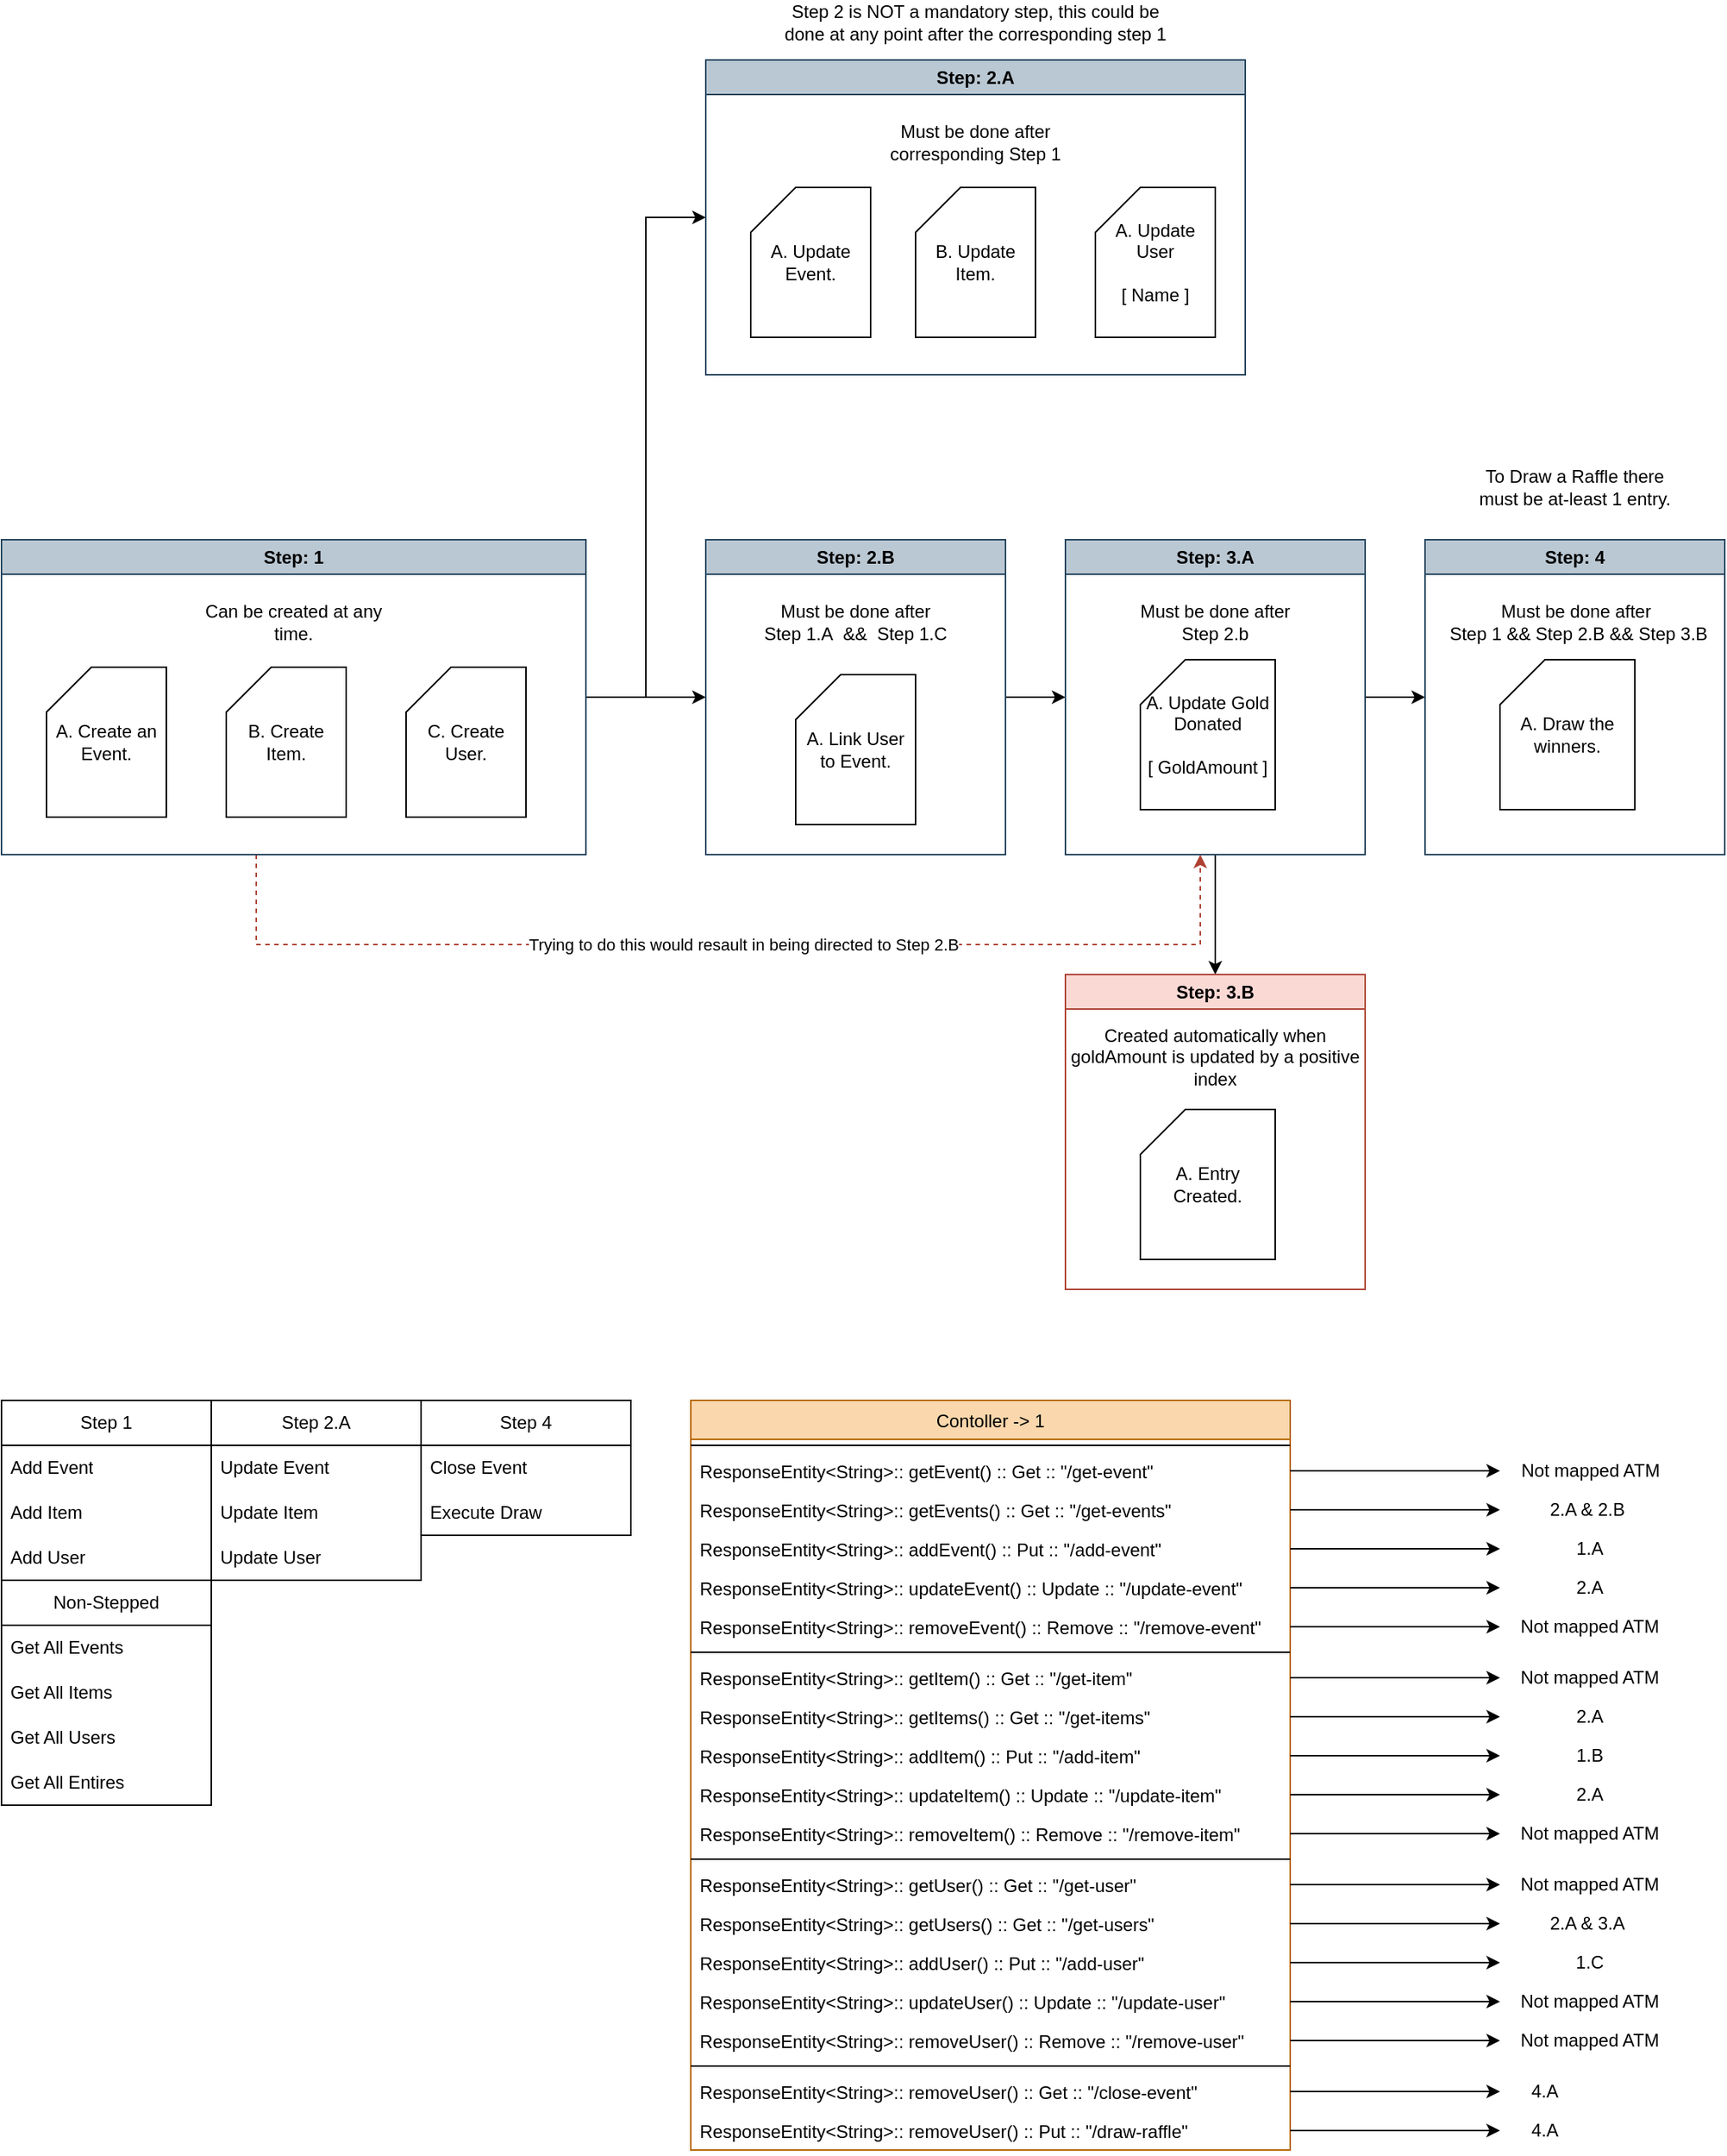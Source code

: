 <mxfile version="24.7.8" pages="8">
  <diagram id="H9oWIq_CwzuXzemKL92G" name="Front-end Flow">
    <mxGraphModel dx="2336" dy="2100" grid="1" gridSize="10" guides="1" tooltips="1" connect="1" arrows="1" fold="1" page="1" pageScale="1" pageWidth="827" pageHeight="1169" math="0" shadow="0">
      <root>
        <mxCell id="0" />
        <mxCell id="1" parent="0" />
        <mxCell id="uNw-LGtUiTegJFUw4Fns-65" style="edgeStyle=orthogonalEdgeStyle;rounded=0;orthogonalLoop=1;jettySize=auto;html=1;" edge="1" parent="1" source="uNw-LGtUiTegJFUw4Fns-43" target="uNw-LGtUiTegJFUw4Fns-44">
          <mxGeometry relative="1" as="geometry">
            <Array as="points">
              <mxPoint x="-140" y="-549" />
              <mxPoint x="-140" y="-869" />
            </Array>
          </mxGeometry>
        </mxCell>
        <mxCell id="uNw-LGtUiTegJFUw4Fns-66" style="edgeStyle=orthogonalEdgeStyle;rounded=0;orthogonalLoop=1;jettySize=auto;html=1;" edge="1" parent="1" source="uNw-LGtUiTegJFUw4Fns-43" target="uNw-LGtUiTegJFUw4Fns-49">
          <mxGeometry relative="1" as="geometry" />
        </mxCell>
        <mxCell id="uNw-LGtUiTegJFUw4Fns-70" style="edgeStyle=orthogonalEdgeStyle;rounded=0;orthogonalLoop=1;jettySize=auto;html=1;dashed=1;fillColor=#fad9d5;strokeColor=#ae4132;" edge="1" parent="1" source="uNw-LGtUiTegJFUw4Fns-43" target="uNw-LGtUiTegJFUw4Fns-59">
          <mxGeometry relative="1" as="geometry">
            <mxPoint x="-400.0" y="-424" as="sourcePoint" />
            <mxPoint x="230" y="-424" as="targetPoint" />
            <Array as="points">
              <mxPoint x="-400" y="-384" />
              <mxPoint x="230" y="-384" />
            </Array>
          </mxGeometry>
        </mxCell>
        <mxCell id="uNw-LGtUiTegJFUw4Fns-71" value="Trying to do this would resault in being directed to Step 2.B" style="edgeLabel;html=1;align=center;verticalAlign=middle;resizable=0;points=[];" vertex="1" connectable="0" parent="uNw-LGtUiTegJFUw4Fns-70">
          <mxGeometry x="0.25" relative="1" as="geometry">
            <mxPoint x="-84" as="offset" />
          </mxGeometry>
        </mxCell>
        <mxCell id="uNw-LGtUiTegJFUw4Fns-43" value="Step: 1" style="swimlane;whiteSpace=wrap;html=1;fillColor=#bac8d3;strokeColor=#23445d;" vertex="1" parent="1">
          <mxGeometry x="-570" y="-654" width="390" height="210" as="geometry" />
        </mxCell>
        <mxCell id="uNw-LGtUiTegJFUw4Fns-39" value="&lt;div&gt;&lt;span style=&quot;background-color: initial;&quot;&gt;A. Create an Event.&lt;/span&gt;&lt;br&gt;&lt;/div&gt;" style="shape=card;whiteSpace=wrap;html=1;" vertex="1" parent="uNw-LGtUiTegJFUw4Fns-43">
          <mxGeometry x="30" y="85" width="80" height="100" as="geometry" />
        </mxCell>
        <mxCell id="uNw-LGtUiTegJFUw4Fns-40" value="&lt;div&gt;&lt;span style=&quot;background-color: initial;&quot;&gt;B.&amp;nbsp;&lt;/span&gt;&lt;span style=&quot;background-color: initial;&quot;&gt;Create Item.&lt;/span&gt;&lt;br&gt;&lt;/div&gt;" style="shape=card;whiteSpace=wrap;html=1;" vertex="1" parent="uNw-LGtUiTegJFUw4Fns-43">
          <mxGeometry x="150" y="85" width="80" height="100" as="geometry" />
        </mxCell>
        <mxCell id="uNw-LGtUiTegJFUw4Fns-41" value="&lt;div&gt;&lt;span style=&quot;background-color: initial;&quot;&gt;C.&amp;nbsp;&lt;/span&gt;&lt;span style=&quot;background-color: initial;&quot;&gt;Create User.&lt;/span&gt;&lt;br&gt;&lt;/div&gt;" style="shape=card;whiteSpace=wrap;html=1;" vertex="1" parent="uNw-LGtUiTegJFUw4Fns-43">
          <mxGeometry x="270" y="85" width="80" height="100" as="geometry" />
        </mxCell>
        <mxCell id="uNw-LGtUiTegJFUw4Fns-42" value="Can be created at any time." style="text;html=1;align=center;verticalAlign=middle;whiteSpace=wrap;rounded=0;" vertex="1" parent="uNw-LGtUiTegJFUw4Fns-43">
          <mxGeometry x="130" y="30" width="130" height="50" as="geometry" />
        </mxCell>
        <mxCell id="uNw-LGtUiTegJFUw4Fns-62" style="edgeStyle=orthogonalEdgeStyle;rounded=0;orthogonalLoop=1;jettySize=auto;html=1;" edge="1" parent="1" source="uNw-LGtUiTegJFUw4Fns-49" target="uNw-LGtUiTegJFUw4Fns-59">
          <mxGeometry relative="1" as="geometry" />
        </mxCell>
        <mxCell id="uNw-LGtUiTegJFUw4Fns-49" value="Step: 2.B" style="swimlane;whiteSpace=wrap;html=1;fillColor=#bac8d3;strokeColor=#23445d;" vertex="1" parent="1">
          <mxGeometry x="-100" y="-654" width="200" height="210" as="geometry" />
        </mxCell>
        <mxCell id="uNw-LGtUiTegJFUw4Fns-52" value="Must be done after Step 1.A&amp;nbsp; &amp;amp;&amp;amp;&amp;nbsp; Step 1.C" style="text;html=1;align=center;verticalAlign=middle;whiteSpace=wrap;rounded=0;" vertex="1" parent="uNw-LGtUiTegJFUw4Fns-49">
          <mxGeometry x="35" y="30" width="130" height="50" as="geometry" />
        </mxCell>
        <mxCell id="uNw-LGtUiTegJFUw4Fns-47" value="&lt;div&gt;&lt;span style=&quot;background-color: initial;&quot;&gt;A.&amp;nbsp;&lt;/span&gt;&lt;span style=&quot;background-color: initial;&quot;&gt;Link User to Event.&lt;/span&gt;&lt;br&gt;&lt;/div&gt;" style="shape=card;whiteSpace=wrap;html=1;" vertex="1" parent="uNw-LGtUiTegJFUw4Fns-49">
          <mxGeometry x="60" y="90" width="80" height="100" as="geometry" />
        </mxCell>
        <mxCell id="uNw-LGtUiTegJFUw4Fns-75" style="edgeStyle=orthogonalEdgeStyle;rounded=0;orthogonalLoop=1;jettySize=auto;html=1;" edge="1" parent="1" source="uNw-LGtUiTegJFUw4Fns-59" target="uNw-LGtUiTegJFUw4Fns-72">
          <mxGeometry relative="1" as="geometry" />
        </mxCell>
        <mxCell id="uNw-LGtUiTegJFUw4Fns-78" style="edgeStyle=orthogonalEdgeStyle;rounded=0;orthogonalLoop=1;jettySize=auto;html=1;" edge="1" parent="1" source="uNw-LGtUiTegJFUw4Fns-59" target="uNw-LGtUiTegJFUw4Fns-79">
          <mxGeometry relative="1" as="geometry">
            <mxPoint x="240" y="-344" as="targetPoint" />
          </mxGeometry>
        </mxCell>
        <mxCell id="uNw-LGtUiTegJFUw4Fns-59" value="Step: 3.A" style="swimlane;whiteSpace=wrap;html=1;fillColor=#bac8d3;strokeColor=#23445d;" vertex="1" parent="1">
          <mxGeometry x="140" y="-654" width="200" height="210" as="geometry" />
        </mxCell>
        <mxCell id="uNw-LGtUiTegJFUw4Fns-60" value="Must be done after Step 2.b" style="text;html=1;align=center;verticalAlign=middle;whiteSpace=wrap;rounded=0;" vertex="1" parent="uNw-LGtUiTegJFUw4Fns-59">
          <mxGeometry x="35" y="30" width="130" height="50" as="geometry" />
        </mxCell>
        <mxCell id="uNw-LGtUiTegJFUw4Fns-61" value="&lt;div&gt;&lt;span style=&quot;background-color: initial;&quot;&gt;A.&amp;nbsp;&lt;/span&gt;&lt;span style=&quot;background-color: initial;&quot;&gt;Update Gold Donated&lt;br&gt;&lt;/span&gt;&lt;br&gt;[ GoldAmount ]&lt;/div&gt;" style="shape=card;whiteSpace=wrap;html=1;" vertex="1" parent="uNw-LGtUiTegJFUw4Fns-59">
          <mxGeometry x="50" y="80" width="90" height="100" as="geometry" />
        </mxCell>
        <mxCell id="uNw-LGtUiTegJFUw4Fns-64" value="" style="group" vertex="1" connectable="0" parent="1">
          <mxGeometry x="-100" y="-1014" width="360" height="250" as="geometry" />
        </mxCell>
        <mxCell id="uNw-LGtUiTegJFUw4Fns-44" value="Step: 2.A" style="swimlane;whiteSpace=wrap;html=1;fillColor=#bac8d3;strokeColor=#23445d;" vertex="1" parent="uNw-LGtUiTegJFUw4Fns-64">
          <mxGeometry y="40" width="360" height="210" as="geometry" />
        </mxCell>
        <mxCell id="uNw-LGtUiTegJFUw4Fns-45" value="&lt;div&gt;&lt;span style=&quot;background-color: initial;&quot;&gt;A. Update Event.&lt;/span&gt;&lt;br&gt;&lt;/div&gt;" style="shape=card;whiteSpace=wrap;html=1;" vertex="1" parent="uNw-LGtUiTegJFUw4Fns-44">
          <mxGeometry x="30" y="85" width="80" height="100" as="geometry" />
        </mxCell>
        <mxCell id="uNw-LGtUiTegJFUw4Fns-46" value="&lt;div&gt;&lt;span style=&quot;background-color: initial;&quot;&gt;B.&amp;nbsp;&lt;/span&gt;&lt;span style=&quot;background-color: initial;&quot;&gt;Update Item.&lt;/span&gt;&lt;br&gt;&lt;/div&gt;" style="shape=card;whiteSpace=wrap;html=1;" vertex="1" parent="uNw-LGtUiTegJFUw4Fns-44">
          <mxGeometry x="140" y="85" width="80" height="100" as="geometry" />
        </mxCell>
        <mxCell id="uNw-LGtUiTegJFUw4Fns-48" value="Must be done after corresponding Step 1" style="text;html=1;align=center;verticalAlign=middle;whiteSpace=wrap;rounded=0;" vertex="1" parent="uNw-LGtUiTegJFUw4Fns-44">
          <mxGeometry x="115" y="30" width="130" height="50" as="geometry" />
        </mxCell>
        <mxCell id="uNw-LGtUiTegJFUw4Fns-55" value="&lt;div&gt;&lt;span style=&quot;background-color: initial;&quot;&gt;A.&amp;nbsp;&lt;/span&gt;&lt;span style=&quot;background-color: initial;&quot;&gt;Update User&lt;br&gt;&lt;/span&gt;&lt;br&gt;[ Name ]&lt;/div&gt;" style="shape=card;whiteSpace=wrap;html=1;" vertex="1" parent="uNw-LGtUiTegJFUw4Fns-44">
          <mxGeometry x="260" y="85" width="80" height="100" as="geometry" />
        </mxCell>
        <mxCell id="uNw-LGtUiTegJFUw4Fns-63" value="Step 2 is NOT a mandatory step, this could be done at any point after the corresponding step 1" style="text;html=1;align=center;verticalAlign=middle;whiteSpace=wrap;rounded=0;" vertex="1" parent="uNw-LGtUiTegJFUw4Fns-64">
          <mxGeometry x="45" width="270" height="30" as="geometry" />
        </mxCell>
        <mxCell id="uNw-LGtUiTegJFUw4Fns-77" value="" style="group" vertex="1" connectable="0" parent="1">
          <mxGeometry x="380" y="-714" width="200" height="270" as="geometry" />
        </mxCell>
        <mxCell id="uNw-LGtUiTegJFUw4Fns-72" value="Step: 4" style="swimlane;whiteSpace=wrap;html=1;fillColor=#bac8d3;strokeColor=#23445d;" vertex="1" parent="uNw-LGtUiTegJFUw4Fns-77">
          <mxGeometry y="60" width="200" height="210" as="geometry" />
        </mxCell>
        <mxCell id="uNw-LGtUiTegJFUw4Fns-73" value="Must be done after&amp;nbsp;&lt;br&gt;Step 1 &amp;amp;&amp;amp; Step 2.B &amp;amp;&amp;amp; Step 3.B" style="text;html=1;align=center;verticalAlign=middle;whiteSpace=wrap;rounded=0;" vertex="1" parent="uNw-LGtUiTegJFUw4Fns-72">
          <mxGeometry x="15" y="30" width="175" height="50" as="geometry" />
        </mxCell>
        <mxCell id="uNw-LGtUiTegJFUw4Fns-74" value="&lt;span style=&quot;background-color: initial;&quot;&gt;A. Draw the winners.&lt;/span&gt;" style="shape=card;whiteSpace=wrap;html=1;" vertex="1" parent="uNw-LGtUiTegJFUw4Fns-72">
          <mxGeometry x="50" y="80" width="90" height="100" as="geometry" />
        </mxCell>
        <mxCell id="uNw-LGtUiTegJFUw4Fns-76" value="To Draw a Raffle there must be at-least 1 entry." style="text;html=1;align=center;verticalAlign=middle;whiteSpace=wrap;rounded=0;" vertex="1" parent="uNw-LGtUiTegJFUw4Fns-77">
          <mxGeometry x="25" width="150" height="50" as="geometry" />
        </mxCell>
        <mxCell id="uNw-LGtUiTegJFUw4Fns-79" value="Step: 3.B" style="swimlane;whiteSpace=wrap;html=1;fillColor=#fad9d5;strokeColor=#ae4132;" vertex="1" parent="1">
          <mxGeometry x="140" y="-364" width="200" height="210" as="geometry" />
        </mxCell>
        <mxCell id="uNw-LGtUiTegJFUw4Fns-80" value="Created automatically when goldAmount is updated by a positive index" style="text;html=1;align=center;verticalAlign=middle;whiteSpace=wrap;rounded=0;" vertex="1" parent="uNw-LGtUiTegJFUw4Fns-79">
          <mxGeometry y="30" width="200" height="50" as="geometry" />
        </mxCell>
        <mxCell id="uNw-LGtUiTegJFUw4Fns-81" value="&lt;span style=&quot;background-color: initial;&quot;&gt;A.&amp;nbsp;&lt;/span&gt;&lt;span style=&quot;background-color: initial;&quot;&gt;Entry Created.&lt;/span&gt;" style="shape=card;whiteSpace=wrap;html=1;" vertex="1" parent="uNw-LGtUiTegJFUw4Fns-79">
          <mxGeometry x="50" y="90" width="90" height="100" as="geometry" />
        </mxCell>
        <mxCell id="j1fdmvrEYDdeFzxUTezT-101" value="" style="group" vertex="1" connectable="0" parent="1">
          <mxGeometry x="-110" y="-80" width="660" height="502" as="geometry" />
        </mxCell>
        <mxCell id="j1fdmvrEYDdeFzxUTezT-1" value="Contoller -&gt; 1" style="swimlane;fontStyle=0;align=center;verticalAlign=top;childLayout=stackLayout;horizontal=1;startSize=26;horizontalStack=0;resizeParent=1;resizeLast=0;collapsible=1;marginBottom=0;rounded=0;shadow=0;strokeWidth=1;fillColor=#fad7ac;strokeColor=#b46504;container=0;fontColor=#000000;" vertex="1" parent="j1fdmvrEYDdeFzxUTezT-101">
          <mxGeometry width="400" height="500" as="geometry">
            <mxRectangle x="130" y="380" width="160" height="26" as="alternateBounds" />
          </mxGeometry>
        </mxCell>
        <mxCell id="j1fdmvrEYDdeFzxUTezT-2" value="" style="line;html=1;strokeWidth=1;align=left;verticalAlign=middle;spacingTop=-1;spacingLeft=3;spacingRight=3;rotatable=0;labelPosition=right;points=[];portConstraint=eastwest;container=0;" vertex="1" parent="j1fdmvrEYDdeFzxUTezT-1">
          <mxGeometry y="26" width="400" height="8" as="geometry" />
        </mxCell>
        <mxCell id="j1fdmvrEYDdeFzxUTezT-3" value="ResponseEntity&lt;String&gt;:: getEvent() :: Get :: &quot;/get-event&quot;" style="text;align=left;verticalAlign=top;spacingLeft=4;spacingRight=4;overflow=hidden;rotatable=0;points=[[0,0.5],[1,0.5]];portConstraint=eastwest;fontStyle=0;container=0;" vertex="1" parent="j1fdmvrEYDdeFzxUTezT-1">
          <mxGeometry y="34" width="400" height="26" as="geometry" />
        </mxCell>
        <mxCell id="j1fdmvrEYDdeFzxUTezT-4" value="ResponseEntity&lt;String&gt;:: getEvents() :: Get :: &quot;/get-events&quot;" style="text;align=left;verticalAlign=top;spacingLeft=4;spacingRight=4;overflow=hidden;rotatable=0;points=[[0,0.5],[1,0.5]];portConstraint=eastwest;fontStyle=0;container=0;" vertex="1" parent="j1fdmvrEYDdeFzxUTezT-1">
          <mxGeometry y="60" width="400" height="26" as="geometry" />
        </mxCell>
        <mxCell id="j1fdmvrEYDdeFzxUTezT-5" value="ResponseEntity&lt;String&gt;:: addEvent() :: Put :: &quot;/add-event&quot;" style="text;align=left;verticalAlign=top;spacingLeft=4;spacingRight=4;overflow=hidden;rotatable=0;points=[[0,0.5],[1,0.5]];portConstraint=eastwest;fontStyle=0;container=0;" vertex="1" parent="j1fdmvrEYDdeFzxUTezT-1">
          <mxGeometry y="86" width="400" height="26" as="geometry" />
        </mxCell>
        <mxCell id="j1fdmvrEYDdeFzxUTezT-6" value="ResponseEntity&lt;String&gt;:: updateEvent() :: Update :: &quot;/update-event&quot;" style="text;align=left;verticalAlign=top;spacingLeft=4;spacingRight=4;overflow=hidden;rotatable=0;points=[[0,0.5],[1,0.5]];portConstraint=eastwest;fontStyle=0;container=0;" vertex="1" parent="j1fdmvrEYDdeFzxUTezT-1">
          <mxGeometry y="112" width="400" height="26" as="geometry" />
        </mxCell>
        <mxCell id="j1fdmvrEYDdeFzxUTezT-7" value="ResponseEntity&lt;String&gt;:: removeEvent() :: Remove :: &quot;/remove-event&quot;" style="text;align=left;verticalAlign=top;spacingLeft=4;spacingRight=4;overflow=hidden;rotatable=0;points=[[0,0.5],[1,0.5]];portConstraint=eastwest;fontStyle=0;container=0;" vertex="1" parent="j1fdmvrEYDdeFzxUTezT-1">
          <mxGeometry y="138" width="400" height="26" as="geometry" />
        </mxCell>
        <mxCell id="j1fdmvrEYDdeFzxUTezT-8" value="" style="line;html=1;strokeWidth=1;align=left;verticalAlign=middle;spacingTop=-1;spacingLeft=3;spacingRight=3;rotatable=0;labelPosition=right;points=[];portConstraint=eastwest;container=0;" vertex="1" parent="j1fdmvrEYDdeFzxUTezT-1">
          <mxGeometry y="164" width="400" height="8" as="geometry" />
        </mxCell>
        <mxCell id="j1fdmvrEYDdeFzxUTezT-9" value="ResponseEntity&lt;String&gt;:: getItem() :: Get :: &quot;/get-item&quot;" style="text;align=left;verticalAlign=top;spacingLeft=4;spacingRight=4;overflow=hidden;rotatable=0;points=[[0,0.5],[1,0.5]];portConstraint=eastwest;fontStyle=0;container=0;" vertex="1" parent="j1fdmvrEYDdeFzxUTezT-1">
          <mxGeometry y="172" width="400" height="26" as="geometry" />
        </mxCell>
        <mxCell id="j1fdmvrEYDdeFzxUTezT-10" value="ResponseEntity&lt;String&gt;:: getItems() :: Get :: &quot;/get-items&quot;" style="text;align=left;verticalAlign=top;spacingLeft=4;spacingRight=4;overflow=hidden;rotatable=0;points=[[0,0.5],[1,0.5]];portConstraint=eastwest;fontStyle=0;container=0;" vertex="1" parent="j1fdmvrEYDdeFzxUTezT-1">
          <mxGeometry y="198" width="400" height="26" as="geometry" />
        </mxCell>
        <mxCell id="j1fdmvrEYDdeFzxUTezT-11" value="ResponseEntity&lt;String&gt;:: addItem() :: Put :: &quot;/add-item&quot;" style="text;align=left;verticalAlign=top;spacingLeft=4;spacingRight=4;overflow=hidden;rotatable=0;points=[[0,0.5],[1,0.5]];portConstraint=eastwest;fontStyle=0;container=0;" vertex="1" parent="j1fdmvrEYDdeFzxUTezT-1">
          <mxGeometry y="224" width="400" height="26" as="geometry" />
        </mxCell>
        <mxCell id="j1fdmvrEYDdeFzxUTezT-12" value="ResponseEntity&lt;String&gt;:: updateItem() :: Update :: &quot;/update-item&quot;" style="text;align=left;verticalAlign=top;spacingLeft=4;spacingRight=4;overflow=hidden;rotatable=0;points=[[0,0.5],[1,0.5]];portConstraint=eastwest;fontStyle=0;container=0;" vertex="1" parent="j1fdmvrEYDdeFzxUTezT-1">
          <mxGeometry y="250" width="400" height="26" as="geometry" />
        </mxCell>
        <mxCell id="j1fdmvrEYDdeFzxUTezT-13" value="ResponseEntity&lt;String&gt;:: removeItem() :: Remove :: &quot;/remove-item&quot;" style="text;align=left;verticalAlign=top;spacingLeft=4;spacingRight=4;overflow=hidden;rotatable=0;points=[[0,0.5],[1,0.5]];portConstraint=eastwest;fontStyle=0;container=0;" vertex="1" parent="j1fdmvrEYDdeFzxUTezT-1">
          <mxGeometry y="276" width="400" height="26" as="geometry" />
        </mxCell>
        <mxCell id="j1fdmvrEYDdeFzxUTezT-14" value="" style="line;html=1;strokeWidth=1;align=left;verticalAlign=middle;spacingTop=-1;spacingLeft=3;spacingRight=3;rotatable=0;labelPosition=right;points=[];portConstraint=eastwest;container=0;" vertex="1" parent="j1fdmvrEYDdeFzxUTezT-1">
          <mxGeometry y="302" width="400" height="8" as="geometry" />
        </mxCell>
        <mxCell id="j1fdmvrEYDdeFzxUTezT-15" value="ResponseEntity&lt;String&gt;:: getUser() :: Get :: &quot;/get-user&quot;" style="text;align=left;verticalAlign=top;spacingLeft=4;spacingRight=4;overflow=hidden;rotatable=0;points=[[0,0.5],[1,0.5]];portConstraint=eastwest;fontStyle=0;container=0;" vertex="1" parent="j1fdmvrEYDdeFzxUTezT-1">
          <mxGeometry y="310" width="400" height="26" as="geometry" />
        </mxCell>
        <mxCell id="j1fdmvrEYDdeFzxUTezT-16" value="ResponseEntity&lt;String&gt;:: getUsers() :: Get :: &quot;/get-users&quot;" style="text;align=left;verticalAlign=top;spacingLeft=4;spacingRight=4;overflow=hidden;rotatable=0;points=[[0,0.5],[1,0.5]];portConstraint=eastwest;fontStyle=0;container=0;" vertex="1" parent="j1fdmvrEYDdeFzxUTezT-1">
          <mxGeometry y="336" width="400" height="26" as="geometry" />
        </mxCell>
        <mxCell id="j1fdmvrEYDdeFzxUTezT-17" value="ResponseEntity&lt;String&gt;:: addUser() :: Put :: &quot;/add-user&quot;" style="text;align=left;verticalAlign=top;spacingLeft=4;spacingRight=4;overflow=hidden;rotatable=0;points=[[0,0.5],[1,0.5]];portConstraint=eastwest;fontStyle=0;container=0;" vertex="1" parent="j1fdmvrEYDdeFzxUTezT-1">
          <mxGeometry y="362" width="400" height="26" as="geometry" />
        </mxCell>
        <mxCell id="j1fdmvrEYDdeFzxUTezT-18" value="ResponseEntity&lt;String&gt;:: updateUser() :: Update :: &quot;/update-user&quot;" style="text;align=left;verticalAlign=top;spacingLeft=4;spacingRight=4;overflow=hidden;rotatable=0;points=[[0,0.5],[1,0.5]];portConstraint=eastwest;fontStyle=0;container=0;" vertex="1" parent="j1fdmvrEYDdeFzxUTezT-1">
          <mxGeometry y="388" width="400" height="26" as="geometry" />
        </mxCell>
        <mxCell id="j1fdmvrEYDdeFzxUTezT-19" value="ResponseEntity&lt;String&gt;:: removeUser() :: Remove :: &quot;/remove-user&quot;" style="text;align=left;verticalAlign=top;spacingLeft=4;spacingRight=4;overflow=hidden;rotatable=0;points=[[0,0.5],[1,0.5]];portConstraint=eastwest;fontStyle=0;container=0;" vertex="1" parent="j1fdmvrEYDdeFzxUTezT-1">
          <mxGeometry y="414" width="400" height="26" as="geometry" />
        </mxCell>
        <mxCell id="j1fdmvrEYDdeFzxUTezT-20" value="" style="line;html=1;strokeWidth=1;align=left;verticalAlign=middle;spacingTop=-1;spacingLeft=3;spacingRight=3;rotatable=0;labelPosition=right;points=[];portConstraint=eastwest;container=0;" vertex="1" parent="j1fdmvrEYDdeFzxUTezT-1">
          <mxGeometry y="440" width="400" height="8" as="geometry" />
        </mxCell>
        <mxCell id="j1fdmvrEYDdeFzxUTezT-21" value="ResponseEntity&lt;String&gt;:: removeUser() :: Get :: &quot;/close-event&quot;" style="text;align=left;verticalAlign=top;spacingLeft=4;spacingRight=4;overflow=hidden;rotatable=0;points=[[0,0.5],[1,0.5]];portConstraint=eastwest;fontStyle=0;container=0;" vertex="1" parent="j1fdmvrEYDdeFzxUTezT-1">
          <mxGeometry y="448" width="400" height="26" as="geometry" />
        </mxCell>
        <mxCell id="j1fdmvrEYDdeFzxUTezT-22" value="ResponseEntity&lt;String&gt;:: removeUser() :: Put :: &quot;/draw-raffle&quot;" style="text;align=left;verticalAlign=top;spacingLeft=4;spacingRight=4;overflow=hidden;rotatable=0;points=[[0,0.5],[1,0.5]];portConstraint=eastwest;fontStyle=0;container=0;" vertex="1" parent="j1fdmvrEYDdeFzxUTezT-1">
          <mxGeometry y="474" width="400" height="26" as="geometry" />
        </mxCell>
        <mxCell id="j1fdmvrEYDdeFzxUTezT-66" value="2.A &amp;amp; 2.B&amp;nbsp;" style="text;html=1;align=center;verticalAlign=middle;whiteSpace=wrap;rounded=0;" vertex="1" parent="j1fdmvrEYDdeFzxUTezT-101">
          <mxGeometry x="540" y="58" width="120" height="30" as="geometry" />
        </mxCell>
        <mxCell id="j1fdmvrEYDdeFzxUTezT-67" value="1.A" style="text;html=1;align=center;verticalAlign=middle;whiteSpace=wrap;rounded=0;" vertex="1" parent="j1fdmvrEYDdeFzxUTezT-101">
          <mxGeometry x="540" y="84" width="120" height="30" as="geometry" />
        </mxCell>
        <mxCell id="j1fdmvrEYDdeFzxUTezT-68" value="2.A" style="text;html=1;align=center;verticalAlign=middle;whiteSpace=wrap;rounded=0;" vertex="1" parent="j1fdmvrEYDdeFzxUTezT-101">
          <mxGeometry x="540" y="110" width="120" height="30" as="geometry" />
        </mxCell>
        <mxCell id="j1fdmvrEYDdeFzxUTezT-69" value="Not mapped ATM" style="text;html=1;align=center;verticalAlign=middle;whiteSpace=wrap;rounded=0;" vertex="1" parent="j1fdmvrEYDdeFzxUTezT-101">
          <mxGeometry x="540" y="136" width="120" height="30" as="geometry" />
        </mxCell>
        <mxCell id="j1fdmvrEYDdeFzxUTezT-63" style="edgeStyle=orthogonalEdgeStyle;rounded=0;orthogonalLoop=1;jettySize=auto;html=1;" edge="1" parent="j1fdmvrEYDdeFzxUTezT-101" source="j1fdmvrEYDdeFzxUTezT-7" target="j1fdmvrEYDdeFzxUTezT-69">
          <mxGeometry relative="1" as="geometry">
            <mxPoint x="540" y="151" as="targetPoint" />
          </mxGeometry>
        </mxCell>
        <mxCell id="j1fdmvrEYDdeFzxUTezT-64" style="edgeStyle=orthogonalEdgeStyle;rounded=0;orthogonalLoop=1;jettySize=auto;html=1;" edge="1" parent="j1fdmvrEYDdeFzxUTezT-101" source="j1fdmvrEYDdeFzxUTezT-3" target="j1fdmvrEYDdeFzxUTezT-71">
          <mxGeometry relative="1" as="geometry">
            <mxPoint x="530" y="47" as="targetPoint" />
          </mxGeometry>
        </mxCell>
        <mxCell id="j1fdmvrEYDdeFzxUTezT-70" style="edgeStyle=orthogonalEdgeStyle;rounded=0;orthogonalLoop=1;jettySize=auto;html=1;" edge="1" parent="j1fdmvrEYDdeFzxUTezT-101" source="j1fdmvrEYDdeFzxUTezT-4" target="j1fdmvrEYDdeFzxUTezT-66">
          <mxGeometry relative="1" as="geometry" />
        </mxCell>
        <mxCell id="j1fdmvrEYDdeFzxUTezT-71" value="Not mapped ATM" style="text;html=1;align=center;verticalAlign=middle;resizable=0;points=[];autosize=1;strokeColor=none;fillColor=none;" vertex="1" parent="j1fdmvrEYDdeFzxUTezT-101">
          <mxGeometry x="540" y="32" width="120" height="30" as="geometry" />
        </mxCell>
        <mxCell id="j1fdmvrEYDdeFzxUTezT-72" style="edgeStyle=orthogonalEdgeStyle;rounded=0;orthogonalLoop=1;jettySize=auto;html=1;" edge="1" parent="j1fdmvrEYDdeFzxUTezT-101" source="j1fdmvrEYDdeFzxUTezT-5" target="j1fdmvrEYDdeFzxUTezT-67">
          <mxGeometry relative="1" as="geometry" />
        </mxCell>
        <mxCell id="j1fdmvrEYDdeFzxUTezT-73" style="edgeStyle=orthogonalEdgeStyle;rounded=0;orthogonalLoop=1;jettySize=auto;html=1;" edge="1" parent="j1fdmvrEYDdeFzxUTezT-101" source="j1fdmvrEYDdeFzxUTezT-6" target="j1fdmvrEYDdeFzxUTezT-68">
          <mxGeometry relative="1" as="geometry" />
        </mxCell>
        <mxCell id="j1fdmvrEYDdeFzxUTezT-77" value="4.A" style="text;html=1;align=center;verticalAlign=middle;whiteSpace=wrap;rounded=0;" vertex="1" parent="j1fdmvrEYDdeFzxUTezT-101">
          <mxGeometry x="540" y="472" width="60" height="30" as="geometry" />
        </mxCell>
        <mxCell id="j1fdmvrEYDdeFzxUTezT-78" value="4.A" style="text;html=1;align=center;verticalAlign=middle;whiteSpace=wrap;rounded=0;" vertex="1" parent="j1fdmvrEYDdeFzxUTezT-101">
          <mxGeometry x="540" y="446" width="60" height="30" as="geometry" />
        </mxCell>
        <mxCell id="j1fdmvrEYDdeFzxUTezT-79" style="edgeStyle=orthogonalEdgeStyle;rounded=0;orthogonalLoop=1;jettySize=auto;html=1;" edge="1" parent="j1fdmvrEYDdeFzxUTezT-101" source="j1fdmvrEYDdeFzxUTezT-21" target="j1fdmvrEYDdeFzxUTezT-78">
          <mxGeometry relative="1" as="geometry" />
        </mxCell>
        <mxCell id="j1fdmvrEYDdeFzxUTezT-75" style="edgeStyle=orthogonalEdgeStyle;rounded=0;orthogonalLoop=1;jettySize=auto;html=1;" edge="1" parent="j1fdmvrEYDdeFzxUTezT-101" source="j1fdmvrEYDdeFzxUTezT-22" target="j1fdmvrEYDdeFzxUTezT-77">
          <mxGeometry relative="1" as="geometry">
            <mxPoint x="510" y="487" as="targetPoint" />
          </mxGeometry>
        </mxCell>
        <mxCell id="j1fdmvrEYDdeFzxUTezT-80" value="Not mapped ATM" style="text;html=1;align=center;verticalAlign=middle;whiteSpace=wrap;rounded=0;" vertex="1" parent="j1fdmvrEYDdeFzxUTezT-101">
          <mxGeometry x="540" y="412" width="120" height="30" as="geometry" />
        </mxCell>
        <mxCell id="j1fdmvrEYDdeFzxUTezT-81" style="edgeStyle=orthogonalEdgeStyle;rounded=0;orthogonalLoop=1;jettySize=auto;html=1;" edge="1" parent="j1fdmvrEYDdeFzxUTezT-101" source="j1fdmvrEYDdeFzxUTezT-19" target="j1fdmvrEYDdeFzxUTezT-80">
          <mxGeometry relative="1" as="geometry" />
        </mxCell>
        <mxCell id="j1fdmvrEYDdeFzxUTezT-82" value="Not mapped ATM" style="text;html=1;align=center;verticalAlign=middle;whiteSpace=wrap;rounded=0;" vertex="1" parent="j1fdmvrEYDdeFzxUTezT-101">
          <mxGeometry x="540" y="308" width="120" height="30" as="geometry" />
        </mxCell>
        <mxCell id="j1fdmvrEYDdeFzxUTezT-83" value="Not mapped ATM" style="text;html=1;align=center;verticalAlign=middle;whiteSpace=wrap;rounded=0;" vertex="1" parent="j1fdmvrEYDdeFzxUTezT-101">
          <mxGeometry x="540" y="170" width="120" height="30" as="geometry" />
        </mxCell>
        <mxCell id="j1fdmvrEYDdeFzxUTezT-84" style="edgeStyle=orthogonalEdgeStyle;rounded=0;orthogonalLoop=1;jettySize=auto;html=1;" edge="1" parent="j1fdmvrEYDdeFzxUTezT-101" source="j1fdmvrEYDdeFzxUTezT-9" target="j1fdmvrEYDdeFzxUTezT-83">
          <mxGeometry relative="1" as="geometry" />
        </mxCell>
        <mxCell id="j1fdmvrEYDdeFzxUTezT-85" style="edgeStyle=orthogonalEdgeStyle;rounded=0;orthogonalLoop=1;jettySize=auto;html=1;" edge="1" parent="j1fdmvrEYDdeFzxUTezT-101" source="j1fdmvrEYDdeFzxUTezT-15" target="j1fdmvrEYDdeFzxUTezT-82">
          <mxGeometry relative="1" as="geometry" />
        </mxCell>
        <mxCell id="j1fdmvrEYDdeFzxUTezT-86" value="2.A" style="text;html=1;align=center;verticalAlign=middle;whiteSpace=wrap;rounded=0;" vertex="1" parent="j1fdmvrEYDdeFzxUTezT-101">
          <mxGeometry x="540" y="196" width="120" height="30" as="geometry" />
        </mxCell>
        <mxCell id="j1fdmvrEYDdeFzxUTezT-87" style="edgeStyle=orthogonalEdgeStyle;rounded=0;orthogonalLoop=1;jettySize=auto;html=1;" edge="1" parent="j1fdmvrEYDdeFzxUTezT-101" source="j1fdmvrEYDdeFzxUTezT-10" target="j1fdmvrEYDdeFzxUTezT-86">
          <mxGeometry relative="1" as="geometry" />
        </mxCell>
        <mxCell id="j1fdmvrEYDdeFzxUTezT-88" value="1.B" style="text;html=1;align=center;verticalAlign=middle;whiteSpace=wrap;rounded=0;" vertex="1" parent="j1fdmvrEYDdeFzxUTezT-101">
          <mxGeometry x="540" y="222" width="120" height="30" as="geometry" />
        </mxCell>
        <mxCell id="j1fdmvrEYDdeFzxUTezT-89" style="edgeStyle=orthogonalEdgeStyle;rounded=0;orthogonalLoop=1;jettySize=auto;html=1;" edge="1" parent="j1fdmvrEYDdeFzxUTezT-101" source="j1fdmvrEYDdeFzxUTezT-11" target="j1fdmvrEYDdeFzxUTezT-88">
          <mxGeometry relative="1" as="geometry" />
        </mxCell>
        <mxCell id="j1fdmvrEYDdeFzxUTezT-91" value="2.A" style="text;html=1;align=center;verticalAlign=middle;whiteSpace=wrap;rounded=0;" vertex="1" parent="j1fdmvrEYDdeFzxUTezT-101">
          <mxGeometry x="540" y="248" width="120" height="30" as="geometry" />
        </mxCell>
        <mxCell id="j1fdmvrEYDdeFzxUTezT-92" style="edgeStyle=orthogonalEdgeStyle;rounded=0;orthogonalLoop=1;jettySize=auto;html=1;" edge="1" parent="j1fdmvrEYDdeFzxUTezT-101" source="j1fdmvrEYDdeFzxUTezT-12" target="j1fdmvrEYDdeFzxUTezT-91">
          <mxGeometry relative="1" as="geometry" />
        </mxCell>
        <mxCell id="j1fdmvrEYDdeFzxUTezT-93" value="Not mapped ATM" style="text;html=1;align=center;verticalAlign=middle;whiteSpace=wrap;rounded=0;" vertex="1" parent="j1fdmvrEYDdeFzxUTezT-101">
          <mxGeometry x="540" y="274" width="120" height="30" as="geometry" />
        </mxCell>
        <mxCell id="j1fdmvrEYDdeFzxUTezT-94" style="edgeStyle=orthogonalEdgeStyle;rounded=0;orthogonalLoop=1;jettySize=auto;html=1;" edge="1" parent="j1fdmvrEYDdeFzxUTezT-101" source="j1fdmvrEYDdeFzxUTezT-13" target="j1fdmvrEYDdeFzxUTezT-93">
          <mxGeometry relative="1" as="geometry" />
        </mxCell>
        <mxCell id="j1fdmvrEYDdeFzxUTezT-95" value="2.A &amp;amp; 3.A&amp;nbsp;" style="text;html=1;align=center;verticalAlign=middle;whiteSpace=wrap;rounded=0;" vertex="1" parent="j1fdmvrEYDdeFzxUTezT-101">
          <mxGeometry x="540" y="334" width="120" height="30" as="geometry" />
        </mxCell>
        <mxCell id="j1fdmvrEYDdeFzxUTezT-96" style="edgeStyle=orthogonalEdgeStyle;rounded=0;orthogonalLoop=1;jettySize=auto;html=1;" edge="1" parent="j1fdmvrEYDdeFzxUTezT-101" source="j1fdmvrEYDdeFzxUTezT-16" target="j1fdmvrEYDdeFzxUTezT-95">
          <mxGeometry relative="1" as="geometry" />
        </mxCell>
        <mxCell id="j1fdmvrEYDdeFzxUTezT-97" value="1.C" style="text;html=1;align=center;verticalAlign=middle;whiteSpace=wrap;rounded=0;" vertex="1" parent="j1fdmvrEYDdeFzxUTezT-101">
          <mxGeometry x="540" y="360" width="120" height="30" as="geometry" />
        </mxCell>
        <mxCell id="j1fdmvrEYDdeFzxUTezT-98" style="edgeStyle=orthogonalEdgeStyle;rounded=0;orthogonalLoop=1;jettySize=auto;html=1;" edge="1" parent="j1fdmvrEYDdeFzxUTezT-101" source="j1fdmvrEYDdeFzxUTezT-17" target="j1fdmvrEYDdeFzxUTezT-97">
          <mxGeometry relative="1" as="geometry" />
        </mxCell>
        <mxCell id="j1fdmvrEYDdeFzxUTezT-99" value="Not mapped ATM" style="text;html=1;align=center;verticalAlign=middle;whiteSpace=wrap;rounded=0;" vertex="1" parent="j1fdmvrEYDdeFzxUTezT-101">
          <mxGeometry x="540" y="386" width="120" height="30" as="geometry" />
        </mxCell>
        <mxCell id="j1fdmvrEYDdeFzxUTezT-100" style="edgeStyle=orthogonalEdgeStyle;rounded=0;orthogonalLoop=1;jettySize=auto;html=1;" edge="1" parent="j1fdmvrEYDdeFzxUTezT-101" source="j1fdmvrEYDdeFzxUTezT-18" target="j1fdmvrEYDdeFzxUTezT-99">
          <mxGeometry relative="1" as="geometry" />
        </mxCell>
        <mxCell id="j1fdmvrEYDdeFzxUTezT-102" value="" style="group" vertex="1" connectable="0" parent="1">
          <mxGeometry x="-570" y="-80" width="420" height="270" as="geometry" />
        </mxCell>
        <mxCell id="j1fdmvrEYDdeFzxUTezT-46" value="Step 1" style="swimlane;fontStyle=0;childLayout=stackLayout;horizontal=1;startSize=30;horizontalStack=0;resizeParent=1;resizeParentMax=0;resizeLast=0;collapsible=1;marginBottom=0;whiteSpace=wrap;html=1;" vertex="1" parent="j1fdmvrEYDdeFzxUTezT-102">
          <mxGeometry width="140" height="120" as="geometry" />
        </mxCell>
        <mxCell id="j1fdmvrEYDdeFzxUTezT-47" value="Add Event" style="text;strokeColor=none;fillColor=none;align=left;verticalAlign=middle;spacingLeft=4;spacingRight=4;overflow=hidden;points=[[0,0.5],[1,0.5]];portConstraint=eastwest;rotatable=0;whiteSpace=wrap;html=1;" vertex="1" parent="j1fdmvrEYDdeFzxUTezT-46">
          <mxGeometry y="30" width="140" height="30" as="geometry" />
        </mxCell>
        <mxCell id="j1fdmvrEYDdeFzxUTezT-48" value="Add Item" style="text;strokeColor=none;fillColor=none;align=left;verticalAlign=middle;spacingLeft=4;spacingRight=4;overflow=hidden;points=[[0,0.5],[1,0.5]];portConstraint=eastwest;rotatable=0;whiteSpace=wrap;html=1;" vertex="1" parent="j1fdmvrEYDdeFzxUTezT-46">
          <mxGeometry y="60" width="140" height="30" as="geometry" />
        </mxCell>
        <mxCell id="j1fdmvrEYDdeFzxUTezT-49" value="Add User" style="text;strokeColor=none;fillColor=none;align=left;verticalAlign=middle;spacingLeft=4;spacingRight=4;overflow=hidden;points=[[0,0.5],[1,0.5]];portConstraint=eastwest;rotatable=0;whiteSpace=wrap;html=1;" vertex="1" parent="j1fdmvrEYDdeFzxUTezT-46">
          <mxGeometry y="90" width="140" height="30" as="geometry" />
        </mxCell>
        <mxCell id="j1fdmvrEYDdeFzxUTezT-50" value="Step 2.A" style="swimlane;fontStyle=0;childLayout=stackLayout;horizontal=1;startSize=30;horizontalStack=0;resizeParent=1;resizeParentMax=0;resizeLast=0;collapsible=1;marginBottom=0;whiteSpace=wrap;html=1;" vertex="1" parent="j1fdmvrEYDdeFzxUTezT-102">
          <mxGeometry x="140" width="140" height="120" as="geometry" />
        </mxCell>
        <mxCell id="j1fdmvrEYDdeFzxUTezT-51" value="Update Event" style="text;strokeColor=none;fillColor=none;align=left;verticalAlign=middle;spacingLeft=4;spacingRight=4;overflow=hidden;points=[[0,0.5],[1,0.5]];portConstraint=eastwest;rotatable=0;whiteSpace=wrap;html=1;" vertex="1" parent="j1fdmvrEYDdeFzxUTezT-50">
          <mxGeometry y="30" width="140" height="30" as="geometry" />
        </mxCell>
        <mxCell id="j1fdmvrEYDdeFzxUTezT-52" value="Update Item" style="text;strokeColor=none;fillColor=none;align=left;verticalAlign=middle;spacingLeft=4;spacingRight=4;overflow=hidden;points=[[0,0.5],[1,0.5]];portConstraint=eastwest;rotatable=0;whiteSpace=wrap;html=1;" vertex="1" parent="j1fdmvrEYDdeFzxUTezT-50">
          <mxGeometry y="60" width="140" height="30" as="geometry" />
        </mxCell>
        <mxCell id="j1fdmvrEYDdeFzxUTezT-53" value="Update User" style="text;strokeColor=none;fillColor=none;align=left;verticalAlign=middle;spacingLeft=4;spacingRight=4;overflow=hidden;points=[[0,0.5],[1,0.5]];portConstraint=eastwest;rotatable=0;whiteSpace=wrap;html=1;" vertex="1" parent="j1fdmvrEYDdeFzxUTezT-50">
          <mxGeometry y="90" width="140" height="30" as="geometry" />
        </mxCell>
        <mxCell id="j1fdmvrEYDdeFzxUTezT-54" value="Non-Stepped" style="swimlane;fontStyle=0;childLayout=stackLayout;horizontal=1;startSize=30;horizontalStack=0;resizeParent=1;resizeParentMax=0;resizeLast=0;collapsible=1;marginBottom=0;whiteSpace=wrap;html=1;" vertex="1" parent="j1fdmvrEYDdeFzxUTezT-102">
          <mxGeometry y="120" width="140" height="150" as="geometry" />
        </mxCell>
        <mxCell id="j1fdmvrEYDdeFzxUTezT-55" value="Get All Events" style="text;strokeColor=none;fillColor=none;align=left;verticalAlign=middle;spacingLeft=4;spacingRight=4;overflow=hidden;points=[[0,0.5],[1,0.5]];portConstraint=eastwest;rotatable=0;whiteSpace=wrap;html=1;" vertex="1" parent="j1fdmvrEYDdeFzxUTezT-54">
          <mxGeometry y="30" width="140" height="30" as="geometry" />
        </mxCell>
        <mxCell id="j1fdmvrEYDdeFzxUTezT-56" value="Get All Items" style="text;strokeColor=none;fillColor=none;align=left;verticalAlign=middle;spacingLeft=4;spacingRight=4;overflow=hidden;points=[[0,0.5],[1,0.5]];portConstraint=eastwest;rotatable=0;whiteSpace=wrap;html=1;" vertex="1" parent="j1fdmvrEYDdeFzxUTezT-54">
          <mxGeometry y="60" width="140" height="30" as="geometry" />
        </mxCell>
        <mxCell id="j1fdmvrEYDdeFzxUTezT-57" value="Get All Users" style="text;strokeColor=none;fillColor=none;align=left;verticalAlign=middle;spacingLeft=4;spacingRight=4;overflow=hidden;points=[[0,0.5],[1,0.5]];portConstraint=eastwest;rotatable=0;whiteSpace=wrap;html=1;" vertex="1" parent="j1fdmvrEYDdeFzxUTezT-54">
          <mxGeometry y="90" width="140" height="30" as="geometry" />
        </mxCell>
        <mxCell id="j1fdmvrEYDdeFzxUTezT-62" value="Get All Entires" style="text;strokeColor=none;fillColor=none;align=left;verticalAlign=middle;spacingLeft=4;spacingRight=4;overflow=hidden;points=[[0,0.5],[1,0.5]];portConstraint=eastwest;rotatable=0;whiteSpace=wrap;html=1;" vertex="1" parent="j1fdmvrEYDdeFzxUTezT-54">
          <mxGeometry y="120" width="140" height="30" as="geometry" />
        </mxCell>
        <mxCell id="j1fdmvrEYDdeFzxUTezT-58" value="Step 4" style="swimlane;fontStyle=0;childLayout=stackLayout;horizontal=1;startSize=30;horizontalStack=0;resizeParent=1;resizeParentMax=0;resizeLast=0;collapsible=1;marginBottom=0;whiteSpace=wrap;html=1;" vertex="1" parent="j1fdmvrEYDdeFzxUTezT-102">
          <mxGeometry x="280" width="140" height="90" as="geometry" />
        </mxCell>
        <mxCell id="j1fdmvrEYDdeFzxUTezT-60" value="Close Event" style="text;strokeColor=none;fillColor=none;align=left;verticalAlign=middle;spacingLeft=4;spacingRight=4;overflow=hidden;points=[[0,0.5],[1,0.5]];portConstraint=eastwest;rotatable=0;whiteSpace=wrap;html=1;" vertex="1" parent="j1fdmvrEYDdeFzxUTezT-58">
          <mxGeometry y="30" width="140" height="30" as="geometry" />
        </mxCell>
        <mxCell id="j1fdmvrEYDdeFzxUTezT-61" value="Execute Draw" style="text;strokeColor=none;fillColor=none;align=left;verticalAlign=middle;spacingLeft=4;spacingRight=4;overflow=hidden;points=[[0,0.5],[1,0.5]];portConstraint=eastwest;rotatable=0;whiteSpace=wrap;html=1;" vertex="1" parent="j1fdmvrEYDdeFzxUTezT-58">
          <mxGeometry y="60" width="140" height="30" as="geometry" />
        </mxCell>
      </root>
    </mxGraphModel>
  </diagram>
  <diagram id="-gRiquIuymXxq6paBvq0" name="DB Structure">
    <mxGraphModel dx="2261" dy="2053" grid="1" gridSize="10" guides="1" tooltips="1" connect="1" arrows="1" fold="1" page="1" pageScale="1" pageWidth="827" pageHeight="1169" math="0" shadow="0">
      <root>
        <mxCell id="0" />
        <mxCell id="1" parent="0" />
        <mxCell id="H9mG4Owc-oPsp4_UPEL_-24" value="" style="endArrow=block;endSize=10;endFill=0;shadow=0;strokeWidth=1;rounded=0;curved=0;edgeStyle=elbowEdgeStyle;elbow=vertical;" parent="1" source="H9mG4Owc-oPsp4_UPEL_-13" target="H9mG4Owc-oPsp4_UPEL_-1" edge="1">
          <mxGeometry width="160" relative="1" as="geometry">
            <mxPoint x="200" y="203" as="sourcePoint" />
            <mxPoint x="200" y="203" as="targetPoint" />
          </mxGeometry>
        </mxCell>
        <mxCell id="H9mG4Owc-oPsp4_UPEL_-25" value="" style="endArrow=block;endSize=10;endFill=0;shadow=0;strokeWidth=1;rounded=0;curved=0;edgeStyle=elbowEdgeStyle;elbow=vertical;exitX=0.5;exitY=0;exitDx=0;exitDy=0;" parent="1" source="H9mG4Owc-oPsp4_UPEL_-45" target="H9mG4Owc-oPsp4_UPEL_-1" edge="1">
          <mxGeometry width="160" relative="1" as="geometry">
            <mxPoint x="400" y="360" as="sourcePoint" />
            <mxPoint x="310" y="271" as="targetPoint" />
          </mxGeometry>
        </mxCell>
        <mxCell id="H9mG4Owc-oPsp4_UPEL_-54" value="" style="endArrow=block;endSize=10;endFill=0;shadow=0;strokeWidth=1;rounded=0;curved=0;edgeStyle=elbowEdgeStyle;elbow=vertical;exitX=0.5;exitY=0;exitDx=0;exitDy=0;entryX=0.5;entryY=1;entryDx=0;entryDy=0;" parent="1" source="H9mG4Owc-oPsp4_UPEL_-26" target="H9mG4Owc-oPsp4_UPEL_-1" edge="1">
          <mxGeometry width="160" relative="1" as="geometry">
            <mxPoint x="360" y="370" as="sourcePoint" />
            <mxPoint x="230" y="150" as="targetPoint" />
          </mxGeometry>
        </mxCell>
        <mxCell id="TJayfzWw0ZkSUR4rAus7-1" value="Index" style="swimlane;whiteSpace=wrap;html=1;fillColor=#f5f5f5;fontColor=#333333;strokeColor=#666666;" parent="1" vertex="1">
          <mxGeometry x="-130" y="-282.5" width="170" height="155" as="geometry" />
        </mxCell>
        <mxCell id="TJayfzWw0ZkSUR4rAus7-2" value="" style="shape=sortShape;perimeter=rhombusPerimeter;whiteSpace=wrap;html=1;rotation=-90;" parent="TJayfzWw0ZkSUR4rAus7-1" vertex="1">
          <mxGeometry x="10" y="30" width="30" height="30" as="geometry" />
        </mxCell>
        <mxCell id="TJayfzWw0ZkSUR4rAus7-3" value="Foreign Key" style="text;html=1;align=center;verticalAlign=middle;whiteSpace=wrap;rounded=0;" parent="TJayfzWw0ZkSUR4rAus7-1" vertex="1">
          <mxGeometry x="30" y="30" width="140" height="30" as="geometry" />
        </mxCell>
        <mxCell id="TJayfzWw0ZkSUR4rAus7-4" value="Primary Key" style="text;html=1;align=center;verticalAlign=middle;whiteSpace=wrap;rounded=0;" parent="TJayfzWw0ZkSUR4rAus7-1" vertex="1">
          <mxGeometry x="30" y="70" width="140" height="30" as="geometry" />
        </mxCell>
        <mxCell id="TJayfzWw0ZkSUR4rAus7-5" value="" style="rhombus;whiteSpace=wrap;html=1;" parent="TJayfzWw0ZkSUR4rAus7-1" vertex="1">
          <mxGeometry x="10" y="70" width="30" height="30" as="geometry" />
        </mxCell>
        <mxCell id="TJayfzWw0ZkSUR4rAus7-6" value="Table" style="text;html=1;align=center;verticalAlign=middle;whiteSpace=wrap;rounded=0;" parent="TJayfzWw0ZkSUR4rAus7-1" vertex="1">
          <mxGeometry x="30" y="115" width="140" height="30" as="geometry" />
        </mxCell>
        <mxCell id="TJayfzWw0ZkSUR4rAus7-7" value="" style="rounded=0;whiteSpace=wrap;html=1;fillColor=#fff2cc;strokeColor=#d6b656;" parent="TJayfzWw0ZkSUR4rAus7-1" vertex="1">
          <mxGeometry x="10" y="115" width="30" height="30" as="geometry" />
        </mxCell>
        <mxCell id="TJayfzWw0ZkSUR4rAus7-11" value="" style="group" parent="1" vertex="1" connectable="0">
          <mxGeometry x="260" y="-270" width="180" height="130" as="geometry" />
        </mxCell>
        <mxCell id="H9mG4Owc-oPsp4_UPEL_-1" value="Entry" style="swimlane;fontStyle=2;align=center;verticalAlign=top;childLayout=stackLayout;horizontal=1;startSize=26;horizontalStack=0;resizeParent=1;resizeLast=0;collapsible=1;marginBottom=0;rounded=0;shadow=0;strokeWidth=1;fillColor=#fff2cc;strokeColor=#d6b656;" parent="TJayfzWw0ZkSUR4rAus7-11" vertex="1">
          <mxGeometry width="180" height="130" as="geometry">
            <mxRectangle x="230" y="140" width="160" height="26" as="alternateBounds" />
          </mxGeometry>
        </mxCell>
        <mxCell id="H9mG4Owc-oPsp4_UPEL_-2" value="UUID :: ID" style="text;align=left;verticalAlign=top;spacingLeft=4;spacingRight=4;overflow=hidden;rotatable=0;points=[[0,0.5],[1,0.5]];portConstraint=eastwest;" parent="H9mG4Owc-oPsp4_UPEL_-1" vertex="1">
          <mxGeometry y="26" width="180" height="26" as="geometry" />
        </mxCell>
        <mxCell id="H9mG4Owc-oPsp4_UPEL_-3" value="User :: user" style="text;align=left;verticalAlign=top;spacingLeft=4;spacingRight=4;overflow=hidden;rotatable=0;points=[[0,0.5],[1,0.5]];portConstraint=eastwest;rounded=0;shadow=0;html=0;" parent="H9mG4Owc-oPsp4_UPEL_-1" vertex="1">
          <mxGeometry y="52" width="180" height="26" as="geometry" />
        </mxCell>
        <mxCell id="H9mG4Owc-oPsp4_UPEL_-4" value="Ticket :: ticket" style="text;align=left;verticalAlign=top;spacingLeft=4;spacingRight=4;overflow=hidden;rotatable=0;points=[[0,0.5],[1,0.5]];portConstraint=eastwest;rounded=0;shadow=0;html=0;" parent="H9mG4Owc-oPsp4_UPEL_-1" vertex="1">
          <mxGeometry y="78" width="180" height="26" as="geometry" />
        </mxCell>
        <mxCell id="H9mG4Owc-oPsp4_UPEL_-5" value="RaffleEvent :: event" style="text;align=left;verticalAlign=top;spacingLeft=4;spacingRight=4;overflow=hidden;rotatable=0;points=[[0,0.5],[1,0.5]];portConstraint=eastwest;rounded=0;shadow=0;html=0;" parent="H9mG4Owc-oPsp4_UPEL_-1" vertex="1">
          <mxGeometry y="104" width="180" height="26" as="geometry" />
        </mxCell>
        <mxCell id="0Bbdc1VNYNIkLDWAXGDu-9" value="" style="rhombus;whiteSpace=wrap;html=1;fillColor=#e1d5e7;strokeColor=#9673a6;" parent="TJayfzWw0ZkSUR4rAus7-11" vertex="1">
          <mxGeometry x="152" y="31" width="20" height="20" as="geometry" />
        </mxCell>
        <mxCell id="TJayfzWw0ZkSUR4rAus7-8" value="" style="shape=sortShape;perimeter=rhombusPerimeter;whiteSpace=wrap;html=1;rotation=-90;" parent="TJayfzWw0ZkSUR4rAus7-11" vertex="1">
          <mxGeometry x="155" y="59.75" width="15" height="14.5" as="geometry" />
        </mxCell>
        <mxCell id="TJayfzWw0ZkSUR4rAus7-9" value="" style="shape=sortShape;perimeter=rhombusPerimeter;whiteSpace=wrap;html=1;rotation=-90;" parent="TJayfzWw0ZkSUR4rAus7-11" vertex="1">
          <mxGeometry x="155" y="85" width="15" height="14.5" as="geometry" />
        </mxCell>
        <mxCell id="TJayfzWw0ZkSUR4rAus7-10" value="" style="shape=sortShape;perimeter=rhombusPerimeter;whiteSpace=wrap;html=1;rotation=-90;" parent="TJayfzWw0ZkSUR4rAus7-11" vertex="1">
          <mxGeometry x="155" y="111" width="15" height="14.5" as="geometry" />
        </mxCell>
        <mxCell id="TJayfzWw0ZkSUR4rAus7-12" value="" style="group" parent="1" vertex="1" connectable="0">
          <mxGeometry x="370" y="-30" width="180" height="182" as="geometry" />
        </mxCell>
        <mxCell id="H9mG4Owc-oPsp4_UPEL_-26" value="Event" style="swimlane;fontStyle=0;align=center;verticalAlign=top;childLayout=stackLayout;horizontal=1;startSize=26;horizontalStack=0;resizeParent=1;resizeLast=0;collapsible=1;marginBottom=0;rounded=0;shadow=0;strokeWidth=1;fillColor=#fff2cc;strokeColor=#d6b656;" parent="TJayfzWw0ZkSUR4rAus7-12" vertex="1">
          <mxGeometry width="180" height="182" as="geometry">
            <mxRectangle x="550" y="140" width="160" height="26" as="alternateBounds" />
          </mxGeometry>
        </mxCell>
        <mxCell id="H9mG4Owc-oPsp4_UPEL_-27" value="UUID :: ID" style="text;align=left;verticalAlign=top;spacingLeft=4;spacingRight=4;overflow=hidden;rotatable=0;points=[[0,0.5],[1,0.5]];portConstraint=eastwest;" parent="H9mG4Owc-oPsp4_UPEL_-26" vertex="1">
          <mxGeometry y="26" width="180" height="26" as="geometry" />
        </mxCell>
        <mxCell id="H9mG4Owc-oPsp4_UPEL_-28" value="int :: costPerTicket" style="text;align=left;verticalAlign=top;spacingLeft=4;spacingRight=4;overflow=hidden;rotatable=0;points=[[0,0.5],[1,0.5]];portConstraint=eastwest;rounded=0;shadow=0;html=0;" parent="H9mG4Owc-oPsp4_UPEL_-26" vertex="1">
          <mxGeometry y="52" width="180" height="26" as="geometry" />
        </mxCell>
        <mxCell id="H9mG4Owc-oPsp4_UPEL_-29" value="int :: bonusTicketCost" style="text;align=left;verticalAlign=top;spacingLeft=4;spacingRight=4;overflow=hidden;rotatable=0;points=[[0,0.5],[1,0.5]];portConstraint=eastwest;rounded=0;shadow=0;html=0;" parent="H9mG4Owc-oPsp4_UPEL_-26" vertex="1">
          <mxGeometry y="78" width="180" height="26" as="geometry" />
        </mxCell>
        <mxCell id="H9mG4Owc-oPsp4_UPEL_-30" value="int :: bonusTicketAmount" style="text;align=left;verticalAlign=top;spacingLeft=4;spacingRight=4;overflow=hidden;rotatable=0;points=[[0,0.5],[1,0.5]];portConstraint=eastwest;rounded=0;shadow=0;html=0;" parent="H9mG4Owc-oPsp4_UPEL_-26" vertex="1">
          <mxGeometry y="104" width="180" height="26" as="geometry" />
        </mxCell>
        <mxCell id="H9mG4Owc-oPsp4_UPEL_-31" value="int :: maxTicketCount" style="text;align=left;verticalAlign=top;spacingLeft=4;spacingRight=4;overflow=hidden;rotatable=0;points=[[0,0.5],[1,0.5]];portConstraint=eastwest;rounded=0;shadow=0;html=0;" parent="H9mG4Owc-oPsp4_UPEL_-26" vertex="1">
          <mxGeometry y="130" width="180" height="26" as="geometry" />
        </mxCell>
        <mxCell id="H9mG4Owc-oPsp4_UPEL_-32" value="int :: maxRewardsPerUser" style="text;align=left;verticalAlign=top;spacingLeft=4;spacingRight=4;overflow=hidden;rotatable=0;points=[[0,0.5],[1,0.5]];portConstraint=eastwest;rounded=0;shadow=0;html=0;" parent="H9mG4Owc-oPsp4_UPEL_-26" vertex="1">
          <mxGeometry y="156" width="180" height="26" as="geometry" />
        </mxCell>
        <mxCell id="H9mG4Owc-oPsp4_UPEL_-62" value="" style="rhombus;whiteSpace=wrap;html=1;fillColor=#e1d5e7;strokeColor=#9673a6;" parent="TJayfzWw0ZkSUR4rAus7-12" vertex="1">
          <mxGeometry x="152" y="31" width="20" height="20" as="geometry" />
        </mxCell>
        <mxCell id="TJayfzWw0ZkSUR4rAus7-13" value="" style="group" parent="1" vertex="1" connectable="0">
          <mxGeometry x="180" y="-30" width="180" height="104" as="geometry" />
        </mxCell>
        <mxCell id="H9mG4Owc-oPsp4_UPEL_-45" value="Ticket" style="swimlane;fontStyle=0;align=center;verticalAlign=top;childLayout=stackLayout;horizontal=1;startSize=26;horizontalStack=0;resizeParent=1;resizeLast=0;collapsible=1;marginBottom=0;rounded=0;shadow=0;strokeWidth=1;fillColor=#fff2cc;strokeColor=#d6b656;" parent="TJayfzWw0ZkSUR4rAus7-13" vertex="1">
          <mxGeometry width="180" height="104" as="geometry">
            <mxRectangle x="130" y="380" width="160" height="26" as="alternateBounds" />
          </mxGeometry>
        </mxCell>
        <mxCell id="H9mG4Owc-oPsp4_UPEL_-46" value="UUID :: ID" style="text;align=left;verticalAlign=top;spacingLeft=4;spacingRight=4;overflow=hidden;rotatable=0;points=[[0,0.5],[1,0.5]];portConstraint=eastwest;" parent="H9mG4Owc-oPsp4_UPEL_-45" vertex="1">
          <mxGeometry y="26" width="180" height="26" as="geometry" />
        </mxCell>
        <mxCell id="H9mG4Owc-oPsp4_UPEL_-47" value="LocalDateTime :: creationDate" style="text;align=left;verticalAlign=top;spacingLeft=4;spacingRight=4;overflow=hidden;rotatable=0;points=[[0,0.5],[1,0.5]];portConstraint=eastwest;rounded=0;shadow=0;html=0;" parent="H9mG4Owc-oPsp4_UPEL_-45" vertex="1">
          <mxGeometry y="52" width="180" height="26" as="geometry" />
        </mxCell>
        <mxCell id="H9mG4Owc-oPsp4_UPEL_-48" value="boolean :: validity" style="text;align=left;verticalAlign=top;spacingLeft=4;spacingRight=4;overflow=hidden;rotatable=0;points=[[0,0.5],[1,0.5]];portConstraint=eastwest;rounded=0;shadow=0;html=0;" parent="H9mG4Owc-oPsp4_UPEL_-45" vertex="1">
          <mxGeometry y="78" width="180" height="26" as="geometry" />
        </mxCell>
        <mxCell id="H9mG4Owc-oPsp4_UPEL_-56" value="" style="rhombus;whiteSpace=wrap;html=1;fillColor=#e1d5e7;strokeColor=#9673a6;" parent="TJayfzWw0ZkSUR4rAus7-13" vertex="1">
          <mxGeometry x="152" y="31" width="20" height="20" as="geometry" />
        </mxCell>
        <mxCell id="TJayfzWw0ZkSUR4rAus7-14" value="" style="group" parent="1" vertex="1" connectable="0">
          <mxGeometry x="-10" y="-30" width="180" height="104" as="geometry" />
        </mxCell>
        <mxCell id="H9mG4Owc-oPsp4_UPEL_-13" value="User" style="swimlane;fontStyle=0;align=center;verticalAlign=top;childLayout=stackLayout;horizontal=1;startSize=26;horizontalStack=0;resizeParent=1;resizeLast=0;collapsible=1;marginBottom=0;rounded=0;shadow=0;strokeWidth=1;fillColor=#fff2cc;strokeColor=#d6b656;" parent="TJayfzWw0ZkSUR4rAus7-14" vertex="1">
          <mxGeometry width="180" height="104" as="geometry">
            <mxRectangle x="130" y="380" width="160" height="26" as="alternateBounds" />
          </mxGeometry>
        </mxCell>
        <mxCell id="H9mG4Owc-oPsp4_UPEL_-14" value="UUID :: ID" style="text;align=left;verticalAlign=top;spacingLeft=4;spacingRight=4;overflow=hidden;rotatable=0;points=[[0,0.5],[1,0.5]];portConstraint=eastwest;" parent="H9mG4Owc-oPsp4_UPEL_-13" vertex="1">
          <mxGeometry y="26" width="180" height="26" as="geometry" />
        </mxCell>
        <mxCell id="H9mG4Owc-oPsp4_UPEL_-15" value="String :: name" style="text;align=left;verticalAlign=top;spacingLeft=4;spacingRight=4;overflow=hidden;rotatable=0;points=[[0,0.5],[1,0.5]];portConstraint=eastwest;rounded=0;shadow=0;html=0;" parent="H9mG4Owc-oPsp4_UPEL_-13" vertex="1">
          <mxGeometry y="52" width="180" height="26" as="geometry" />
        </mxCell>
        <mxCell id="H9mG4Owc-oPsp4_UPEL_-16" value="int :: gold" style="text;align=left;verticalAlign=top;spacingLeft=4;spacingRight=4;overflow=hidden;rotatable=0;points=[[0,0.5],[1,0.5]];portConstraint=eastwest;rounded=0;shadow=0;html=0;" parent="H9mG4Owc-oPsp4_UPEL_-13" vertex="1">
          <mxGeometry y="78" width="180" height="26" as="geometry" />
        </mxCell>
        <mxCell id="H9mG4Owc-oPsp4_UPEL_-55" value="" style="rhombus;whiteSpace=wrap;html=1;fillColor=#e1d5e7;strokeColor=#9673a6;" parent="TJayfzWw0ZkSUR4rAus7-14" vertex="1">
          <mxGeometry x="155" y="31" width="20" height="20" as="geometry" />
        </mxCell>
        <mxCell id="TJayfzWw0ZkSUR4rAus7-15" value="" style="group" parent="1" vertex="1" connectable="0">
          <mxGeometry x="-200" y="-30" width="180" height="156" as="geometry" />
        </mxCell>
        <mxCell id="0Bbdc1VNYNIkLDWAXGDu-1" value="Item" style="swimlane;fontStyle=0;align=center;verticalAlign=top;childLayout=stackLayout;horizontal=1;startSize=26;horizontalStack=0;resizeParent=1;resizeLast=0;collapsible=1;marginBottom=0;rounded=0;shadow=0;strokeWidth=1;fillColor=#fff2cc;strokeColor=#d6b656;" parent="TJayfzWw0ZkSUR4rAus7-15" vertex="1">
          <mxGeometry width="180" height="156" as="geometry">
            <mxRectangle x="130" y="380" width="160" height="26" as="alternateBounds" />
          </mxGeometry>
        </mxCell>
        <mxCell id="0Bbdc1VNYNIkLDWAXGDu-2" value="UUID :: ID" style="text;align=left;verticalAlign=top;spacingLeft=4;spacingRight=4;overflow=hidden;rotatable=0;points=[[0,0.5],[1,0.5]];portConstraint=eastwest;" parent="0Bbdc1VNYNIkLDWAXGDu-1" vertex="1">
          <mxGeometry y="26" width="180" height="26" as="geometry" />
        </mxCell>
        <mxCell id="0Bbdc1VNYNIkLDWAXGDu-3" value="String :: name" style="text;align=left;verticalAlign=top;spacingLeft=4;spacingRight=4;overflow=hidden;rotatable=0;points=[[0,0.5],[1,0.5]];portConstraint=eastwest;rounded=0;shadow=0;html=0;" parent="0Bbdc1VNYNIkLDWAXGDu-1" vertex="1">
          <mxGeometry y="52" width="180" height="26" as="geometry" />
        </mxCell>
        <mxCell id="0Bbdc1VNYNIkLDWAXGDu-4" value="int :: value" style="text;align=left;verticalAlign=top;spacingLeft=4;spacingRight=4;overflow=hidden;rotatable=0;points=[[0,0.5],[1,0.5]];portConstraint=eastwest;rounded=0;shadow=0;html=0;" parent="0Bbdc1VNYNIkLDWAXGDu-1" vertex="1">
          <mxGeometry y="78" width="180" height="26" as="geometry" />
        </mxCell>
        <mxCell id="0Bbdc1VNYNIkLDWAXGDu-5" value="boolean :: validity" style="text;align=left;verticalAlign=top;spacingLeft=4;spacingRight=4;overflow=hidden;rotatable=0;points=[[0,0.5],[1,0.5]];portConstraint=eastwest;rounded=0;shadow=0;html=0;" parent="0Bbdc1VNYNIkLDWAXGDu-1" vertex="1">
          <mxGeometry y="104" width="180" height="26" as="geometry" />
        </mxCell>
        <mxCell id="0Bbdc1VNYNIkLDWAXGDu-6" value="LocalDateTime :: creationDate" style="text;align=left;verticalAlign=top;spacingLeft=4;spacingRight=4;overflow=hidden;rotatable=0;points=[[0,0.5],[1,0.5]];portConstraint=eastwest;rounded=0;shadow=0;html=0;" parent="0Bbdc1VNYNIkLDWAXGDu-1" vertex="1">
          <mxGeometry y="130" width="180" height="26" as="geometry" />
        </mxCell>
        <mxCell id="0Bbdc1VNYNIkLDWAXGDu-8" value="" style="rhombus;whiteSpace=wrap;html=1;fillColor=#e1d5e7;strokeColor=#9673a6;" parent="TJayfzWw0ZkSUR4rAus7-15" vertex="1">
          <mxGeometry x="154" y="31" width="20" height="20" as="geometry" />
        </mxCell>
      </root>
    </mxGraphModel>
  </diagram>
  <diagram id="RFWNFZIPbj93q7UoTdlh" name="Application Flow">
    <mxGraphModel dx="1195" dy="1906" grid="1" gridSize="10" guides="1" tooltips="1" connect="1" arrows="1" fold="1" page="1" pageScale="1" pageWidth="827" pageHeight="1169" math="0" shadow="0">
      <root>
        <mxCell id="0" />
        <mxCell id="1" parent="0" />
        <mxCell id="5oB0y6-xgGLZOqWHM0aU-59" style="edgeStyle=orthogonalEdgeStyle;rounded=0;orthogonalLoop=1;jettySize=auto;html=1;" edge="1" parent="1" source="fWaBdIk5nvG-_CxfW4AS-1" target="5oB0y6-xgGLZOqWHM0aU-58">
          <mxGeometry relative="1" as="geometry">
            <mxPoint x="460" y="-944" as="sourcePoint" />
          </mxGeometry>
        </mxCell>
        <mxCell id="5oB0y6-xgGLZOqWHM0aU-62" value="" style="edgeStyle=orthogonalEdgeStyle;rounded=0;orthogonalLoop=1;jettySize=auto;html=1;" edge="1" parent="1" source="5oB0y6-xgGLZOqWHM0aU-58" target="5oB0y6-xgGLZOqWHM0aU-61">
          <mxGeometry relative="1" as="geometry">
            <mxPoint x="460" y="-674" as="targetPoint" />
          </mxGeometry>
        </mxCell>
        <mxCell id="fWaBdIk5nvG-_CxfW4AS-10" value="DAO Sends and Recieves PoJo&#39;s" style="edgeLabel;html=1;align=center;verticalAlign=middle;resizable=0;points=[];" vertex="1" connectable="0" parent="5oB0y6-xgGLZOqWHM0aU-62">
          <mxGeometry x="-0.075" relative="1" as="geometry">
            <mxPoint as="offset" />
          </mxGeometry>
        </mxCell>
        <mxCell id="5oB0y6-xgGLZOqWHM0aU-69" value="" style="edgeStyle=orthogonalEdgeStyle;rounded=0;orthogonalLoop=1;jettySize=auto;html=1;" edge="1" parent="1" source="5oB0y6-xgGLZOqWHM0aU-58" target="5oB0y6-xgGLZOqWHM0aU-68">
          <mxGeometry relative="1" as="geometry" />
        </mxCell>
        <mxCell id="5oB0y6-xgGLZOqWHM0aU-58" value="Service" style="rounded=1;whiteSpace=wrap;html=1;" vertex="1" parent="1">
          <mxGeometry x="400" y="-804" width="120" height="60" as="geometry" />
        </mxCell>
        <mxCell id="fWaBdIk5nvG-_CxfW4AS-4" style="edgeStyle=orthogonalEdgeStyle;rounded=0;orthogonalLoop=1;jettySize=auto;html=1;" edge="1" parent="1" source="5oB0y6-xgGLZOqWHM0aU-61" target="5oB0y6-xgGLZOqWHM0aU-63">
          <mxGeometry relative="1" as="geometry" />
        </mxCell>
        <mxCell id="fWaBdIk5nvG-_CxfW4AS-12" value="PoJo&#39;s" style="edgeLabel;html=1;align=center;verticalAlign=middle;resizable=0;points=[];" vertex="1" connectable="0" parent="fWaBdIk5nvG-_CxfW4AS-4">
          <mxGeometry x="0.069" y="-1" relative="1" as="geometry">
            <mxPoint as="offset" />
          </mxGeometry>
        </mxCell>
        <mxCell id="fWaBdIk5nvG-_CxfW4AS-5" style="edgeStyle=orthogonalEdgeStyle;rounded=0;orthogonalLoop=1;jettySize=auto;html=1;" edge="1" parent="1" source="5oB0y6-xgGLZOqWHM0aU-61" target="5oB0y6-xgGLZOqWHM0aU-66">
          <mxGeometry relative="1" as="geometry" />
        </mxCell>
        <mxCell id="fWaBdIk5nvG-_CxfW4AS-11" value="Entities" style="edgeLabel;html=1;align=center;verticalAlign=middle;resizable=0;points=[];" vertex="1" connectable="0" parent="fWaBdIk5nvG-_CxfW4AS-5">
          <mxGeometry x="0.059" y="1" relative="1" as="geometry">
            <mxPoint as="offset" />
          </mxGeometry>
        </mxCell>
        <mxCell id="5oB0y6-xgGLZOqWHM0aU-61" value="DAO" style="whiteSpace=wrap;html=1;rounded=1;" vertex="1" parent="1">
          <mxGeometry x="400" y="-614" width="120" height="60" as="geometry" />
        </mxCell>
        <mxCell id="5oB0y6-xgGLZOqWHM0aU-63" value="Converter" style="whiteSpace=wrap;html=1;rounded=1;" vertex="1" parent="1">
          <mxGeometry x="310" y="-374" width="120" height="60" as="geometry" />
        </mxCell>
        <mxCell id="5oB0y6-xgGLZOqWHM0aU-71" value="" style="edgeStyle=orthogonalEdgeStyle;rounded=0;orthogonalLoop=1;jettySize=auto;html=1;" edge="1" parent="1" source="5oB0y6-xgGLZOqWHM0aU-66" target="5oB0y6-xgGLZOqWHM0aU-72">
          <mxGeometry relative="1" as="geometry">
            <mxPoint x="550" y="-234" as="targetPoint" />
          </mxGeometry>
        </mxCell>
        <mxCell id="5oB0y6-xgGLZOqWHM0aU-66" value="Repo" style="whiteSpace=wrap;html=1;rounded=1;" vertex="1" parent="1">
          <mxGeometry x="490" y="-374" width="120" height="60" as="geometry" />
        </mxCell>
        <mxCell id="5oB0y6-xgGLZOqWHM0aU-68" value="Logical Service" style="rounded=1;whiteSpace=wrap;html=1;" vertex="1" parent="1">
          <mxGeometry x="600" y="-804" width="120" height="60" as="geometry" />
        </mxCell>
        <mxCell id="5oB0y6-xgGLZOqWHM0aU-72" value="DB" style="shape=cylinder3;whiteSpace=wrap;html=1;boundedLbl=1;backgroundOutline=1;size=15;" vertex="1" parent="1">
          <mxGeometry x="515" y="-254" width="70" height="80" as="geometry" />
        </mxCell>
        <mxCell id="fWaBdIk5nvG-_CxfW4AS-1" value="Controller" style="rounded=1;whiteSpace=wrap;html=1;" vertex="1" parent="1">
          <mxGeometry x="400" y="-994" width="120" height="60" as="geometry" />
        </mxCell>
        <mxCell id="fWaBdIk5nvG-_CxfW4AS-14" value="The service will be given a DAO for the type of PoJo it is working with.&lt;div&gt;&lt;br&gt;&lt;/div&gt;&lt;div&gt;Thus there will be a different service for each Data-Type.&lt;br&gt;&lt;/div&gt;&lt;div&gt;&lt;br&gt;&lt;/div&gt;&lt;div&gt;[User, Item, Event, Ticket, Entry]&lt;br&gt;&lt;/div&gt;" style="text;html=1;align=center;verticalAlign=middle;whiteSpace=wrap;rounded=0;" vertex="1" parent="1">
          <mxGeometry x="190" y="-829" width="200" height="110" as="geometry" />
        </mxCell>
        <mxCell id="fWaBdIk5nvG-_CxfW4AS-22" value="The Dao class is generic and simply needs a different instance created with different data types.&lt;div&gt;&lt;br&gt;&lt;/div&gt;&lt;div&gt;The Dao will call the different repo&#39;s based on what data type it was instanciated with.&lt;br&gt;&lt;/div&gt;" style="text;html=1;align=center;verticalAlign=middle;whiteSpace=wrap;rounded=0;" vertex="1" parent="1">
          <mxGeometry x="530" y="-624" width="270" height="80" as="geometry" />
        </mxCell>
        <mxCell id="fWaBdIk5nvG-_CxfW4AS-23" value="The Dao&#39;s method&#39;s are named the same as the repo&#39;s names and designed to be used as if it was a repo. This way you simply call the findByX method and get back your PoJo.&lt;div&gt;&lt;br&gt;Calling a save method is just as simple, pass your PoJo into the method, the method will convert it to an entity and save it for you.&lt;/div&gt;" style="text;html=1;align=center;verticalAlign=middle;whiteSpace=wrap;rounded=0;" vertex="1" parent="1">
          <mxGeometry x="50" y="-624" width="350" height="95" as="geometry" />
        </mxCell>
        <mxCell id="fWaBdIk5nvG-_CxfW4AS-24" value="&lt;div&gt;The Logical Service is designed to manage all the calculations related to the business requirments.&lt;br&gt;&lt;br&gt;This should be a collection of the different mathamatical operations.&lt;/div&gt;" style="text;html=1;align=center;verticalAlign=middle;whiteSpace=wrap;rounded=0;" vertex="1" parent="1">
          <mxGeometry x="557" y="-890" width="270" height="80" as="geometry" />
        </mxCell>
      </root>
    </mxGraphModel>
  </diagram>
  <diagram id="JpckC50v7hCXHnloteiJ" name="Controllers">
    <mxGraphModel dx="1366" dy="842" grid="1" gridSize="10" guides="1" tooltips="1" connect="1" arrows="1" fold="1" page="1" pageScale="1" pageWidth="827" pageHeight="1169" math="0" shadow="0">
      <root>
        <mxCell id="0" />
        <mxCell id="1" parent="0" />
        <mxCell id="-lGLVvakbCapIIhYQ8F8-1" value="Contollers" style="swimlane;fontStyle=0;align=center;verticalAlign=top;childLayout=stackLayout;horizontal=1;startSize=26;horizontalStack=0;resizeParent=1;resizeLast=0;collapsible=1;marginBottom=0;rounded=0;shadow=0;strokeWidth=1;fillColor=#fad7ac;strokeColor=#b46504;container=0;fontColor=#000000;" vertex="1" parent="1">
          <mxGeometry x="220" y="480" width="400" height="500" as="geometry">
            <mxRectangle x="130" y="380" width="160" height="26" as="alternateBounds" />
          </mxGeometry>
        </mxCell>
        <mxCell id="-lGLVvakbCapIIhYQ8F8-2" value="" style="line;html=1;strokeWidth=1;align=left;verticalAlign=middle;spacingTop=-1;spacingLeft=3;spacingRight=3;rotatable=0;labelPosition=right;points=[];portConstraint=eastwest;container=0;" vertex="1" parent="-lGLVvakbCapIIhYQ8F8-1">
          <mxGeometry y="26" width="400" height="8" as="geometry" />
        </mxCell>
        <mxCell id="-lGLVvakbCapIIhYQ8F8-3" value="ResponseEntity&lt;String&gt;:: getEvent() :: Get :: &quot;/get-event&quot;" style="text;align=left;verticalAlign=top;spacingLeft=4;spacingRight=4;overflow=hidden;rotatable=0;points=[[0,0.5],[1,0.5]];portConstraint=eastwest;fontStyle=0;container=0;" vertex="1" parent="-lGLVvakbCapIIhYQ8F8-1">
          <mxGeometry y="34" width="400" height="26" as="geometry" />
        </mxCell>
        <mxCell id="-lGLVvakbCapIIhYQ8F8-4" value="ResponseEntity&lt;String&gt;:: getEvents() :: Get :: &quot;/get-events&quot;" style="text;align=left;verticalAlign=top;spacingLeft=4;spacingRight=4;overflow=hidden;rotatable=0;points=[[0,0.5],[1,0.5]];portConstraint=eastwest;fontStyle=0;container=0;" vertex="1" parent="-lGLVvakbCapIIhYQ8F8-1">
          <mxGeometry y="60" width="400" height="26" as="geometry" />
        </mxCell>
        <mxCell id="-lGLVvakbCapIIhYQ8F8-5" value="ResponseEntity&lt;String&gt;:: addEvent() :: Put :: &quot;/add-event&quot;" style="text;align=left;verticalAlign=top;spacingLeft=4;spacingRight=4;overflow=hidden;rotatable=0;points=[[0,0.5],[1,0.5]];portConstraint=eastwest;fontStyle=0;container=0;" vertex="1" parent="-lGLVvakbCapIIhYQ8F8-1">
          <mxGeometry y="86" width="400" height="26" as="geometry" />
        </mxCell>
        <mxCell id="-lGLVvakbCapIIhYQ8F8-6" value="ResponseEntity&lt;String&gt;:: updateEvent() :: Update :: &quot;/update-event&quot;" style="text;align=left;verticalAlign=top;spacingLeft=4;spacingRight=4;overflow=hidden;rotatable=0;points=[[0,0.5],[1,0.5]];portConstraint=eastwest;fontStyle=0;container=0;" vertex="1" parent="-lGLVvakbCapIIhYQ8F8-1">
          <mxGeometry y="112" width="400" height="26" as="geometry" />
        </mxCell>
        <mxCell id="-lGLVvakbCapIIhYQ8F8-7" value="ResponseEntity&lt;String&gt;:: removeEvent() :: Remove :: &quot;/remove-event&quot;" style="text;align=left;verticalAlign=top;spacingLeft=4;spacingRight=4;overflow=hidden;rotatable=0;points=[[0,0.5],[1,0.5]];portConstraint=eastwest;fontStyle=0;container=0;" vertex="1" parent="-lGLVvakbCapIIhYQ8F8-1">
          <mxGeometry y="138" width="400" height="26" as="geometry" />
        </mxCell>
        <mxCell id="-lGLVvakbCapIIhYQ8F8-8" value="" style="line;html=1;strokeWidth=1;align=left;verticalAlign=middle;spacingTop=-1;spacingLeft=3;spacingRight=3;rotatable=0;labelPosition=right;points=[];portConstraint=eastwest;container=0;" vertex="1" parent="-lGLVvakbCapIIhYQ8F8-1">
          <mxGeometry y="164" width="400" height="8" as="geometry" />
        </mxCell>
        <mxCell id="-lGLVvakbCapIIhYQ8F8-9" value="ResponseEntity&lt;String&gt;:: getItem() :: Get :: &quot;/get-item&quot;" style="text;align=left;verticalAlign=top;spacingLeft=4;spacingRight=4;overflow=hidden;rotatable=0;points=[[0,0.5],[1,0.5]];portConstraint=eastwest;fontStyle=0;container=0;" vertex="1" parent="-lGLVvakbCapIIhYQ8F8-1">
          <mxGeometry y="172" width="400" height="26" as="geometry" />
        </mxCell>
        <mxCell id="-lGLVvakbCapIIhYQ8F8-10" value="ResponseEntity&lt;String&gt;:: getItems() :: Get :: &quot;/get-items&quot;" style="text;align=left;verticalAlign=top;spacingLeft=4;spacingRight=4;overflow=hidden;rotatable=0;points=[[0,0.5],[1,0.5]];portConstraint=eastwest;fontStyle=0;container=0;" vertex="1" parent="-lGLVvakbCapIIhYQ8F8-1">
          <mxGeometry y="198" width="400" height="26" as="geometry" />
        </mxCell>
        <mxCell id="-lGLVvakbCapIIhYQ8F8-11" value="ResponseEntity&lt;String&gt;:: addItem() :: Put :: &quot;/add-item&quot;" style="text;align=left;verticalAlign=top;spacingLeft=4;spacingRight=4;overflow=hidden;rotatable=0;points=[[0,0.5],[1,0.5]];portConstraint=eastwest;fontStyle=0;container=0;" vertex="1" parent="-lGLVvakbCapIIhYQ8F8-1">
          <mxGeometry y="224" width="400" height="26" as="geometry" />
        </mxCell>
        <mxCell id="-lGLVvakbCapIIhYQ8F8-12" value="ResponseEntity&lt;String&gt;:: updateItem() :: Update :: &quot;/update-item&quot;" style="text;align=left;verticalAlign=top;spacingLeft=4;spacingRight=4;overflow=hidden;rotatable=0;points=[[0,0.5],[1,0.5]];portConstraint=eastwest;fontStyle=0;container=0;" vertex="1" parent="-lGLVvakbCapIIhYQ8F8-1">
          <mxGeometry y="250" width="400" height="26" as="geometry" />
        </mxCell>
        <mxCell id="-lGLVvakbCapIIhYQ8F8-13" value="ResponseEntity&lt;String&gt;:: removeItem() :: Remove :: &quot;/remove-item&quot;" style="text;align=left;verticalAlign=top;spacingLeft=4;spacingRight=4;overflow=hidden;rotatable=0;points=[[0,0.5],[1,0.5]];portConstraint=eastwest;fontStyle=0;container=0;" vertex="1" parent="-lGLVvakbCapIIhYQ8F8-1">
          <mxGeometry y="276" width="400" height="26" as="geometry" />
        </mxCell>
        <mxCell id="-lGLVvakbCapIIhYQ8F8-14" value="" style="line;html=1;strokeWidth=1;align=left;verticalAlign=middle;spacingTop=-1;spacingLeft=3;spacingRight=3;rotatable=0;labelPosition=right;points=[];portConstraint=eastwest;container=0;" vertex="1" parent="-lGLVvakbCapIIhYQ8F8-1">
          <mxGeometry y="302" width="400" height="8" as="geometry" />
        </mxCell>
        <mxCell id="-lGLVvakbCapIIhYQ8F8-15" value="ResponseEntity&lt;String&gt;:: getUser() :: Get :: &quot;/get-user&quot;" style="text;align=left;verticalAlign=top;spacingLeft=4;spacingRight=4;overflow=hidden;rotatable=0;points=[[0,0.5],[1,0.5]];portConstraint=eastwest;fontStyle=0;container=0;" vertex="1" parent="-lGLVvakbCapIIhYQ8F8-1">
          <mxGeometry y="310" width="400" height="26" as="geometry" />
        </mxCell>
        <mxCell id="-lGLVvakbCapIIhYQ8F8-16" value="ResponseEntity&lt;String&gt;:: getUsers() :: Get :: &quot;/get-users&quot;" style="text;align=left;verticalAlign=top;spacingLeft=4;spacingRight=4;overflow=hidden;rotatable=0;points=[[0,0.5],[1,0.5]];portConstraint=eastwest;fontStyle=0;container=0;" vertex="1" parent="-lGLVvakbCapIIhYQ8F8-1">
          <mxGeometry y="336" width="400" height="26" as="geometry" />
        </mxCell>
        <mxCell id="-lGLVvakbCapIIhYQ8F8-17" value="ResponseEntity&lt;String&gt;:: addUser() :: Put :: &quot;/add-user&quot;" style="text;align=left;verticalAlign=top;spacingLeft=4;spacingRight=4;overflow=hidden;rotatable=0;points=[[0,0.5],[1,0.5]];portConstraint=eastwest;fontStyle=0;container=0;" vertex="1" parent="-lGLVvakbCapIIhYQ8F8-1">
          <mxGeometry y="362" width="400" height="26" as="geometry" />
        </mxCell>
        <mxCell id="-lGLVvakbCapIIhYQ8F8-18" value="ResponseEntity&lt;String&gt;:: updateUser() :: Update :: &quot;/update-user&quot;" style="text;align=left;verticalAlign=top;spacingLeft=4;spacingRight=4;overflow=hidden;rotatable=0;points=[[0,0.5],[1,0.5]];portConstraint=eastwest;fontStyle=0;container=0;" vertex="1" parent="-lGLVvakbCapIIhYQ8F8-1">
          <mxGeometry y="388" width="400" height="26" as="geometry" />
        </mxCell>
        <mxCell id="-lGLVvakbCapIIhYQ8F8-19" value="ResponseEntity&lt;String&gt;:: removeUser() :: Remove :: &quot;/remove-user&quot;" style="text;align=left;verticalAlign=top;spacingLeft=4;spacingRight=4;overflow=hidden;rotatable=0;points=[[0,0.5],[1,0.5]];portConstraint=eastwest;fontStyle=0;container=0;" vertex="1" parent="-lGLVvakbCapIIhYQ8F8-1">
          <mxGeometry y="414" width="400" height="26" as="geometry" />
        </mxCell>
        <mxCell id="-lGLVvakbCapIIhYQ8F8-20" value="" style="line;html=1;strokeWidth=1;align=left;verticalAlign=middle;spacingTop=-1;spacingLeft=3;spacingRight=3;rotatable=0;labelPosition=right;points=[];portConstraint=eastwest;container=0;" vertex="1" parent="-lGLVvakbCapIIhYQ8F8-1">
          <mxGeometry y="440" width="400" height="8" as="geometry" />
        </mxCell>
        <mxCell id="-lGLVvakbCapIIhYQ8F8-21" value="ResponseEntity&lt;String&gt;:: removeUser() :: Get :: &quot;/close-event&quot;" style="text;align=left;verticalAlign=top;spacingLeft=4;spacingRight=4;overflow=hidden;rotatable=0;points=[[0,0.5],[1,0.5]];portConstraint=eastwest;fontStyle=0;container=0;" vertex="1" parent="-lGLVvakbCapIIhYQ8F8-1">
          <mxGeometry y="448" width="400" height="26" as="geometry" />
        </mxCell>
        <mxCell id="-lGLVvakbCapIIhYQ8F8-22" value="ResponseEntity&lt;String&gt;:: removeUser() :: Put :: &quot;/draw-raffle&quot;" style="text;align=left;verticalAlign=top;spacingLeft=4;spacingRight=4;overflow=hidden;rotatable=0;points=[[0,0.5],[1,0.5]];portConstraint=eastwest;fontStyle=0;container=0;" vertex="1" parent="-lGLVvakbCapIIhYQ8F8-1">
          <mxGeometry y="474" width="400" height="26" as="geometry" />
        </mxCell>
        <mxCell id="Y2Zub0pGLj71cfFFaZNa-1" value="&lt;font style=&quot;font-size: 32px;&quot;&gt;To Be Designed&lt;/font&gt;" style="text;html=1;align=center;verticalAlign=middle;whiteSpace=wrap;rounded=0;" vertex="1" parent="1">
          <mxGeometry x="328" y="290" width="170" height="130" as="geometry" />
        </mxCell>
      </root>
    </mxGraphModel>
  </diagram>
  <diagram id="OAw75N6MrHRyobOIoTo-" name="Services">
    <mxGraphModel dx="1434" dy="884" grid="1" gridSize="10" guides="1" tooltips="1" connect="1" arrows="1" fold="1" page="1" pageScale="1" pageWidth="827" pageHeight="1169" math="0" shadow="0">
      <root>
        <mxCell id="0" />
        <mxCell id="1" parent="0" />
        <mxCell id="fRmIBC05OmgtEFxuGHA_-1" value="&lt;font style=&quot;font-size: 32px;&quot;&gt;To Be Designed&lt;/font&gt;" style="text;html=1;align=center;verticalAlign=middle;whiteSpace=wrap;rounded=0;" vertex="1" parent="1">
          <mxGeometry x="329" y="520" width="170" height="130" as="geometry" />
        </mxCell>
      </root>
    </mxGraphModel>
  </diagram>
  <diagram id="1jWrtJTdceHDuIhCV7kC" name="Converters">
    <mxGraphModel dx="2261" dy="884" grid="1" gridSize="10" guides="1" tooltips="1" connect="1" arrows="1" fold="1" page="1" pageScale="1" pageWidth="827" pageHeight="1169" math="0" shadow="0">
      <root>
        <mxCell id="0" />
        <mxCell id="1" parent="0" />
        <mxCell id="ddg9b6NFxofKWdZ54WE0-42" value="Converter&lt;E extends BaseEntity, P&gt;" style="swimlane;fontStyle=0;align=center;verticalAlign=top;childLayout=stackLayout;horizontal=1;startSize=30;horizontalStack=0;resizeParent=1;resizeLast=0;collapsible=1;marginBottom=0;rounded=0;shadow=0;strokeWidth=1;fillColor=#d5e8d4;strokeColor=#82b366;fontColor=#000000;container=0;" vertex="1" parent="1">
          <mxGeometry x="240" y="170" width="260" height="108" as="geometry">
            <mxRectangle x="130" y="380" width="160" height="26" as="alternateBounds" />
          </mxGeometry>
        </mxCell>
        <mxCell id="ddg9b6NFxofKWdZ54WE0-1" style="edgeStyle=orthogonalEdgeStyle;rounded=0;orthogonalLoop=1;jettySize=auto;html=1;" edge="1" parent="1" source="ddg9b6NFxofKWdZ54WE0-42" target="ddg9b6NFxofKWdZ54WE0-33">
          <mxGeometry relative="1" as="geometry">
            <Array as="points">
              <mxPoint x="370" y="290" />
              <mxPoint x="370" y="290" />
            </Array>
          </mxGeometry>
        </mxCell>
        <mxCell id="ddg9b6NFxofKWdZ54WE0-2" style="edgeStyle=orthogonalEdgeStyle;rounded=0;orthogonalLoop=1;jettySize=auto;html=1;" edge="1" parent="1" source="ddg9b6NFxofKWdZ54WE0-42" target="ddg9b6NFxofKWdZ54WE0-20">
          <mxGeometry relative="1" as="geometry">
            <Array as="points">
              <mxPoint x="370" y="320" />
              <mxPoint x="140" y="320" />
            </Array>
          </mxGeometry>
        </mxCell>
        <mxCell id="ddg9b6NFxofKWdZ54WE0-3" style="edgeStyle=orthogonalEdgeStyle;rounded=0;orthogonalLoop=1;jettySize=auto;html=1;" edge="1" parent="1" source="ddg9b6NFxofKWdZ54WE0-42" target="ddg9b6NFxofKWdZ54WE0-7">
          <mxGeometry relative="1" as="geometry">
            <Array as="points">
              <mxPoint x="370" y="320" />
              <mxPoint x="-90" y="320" />
            </Array>
          </mxGeometry>
        </mxCell>
        <mxCell id="ddg9b6NFxofKWdZ54WE0-4" style="edgeStyle=orthogonalEdgeStyle;rounded=0;orthogonalLoop=1;jettySize=auto;html=1;" edge="1" parent="1" source="ddg9b6NFxofKWdZ54WE0-42" target="ddg9b6NFxofKWdZ54WE0-39">
          <mxGeometry relative="1" as="geometry">
            <Array as="points">
              <mxPoint x="370" y="320" />
              <mxPoint x="830" y="320" />
            </Array>
          </mxGeometry>
        </mxCell>
        <mxCell id="ddg9b6NFxofKWdZ54WE0-5" style="edgeStyle=orthogonalEdgeStyle;rounded=0;orthogonalLoop=1;jettySize=auto;html=1;" edge="1" parent="1" source="ddg9b6NFxofKWdZ54WE0-42" target="ddg9b6NFxofKWdZ54WE0-36">
          <mxGeometry relative="1" as="geometry">
            <Array as="points">
              <mxPoint x="370" y="320" />
              <mxPoint x="600" y="320" />
            </Array>
          </mxGeometry>
        </mxCell>
        <mxCell id="ddg9b6NFxofKWdZ54WE0-39" value="UserConverter" style="swimlane;fontStyle=0;align=center;verticalAlign=top;childLayout=stackLayout;horizontal=1;startSize=26;horizontalStack=0;resizeParent=1;resizeLast=0;collapsible=1;marginBottom=0;rounded=0;shadow=0;strokeWidth=1;fillColor=#cce5ff;strokeColor=#36393d;fontColor=#000000;" vertex="1" parent="1">
          <mxGeometry x="720" y="360" width="220" height="34" as="geometry">
            <mxRectangle x="130" y="380" width="160" height="26" as="alternateBounds" />
          </mxGeometry>
        </mxCell>
        <mxCell id="AQuVj8OaidgkCSjNooFE-3" value="" style="line;html=1;strokeWidth=1;align=left;verticalAlign=middle;spacingTop=-1;spacingLeft=3;spacingRight=3;rotatable=0;labelPosition=right;points=[];portConstraint=eastwest;" vertex="1" parent="ddg9b6NFxofKWdZ54WE0-39">
          <mxGeometry y="26" width="220" height="8" as="geometry" />
        </mxCell>
        <mxCell id="ddg9b6NFxofKWdZ54WE0-36" value="TicketConverter" style="swimlane;fontStyle=0;align=center;verticalAlign=top;childLayout=stackLayout;horizontal=1;startSize=26;horizontalStack=0;resizeParent=1;resizeLast=0;collapsible=1;marginBottom=0;rounded=0;shadow=0;strokeWidth=1;fillColor=#cce5ff;strokeColor=#36393d;fontColor=#000000;" vertex="1" parent="1">
          <mxGeometry x="490" y="360" width="220" height="34" as="geometry">
            <mxRectangle x="130" y="380" width="160" height="26" as="alternateBounds" />
          </mxGeometry>
        </mxCell>
        <mxCell id="AQuVj8OaidgkCSjNooFE-2" value="" style="line;html=1;strokeWidth=1;align=left;verticalAlign=middle;spacingTop=-1;spacingLeft=3;spacingRight=3;rotatable=0;labelPosition=right;points=[];portConstraint=eastwest;" vertex="1" parent="ddg9b6NFxofKWdZ54WE0-36">
          <mxGeometry y="26" width="220" height="8" as="geometry" />
        </mxCell>
        <mxCell id="ddg9b6NFxofKWdZ54WE0-33" value="ItemConverter" style="swimlane;fontStyle=0;align=center;verticalAlign=top;childLayout=stackLayout;horizontal=1;startSize=26;horizontalStack=0;resizeParent=1;resizeLast=0;collapsible=1;marginBottom=0;rounded=0;shadow=0;strokeWidth=1;fillColor=#cce5ff;strokeColor=#36393d;fontColor=#000000;" vertex="1" parent="1">
          <mxGeometry x="260" y="360" width="220" height="34" as="geometry">
            <mxRectangle x="130" y="380" width="160" height="26" as="alternateBounds" />
          </mxGeometry>
        </mxCell>
        <mxCell id="AQuVj8OaidgkCSjNooFE-1" value="" style="line;html=1;strokeWidth=1;align=left;verticalAlign=middle;spacingTop=-1;spacingLeft=3;spacingRight=3;rotatable=0;labelPosition=right;points=[];portConstraint=eastwest;" vertex="1" parent="ddg9b6NFxofKWdZ54WE0-33">
          <mxGeometry y="26" width="220" height="8" as="geometry" />
        </mxCell>
        <mxCell id="ddg9b6NFxofKWdZ54WE0-20" value="EventConverter" style="swimlane;fontStyle=0;align=center;verticalAlign=top;childLayout=stackLayout;horizontal=1;startSize=26;horizontalStack=0;resizeParent=1;resizeLast=0;collapsible=1;marginBottom=0;rounded=0;shadow=0;strokeWidth=1;fillColor=#cce5ff;strokeColor=#36393d;fontColor=#000000;" vertex="1" parent="1">
          <mxGeometry x="30" y="360" width="220" height="34" as="geometry">
            <mxRectangle x="550" y="140" width="160" height="26" as="alternateBounds" />
          </mxGeometry>
        </mxCell>
        <mxCell id="hyOzLNWNRbIwt_7WTFJm-8" value="" style="line;html=1;strokeWidth=1;align=left;verticalAlign=middle;spacingTop=-1;spacingLeft=3;spacingRight=3;rotatable=0;labelPosition=right;points=[];portConstraint=eastwest;" vertex="1" parent="ddg9b6NFxofKWdZ54WE0-20">
          <mxGeometry y="26" width="220" height="8" as="geometry" />
        </mxCell>
        <mxCell id="ddg9b6NFxofKWdZ54WE0-7" value="EntryConverter" style="swimlane;fontStyle=2;align=center;verticalAlign=top;childLayout=stackLayout;horizontal=1;startSize=26;horizontalStack=0;resizeParent=1;resizeLast=0;collapsible=1;marginBottom=0;rounded=0;shadow=0;strokeWidth=1;fillColor=#cce5ff;strokeColor=#36393d;fontColor=#000000;" vertex="1" parent="1">
          <mxGeometry x="-280" y="360" width="300" height="112" as="geometry">
            <mxRectangle x="230" y="140" width="160" height="26" as="alternateBounds" />
          </mxGeometry>
        </mxCell>
        <mxCell id="hyOzLNWNRbIwt_7WTFJm-1" value="UserConverter :: userConverter" style="text;align=left;verticalAlign=top;spacingLeft=4;spacingRight=4;overflow=hidden;rotatable=0;points=[[0,0.5],[1,0.5]];portConstraint=eastwest;rounded=0;shadow=0;html=0;" vertex="1" parent="ddg9b6NFxofKWdZ54WE0-7">
          <mxGeometry y="26" width="300" height="26" as="geometry" />
        </mxCell>
        <mxCell id="hyOzLNWNRbIwt_7WTFJm-2" value="TicketConverter :: ticketConverter" style="text;align=left;verticalAlign=top;spacingLeft=4;spacingRight=4;overflow=hidden;rotatable=0;points=[[0,0.5],[1,0.5]];portConstraint=eastwest;rounded=0;shadow=0;html=0;" vertex="1" parent="ddg9b6NFxofKWdZ54WE0-7">
          <mxGeometry y="52" width="300" height="26" as="geometry" />
        </mxCell>
        <mxCell id="hyOzLNWNRbIwt_7WTFJm-3" value="EventConverter :: eventConverter" style="text;align=left;verticalAlign=top;spacingLeft=4;spacingRight=4;overflow=hidden;rotatable=0;points=[[0,0.5],[1,0.5]];portConstraint=eastwest;rounded=0;shadow=0;html=0;" vertex="1" parent="ddg9b6NFxofKWdZ54WE0-7">
          <mxGeometry y="78" width="300" height="26" as="geometry" />
        </mxCell>
        <mxCell id="hyOzLNWNRbIwt_7WTFJm-4" value="" style="line;html=1;strokeWidth=1;align=left;verticalAlign=middle;spacingTop=-1;spacingLeft=3;spacingRight=3;rotatable=0;labelPosition=right;points=[];portConstraint=eastwest;" vertex="1" parent="ddg9b6NFxofKWdZ54WE0-7">
          <mxGeometry y="104" width="300" height="8" as="geometry" />
        </mxCell>
        <mxCell id="ddg9b6NFxofKWdZ54WE0-47" value="P :: ConvertFromEntity(E)" style="text;align=left;verticalAlign=top;spacingLeft=4;spacingRight=4;overflow=hidden;rotatable=0;points=[[0,0.5],[1,0.5]];portConstraint=eastwest;container=0;" vertex="1" parent="1">
          <mxGeometry x="240" y="200" width="260" height="26" as="geometry" />
        </mxCell>
        <mxCell id="ddg9b6NFxofKWdZ54WE0-48" value="List&lt;P&gt; :: ConvertFromEntities(List&lt;E&gt;)" style="text;align=left;verticalAlign=top;spacingLeft=4;spacingRight=4;overflow=hidden;rotatable=0;points=[[0,0.5],[1,0.5]];portConstraint=eastwest;container=0;" vertex="1" parent="1">
          <mxGeometry x="240" y="226" width="260" height="26" as="geometry" />
        </mxCell>
        <mxCell id="ddg9b6NFxofKWdZ54WE0-49" value="E :: ConvertToEntity(P)" style="text;align=left;verticalAlign=top;spacingLeft=4;spacingRight=4;overflow=hidden;rotatable=0;points=[[0,0.5],[1,0.5]];portConstraint=eastwest;container=0;" vertex="1" parent="1">
          <mxGeometry x="240" y="252" width="260" height="26" as="geometry" />
        </mxCell>
      </root>
    </mxGraphModel>
  </diagram>
  <diagram id="C5RBs43oDa-KdzZeNtuy" name="Entites">
    <mxGraphModel dx="2261" dy="2053" grid="1" gridSize="10" guides="1" tooltips="1" connect="1" arrows="1" fold="1" page="1" pageScale="1" pageWidth="827" pageHeight="1169" math="0" shadow="0">
      <root>
        <mxCell id="WIyWlLk6GJQsqaUBKTNV-0" />
        <mxCell id="WIyWlLk6GJQsqaUBKTNV-1" parent="WIyWlLk6GJQsqaUBKTNV-0" />
        <mxCell id="xdN9jsA9yFZvNudVmJhN-20" style="edgeStyle=orthogonalEdgeStyle;rounded=0;orthogonalLoop=1;jettySize=auto;html=1;" parent="WIyWlLk6GJQsqaUBKTNV-1" source="xdN9jsA9yFZvNudVmJhN-0" target="xdN9jsA9yFZvNudVmJhN-13" edge="1">
          <mxGeometry relative="1" as="geometry">
            <Array as="points">
              <mxPoint x="370" y="290" />
              <mxPoint x="370" y="290" />
            </Array>
          </mxGeometry>
        </mxCell>
        <mxCell id="xdN9jsA9yFZvNudVmJhN-28" style="edgeStyle=orthogonalEdgeStyle;rounded=0;orthogonalLoop=1;jettySize=auto;html=1;" parent="WIyWlLk6GJQsqaUBKTNV-1" source="xdN9jsA9yFZvNudVmJhN-0" target="zkfFHV4jXpPFQw0GAbJ--17" edge="1">
          <mxGeometry relative="1" as="geometry">
            <Array as="points">
              <mxPoint x="370" y="320" />
              <mxPoint x="140" y="320" />
            </Array>
          </mxGeometry>
        </mxCell>
        <mxCell id="xdN9jsA9yFZvNudVmJhN-29" style="edgeStyle=orthogonalEdgeStyle;rounded=0;orthogonalLoop=1;jettySize=auto;html=1;" parent="WIyWlLk6GJQsqaUBKTNV-1" source="xdN9jsA9yFZvNudVmJhN-0" target="zkfFHV4jXpPFQw0GAbJ--0" edge="1">
          <mxGeometry relative="1" as="geometry">
            <Array as="points">
              <mxPoint x="370" y="320" />
              <mxPoint x="-90" y="320" />
            </Array>
          </mxGeometry>
        </mxCell>
        <mxCell id="xdN9jsA9yFZvNudVmJhN-31" style="edgeStyle=orthogonalEdgeStyle;rounded=0;orthogonalLoop=1;jettySize=auto;html=1;" parent="WIyWlLk6GJQsqaUBKTNV-1" source="xdN9jsA9yFZvNudVmJhN-0" target="zkfFHV4jXpPFQw0GAbJ--6" edge="1">
          <mxGeometry relative="1" as="geometry">
            <Array as="points">
              <mxPoint x="370" y="320" />
              <mxPoint x="830" y="320" />
            </Array>
          </mxGeometry>
        </mxCell>
        <mxCell id="xdN9jsA9yFZvNudVmJhN-32" style="edgeStyle=orthogonalEdgeStyle;rounded=0;orthogonalLoop=1;jettySize=auto;html=1;" parent="WIyWlLk6GJQsqaUBKTNV-1" source="xdN9jsA9yFZvNudVmJhN-0" target="3OirLBiWruXdWwUZQng_-7" edge="1">
          <mxGeometry relative="1" as="geometry">
            <Array as="points">
              <mxPoint x="370" y="320" />
              <mxPoint x="600" y="320" />
            </Array>
          </mxGeometry>
        </mxCell>
        <mxCell id="7AuxDHxi72NnO8YU2ib_-0" value="" style="group" parent="WIyWlLk6GJQsqaUBKTNV-1" vertex="1" connectable="0">
          <mxGeometry x="-200" y="360" width="220" height="268" as="geometry" />
        </mxCell>
        <mxCell id="zkfFHV4jXpPFQw0GAbJ--0" value="EntryEntity" style="swimlane;fontStyle=2;align=center;verticalAlign=top;childLayout=stackLayout;horizontal=1;startSize=26;horizontalStack=0;resizeParent=1;resizeLast=0;collapsible=1;marginBottom=0;rounded=0;shadow=0;strokeWidth=1;fillColor=#b1ddf0;strokeColor=#10739e;" parent="7AuxDHxi72NnO8YU2ib_-0" vertex="1">
          <mxGeometry width="220" height="268" as="geometry">
            <mxRectangle x="230" y="140" width="160" height="26" as="alternateBounds" />
          </mxGeometry>
        </mxCell>
        <mxCell id="zkfFHV4jXpPFQw0GAbJ--2" value="UserEntity :: user" style="text;align=left;verticalAlign=top;spacingLeft=4;spacingRight=4;overflow=hidden;rotatable=0;points=[[0,0.5],[1,0.5]];portConstraint=eastwest;rounded=0;shadow=0;html=0;" parent="zkfFHV4jXpPFQw0GAbJ--0" vertex="1">
          <mxGeometry y="26" width="220" height="26" as="geometry" />
        </mxCell>
        <mxCell id="zkfFHV4jXpPFQw0GAbJ--3" value="TicketEntity :: ticket" style="text;align=left;verticalAlign=top;spacingLeft=4;spacingRight=4;overflow=hidden;rotatable=0;points=[[0,0.5],[1,0.5]];portConstraint=eastwest;rounded=0;shadow=0;html=0;" parent="zkfFHV4jXpPFQw0GAbJ--0" vertex="1">
          <mxGeometry y="52" width="220" height="26" as="geometry" />
        </mxCell>
        <mxCell id="3OirLBiWruXdWwUZQng_-29" value="EventEntity :: event" style="text;align=left;verticalAlign=top;spacingLeft=4;spacingRight=4;overflow=hidden;rotatable=0;points=[[0,0.5],[1,0.5]];portConstraint=eastwest;rounded=0;shadow=0;html=0;" parent="zkfFHV4jXpPFQw0GAbJ--0" vertex="1">
          <mxGeometry y="78" width="220" height="26" as="geometry" />
        </mxCell>
        <mxCell id="zkfFHV4jXpPFQw0GAbJ--4" value="" style="line;html=1;strokeWidth=1;align=left;verticalAlign=middle;spacingTop=-1;spacingLeft=3;spacingRight=3;rotatable=0;labelPosition=right;points=[];portConstraint=eastwest;" parent="zkfFHV4jXpPFQw0GAbJ--0" vertex="1">
          <mxGeometry y="104" width="220" height="8" as="geometry" />
        </mxCell>
        <mxCell id="3OirLBiWruXdWwUZQng_-25" value="UserEntity :: getUser()" style="text;align=left;verticalAlign=top;spacingLeft=4;spacingRight=4;overflow=hidden;rotatable=0;points=[[0,0.5],[1,0.5]];portConstraint=eastwest;" parent="zkfFHV4jXpPFQw0GAbJ--0" vertex="1">
          <mxGeometry y="112" width="220" height="26" as="geometry" />
        </mxCell>
        <mxCell id="3OirLBiWruXdWwUZQng_-26" value="void :: setUser(UserEntity)" style="text;align=left;verticalAlign=top;spacingLeft=4;spacingRight=4;overflow=hidden;rotatable=0;points=[[0,0.5],[1,0.5]];portConstraint=eastwest;" parent="zkfFHV4jXpPFQw0GAbJ--0" vertex="1">
          <mxGeometry y="138" width="220" height="26" as="geometry" />
        </mxCell>
        <mxCell id="3OirLBiWruXdWwUZQng_-27" value="TicketEntity :: getTicket()" style="text;align=left;verticalAlign=top;spacingLeft=4;spacingRight=4;overflow=hidden;rotatable=0;points=[[0,0.5],[1,0.5]];portConstraint=eastwest;" parent="zkfFHV4jXpPFQw0GAbJ--0" vertex="1">
          <mxGeometry y="164" width="220" height="26" as="geometry" />
        </mxCell>
        <mxCell id="3OirLBiWruXdWwUZQng_-28" value="void :: setTicket(TicketEntity)" style="text;align=left;verticalAlign=top;spacingLeft=4;spacingRight=4;overflow=hidden;rotatable=0;points=[[0,0.5],[1,0.5]];portConstraint=eastwest;" parent="zkfFHV4jXpPFQw0GAbJ--0" vertex="1">
          <mxGeometry y="190" width="220" height="26" as="geometry" />
        </mxCell>
        <mxCell id="zkfFHV4jXpPFQw0GAbJ--5" value="EventEntity:: getEvent()" style="text;align=left;verticalAlign=top;spacingLeft=4;spacingRight=4;overflow=hidden;rotatable=0;points=[[0,0.5],[1,0.5]];portConstraint=eastwest;" parent="zkfFHV4jXpPFQw0GAbJ--0" vertex="1">
          <mxGeometry y="216" width="220" height="26" as="geometry" />
        </mxCell>
        <mxCell id="3OirLBiWruXdWwUZQng_-24" value="void :: setEvent(EventEntity)" style="text;align=left;verticalAlign=top;spacingLeft=4;spacingRight=4;overflow=hidden;rotatable=0;points=[[0,0.5],[1,0.5]];portConstraint=eastwest;" parent="zkfFHV4jXpPFQw0GAbJ--0" vertex="1">
          <mxGeometry y="242" width="220" height="26" as="geometry" />
        </mxCell>
        <mxCell id="eh1jG_1aNnqwEvH5jHEj-17" value="" style="rhombus;whiteSpace=wrap;html=1;" parent="7AuxDHxi72NnO8YU2ib_-0" vertex="1">
          <mxGeometry x="190" y="3" width="20" height="20" as="geometry" />
        </mxCell>
        <mxCell id="eh1jG_1aNnqwEvH5jHEj-22" value="" style="shape=sortShape;perimeter=rhombusPerimeter;whiteSpace=wrap;html=1;rotation=-90;" parent="7AuxDHxi72NnO8YU2ib_-0" vertex="1">
          <mxGeometry x="189" y="56" width="20" height="20" as="geometry" />
        </mxCell>
        <mxCell id="eh1jG_1aNnqwEvH5jHEj-23" value="" style="shape=sortShape;perimeter=rhombusPerimeter;whiteSpace=wrap;html=1;rotation=-90;" parent="7AuxDHxi72NnO8YU2ib_-0" vertex="1">
          <mxGeometry x="189" y="82" width="20" height="20" as="geometry" />
        </mxCell>
        <mxCell id="eh1jG_1aNnqwEvH5jHEj-24" value="" style="shape=sortShape;perimeter=rhombusPerimeter;whiteSpace=wrap;html=1;rotation=-90;" parent="7AuxDHxi72NnO8YU2ib_-0" vertex="1">
          <mxGeometry x="189" y="30" width="20" height="20" as="geometry" />
        </mxCell>
        <mxCell id="7AuxDHxi72NnO8YU2ib_-1" value="" style="group" parent="WIyWlLk6GJQsqaUBKTNV-1" vertex="1" connectable="0">
          <mxGeometry x="30" y="360" width="220" height="424" as="geometry" />
        </mxCell>
        <mxCell id="zkfFHV4jXpPFQw0GAbJ--17" value="EventEntity" style="swimlane;fontStyle=0;align=center;verticalAlign=top;childLayout=stackLayout;horizontal=1;startSize=26;horizontalStack=0;resizeParent=1;resizeLast=0;collapsible=1;marginBottom=0;rounded=0;shadow=0;strokeWidth=1;fillColor=#b1ddf0;strokeColor=#10739e;" parent="7AuxDHxi72NnO8YU2ib_-1" vertex="1">
          <mxGeometry width="220" height="424" as="geometry">
            <mxRectangle x="550" y="140" width="160" height="26" as="alternateBounds" />
          </mxGeometry>
        </mxCell>
        <mxCell id="zkfFHV4jXpPFQw0GAbJ--19" value="Integer :: costPerTicket" style="text;align=left;verticalAlign=top;spacingLeft=4;spacingRight=4;overflow=hidden;rotatable=0;points=[[0,0.5],[1,0.5]];portConstraint=eastwest;rounded=0;shadow=0;html=0;" parent="zkfFHV4jXpPFQw0GAbJ--17" vertex="1">
          <mxGeometry y="26" width="220" height="26" as="geometry" />
        </mxCell>
        <mxCell id="zkfFHV4jXpPFQw0GAbJ--20" value="Integer :: bonusTicketCost" style="text;align=left;verticalAlign=top;spacingLeft=4;spacingRight=4;overflow=hidden;rotatable=0;points=[[0,0.5],[1,0.5]];portConstraint=eastwest;rounded=0;shadow=0;html=0;" parent="zkfFHV4jXpPFQw0GAbJ--17" vertex="1">
          <mxGeometry y="52" width="220" height="26" as="geometry" />
        </mxCell>
        <mxCell id="zkfFHV4jXpPFQw0GAbJ--21" value="Integer :: bonusTicketAmount" style="text;align=left;verticalAlign=top;spacingLeft=4;spacingRight=4;overflow=hidden;rotatable=0;points=[[0,0.5],[1,0.5]];portConstraint=eastwest;rounded=0;shadow=0;html=0;" parent="zkfFHV4jXpPFQw0GAbJ--17" vertex="1">
          <mxGeometry y="78" width="220" height="26" as="geometry" />
        </mxCell>
        <mxCell id="zkfFHV4jXpPFQw0GAbJ--22" value="Integer :: maxTicketCount" style="text;align=left;verticalAlign=top;spacingLeft=4;spacingRight=4;overflow=hidden;rotatable=0;points=[[0,0.5],[1,0.5]];portConstraint=eastwest;rounded=0;shadow=0;html=0;" parent="zkfFHV4jXpPFQw0GAbJ--17" vertex="1">
          <mxGeometry y="104" width="220" height="26" as="geometry" />
        </mxCell>
        <mxCell id="3OirLBiWruXdWwUZQng_-31" value="Integer :: maxRewardsPerUser" style="text;align=left;verticalAlign=top;spacingLeft=4;spacingRight=4;overflow=hidden;rotatable=0;points=[[0,0.5],[1,0.5]];portConstraint=eastwest;rounded=0;shadow=0;html=0;" parent="zkfFHV4jXpPFQw0GAbJ--17" vertex="1">
          <mxGeometry y="130" width="220" height="26" as="geometry" />
        </mxCell>
        <mxCell id="zkfFHV4jXpPFQw0GAbJ--23" value="" style="line;html=1;strokeWidth=1;align=left;verticalAlign=middle;spacingTop=-1;spacingLeft=3;spacingRight=3;rotatable=0;labelPosition=right;points=[];portConstraint=eastwest;" parent="zkfFHV4jXpPFQw0GAbJ--17" vertex="1">
          <mxGeometry y="156" width="220" height="8" as="geometry" />
        </mxCell>
        <mxCell id="3OirLBiWruXdWwUZQng_-33" value="Integer :: getCostPerTicket()" style="text;align=left;verticalAlign=top;spacingLeft=4;spacingRight=4;overflow=hidden;rotatable=0;points=[[0,0.5],[1,0.5]];portConstraint=eastwest;" parent="zkfFHV4jXpPFQw0GAbJ--17" vertex="1">
          <mxGeometry y="164" width="220" height="26" as="geometry" />
        </mxCell>
        <mxCell id="3OirLBiWruXdWwUZQng_-34" value="void :: setCostPerTicket(Integer)" style="text;align=left;verticalAlign=top;spacingLeft=4;spacingRight=4;overflow=hidden;rotatable=0;points=[[0,0.5],[1,0.5]];portConstraint=eastwest;" parent="zkfFHV4jXpPFQw0GAbJ--17" vertex="1">
          <mxGeometry y="190" width="220" height="26" as="geometry" />
        </mxCell>
        <mxCell id="3OirLBiWruXdWwUZQng_-35" value="Integer :: getBonusTicketCost()" style="text;align=left;verticalAlign=top;spacingLeft=4;spacingRight=4;overflow=hidden;rotatable=0;points=[[0,0.5],[1,0.5]];portConstraint=eastwest;" parent="zkfFHV4jXpPFQw0GAbJ--17" vertex="1">
          <mxGeometry y="216" width="220" height="26" as="geometry" />
        </mxCell>
        <mxCell id="3OirLBiWruXdWwUZQng_-36" value="void :: setBonusTicketCost(Integer)" style="text;align=left;verticalAlign=top;spacingLeft=4;spacingRight=4;overflow=hidden;rotatable=0;points=[[0,0.5],[1,0.5]];portConstraint=eastwest;" parent="zkfFHV4jXpPFQw0GAbJ--17" vertex="1">
          <mxGeometry y="242" width="220" height="26" as="geometry" />
        </mxCell>
        <mxCell id="3OirLBiWruXdWwUZQng_-37" value="Integer :: getBonusTicketAmount()" style="text;align=left;verticalAlign=top;spacingLeft=4;spacingRight=4;overflow=hidden;rotatable=0;points=[[0,0.5],[1,0.5]];portConstraint=eastwest;" parent="zkfFHV4jXpPFQw0GAbJ--17" vertex="1">
          <mxGeometry y="268" width="220" height="26" as="geometry" />
        </mxCell>
        <mxCell id="3OirLBiWruXdWwUZQng_-38" value="void :: setBonusTicketAmount(Integer)" style="text;align=left;verticalAlign=top;spacingLeft=4;spacingRight=4;overflow=hidden;rotatable=0;points=[[0,0.5],[1,0.5]];portConstraint=eastwest;" parent="zkfFHV4jXpPFQw0GAbJ--17" vertex="1">
          <mxGeometry y="294" width="220" height="26" as="geometry" />
        </mxCell>
        <mxCell id="3OirLBiWruXdWwUZQng_-39" value="Integer :: getMaxTicketCount()" style="text;align=left;verticalAlign=top;spacingLeft=4;spacingRight=4;overflow=hidden;rotatable=0;points=[[0,0.5],[1,0.5]];portConstraint=eastwest;" parent="zkfFHV4jXpPFQw0GAbJ--17" vertex="1">
          <mxGeometry y="320" width="220" height="26" as="geometry" />
        </mxCell>
        <mxCell id="3OirLBiWruXdWwUZQng_-40" value="void :: setMaxTicketCount(Integer)" style="text;align=left;verticalAlign=top;spacingLeft=4;spacingRight=4;overflow=hidden;rotatable=0;points=[[0,0.5],[1,0.5]];portConstraint=eastwest;" parent="zkfFHV4jXpPFQw0GAbJ--17" vertex="1">
          <mxGeometry y="346" width="220" height="26" as="geometry" />
        </mxCell>
        <mxCell id="3OirLBiWruXdWwUZQng_-41" value="Integer :: getMaxRewardsPerUser()" style="text;align=left;verticalAlign=top;spacingLeft=4;spacingRight=4;overflow=hidden;rotatable=0;points=[[0,0.5],[1,0.5]];portConstraint=eastwest;" parent="zkfFHV4jXpPFQw0GAbJ--17" vertex="1">
          <mxGeometry y="372" width="220" height="26" as="geometry" />
        </mxCell>
        <mxCell id="3OirLBiWruXdWwUZQng_-42" value="void :: setMaxRewardsPerUser(Integer)" style="text;align=left;verticalAlign=top;spacingLeft=4;spacingRight=4;overflow=hidden;rotatable=0;points=[[0,0.5],[1,0.5]];portConstraint=eastwest;" parent="zkfFHV4jXpPFQw0GAbJ--17" vertex="1">
          <mxGeometry y="398" width="220" height="26" as="geometry" />
        </mxCell>
        <mxCell id="eh1jG_1aNnqwEvH5jHEj-18" value="" style="rhombus;whiteSpace=wrap;html=1;" parent="7AuxDHxi72NnO8YU2ib_-1" vertex="1">
          <mxGeometry x="190" y="3" width="20" height="20" as="geometry" />
        </mxCell>
        <mxCell id="7AuxDHxi72NnO8YU2ib_-2" value="" style="group" parent="WIyWlLk6GJQsqaUBKTNV-1" vertex="1" connectable="0">
          <mxGeometry x="260" y="360" width="220" height="346" as="geometry" />
        </mxCell>
        <mxCell id="xdN9jsA9yFZvNudVmJhN-13" value="ItemEntity" style="swimlane;fontStyle=0;align=center;verticalAlign=top;childLayout=stackLayout;horizontal=1;startSize=26;horizontalStack=0;resizeParent=1;resizeLast=0;collapsible=1;marginBottom=0;rounded=0;shadow=0;strokeWidth=1;fillColor=#b1ddf0;strokeColor=#10739e;" parent="7AuxDHxi72NnO8YU2ib_-2" vertex="1">
          <mxGeometry width="220" height="346" as="geometry">
            <mxRectangle x="130" y="380" width="160" height="26" as="alternateBounds" />
          </mxGeometry>
        </mxCell>
        <mxCell id="xdN9jsA9yFZvNudVmJhN-21" value="String :: name" style="text;align=left;verticalAlign=top;spacingLeft=4;spacingRight=4;overflow=hidden;rotatable=0;points=[[0,0.5],[1,0.5]];portConstraint=eastwest;rounded=0;shadow=0;html=0;" parent="xdN9jsA9yFZvNudVmJhN-13" vertex="1">
          <mxGeometry y="26" width="220" height="26" as="geometry" />
        </mxCell>
        <mxCell id="xdN9jsA9yFZvNudVmJhN-22" value="Integer :: value" style="text;align=left;verticalAlign=top;spacingLeft=4;spacingRight=4;overflow=hidden;rotatable=0;points=[[0,0.5],[1,0.5]];portConstraint=eastwest;rounded=0;shadow=0;html=0;" parent="xdN9jsA9yFZvNudVmJhN-13" vertex="1">
          <mxGeometry y="52" width="220" height="26" as="geometry" />
        </mxCell>
        <mxCell id="xdN9jsA9yFZvNudVmJhN-15" value="Boolean :: validity" style="text;align=left;verticalAlign=top;spacingLeft=4;spacingRight=4;overflow=hidden;rotatable=0;points=[[0,0.5],[1,0.5]];portConstraint=eastwest;rounded=0;shadow=0;html=0;" parent="xdN9jsA9yFZvNudVmJhN-13" vertex="1">
          <mxGeometry y="78" width="220" height="26" as="geometry" />
        </mxCell>
        <mxCell id="xdN9jsA9yFZvNudVmJhN-14" value="LocalDateTime :: creationDate" style="text;align=left;verticalAlign=top;spacingLeft=4;spacingRight=4;overflow=hidden;rotatable=0;points=[[0,0.5],[1,0.5]];portConstraint=eastwest;rounded=0;shadow=0;html=0;" parent="xdN9jsA9yFZvNudVmJhN-13" vertex="1">
          <mxGeometry y="104" width="220" height="26" as="geometry" />
        </mxCell>
        <mxCell id="xdN9jsA9yFZvNudVmJhN-16" value="" style="line;html=1;strokeWidth=1;align=left;verticalAlign=middle;spacingTop=-1;spacingLeft=3;spacingRight=3;rotatable=0;labelPosition=right;points=[];portConstraint=eastwest;" parent="xdN9jsA9yFZvNudVmJhN-13" vertex="1">
          <mxGeometry y="130" width="220" height="8" as="geometry" />
        </mxCell>
        <mxCell id="xdN9jsA9yFZvNudVmJhN-23" value="String :: getName()" style="text;align=left;verticalAlign=top;spacingLeft=4;spacingRight=4;overflow=hidden;rotatable=0;points=[[0,0.5],[1,0.5]];portConstraint=eastwest;fontStyle=0" parent="xdN9jsA9yFZvNudVmJhN-13" vertex="1">
          <mxGeometry y="138" width="220" height="26" as="geometry" />
        </mxCell>
        <mxCell id="xdN9jsA9yFZvNudVmJhN-26" value="void :: setValue(Integer)" style="text;align=left;verticalAlign=top;spacingLeft=4;spacingRight=4;overflow=hidden;rotatable=0;points=[[0,0.5],[1,0.5]];portConstraint=eastwest;fontStyle=0" parent="xdN9jsA9yFZvNudVmJhN-13" vertex="1">
          <mxGeometry y="164" width="220" height="26" as="geometry" />
        </mxCell>
        <mxCell id="xdN9jsA9yFZvNudVmJhN-25" value="Integer :: getValue()" style="text;align=left;verticalAlign=top;spacingLeft=4;spacingRight=4;overflow=hidden;rotatable=0;points=[[0,0.5],[1,0.5]];portConstraint=eastwest;fontStyle=0" parent="xdN9jsA9yFZvNudVmJhN-13" vertex="1">
          <mxGeometry y="190" width="220" height="26" as="geometry" />
        </mxCell>
        <mxCell id="xdN9jsA9yFZvNudVmJhN-24" value="void :: setName(String)" style="text;align=left;verticalAlign=top;spacingLeft=4;spacingRight=4;overflow=hidden;rotatable=0;points=[[0,0.5],[1,0.5]];portConstraint=eastwest;fontStyle=0" parent="xdN9jsA9yFZvNudVmJhN-13" vertex="1">
          <mxGeometry y="216" width="220" height="26" as="geometry" />
        </mxCell>
        <mxCell id="xdN9jsA9yFZvNudVmJhN-18" value="Boolean :: getValidity()" style="text;align=left;verticalAlign=top;spacingLeft=4;spacingRight=4;overflow=hidden;rotatable=0;points=[[0,0.5],[1,0.5]];portConstraint=eastwest;fontStyle=0" parent="xdN9jsA9yFZvNudVmJhN-13" vertex="1">
          <mxGeometry y="242" width="220" height="26" as="geometry" />
        </mxCell>
        <mxCell id="xdN9jsA9yFZvNudVmJhN-19" value="void :: setValidity(Boolean)" style="text;align=left;verticalAlign=top;spacingLeft=4;spacingRight=4;overflow=hidden;rotatable=0;points=[[0,0.5],[1,0.5]];portConstraint=eastwest;fontStyle=0" parent="xdN9jsA9yFZvNudVmJhN-13" vertex="1">
          <mxGeometry y="268" width="220" height="26" as="geometry" />
        </mxCell>
        <mxCell id="xdN9jsA9yFZvNudVmJhN-17" value="LocalDateTime :: getCreationDate()" style="text;align=left;verticalAlign=top;spacingLeft=4;spacingRight=4;overflow=hidden;rotatable=0;points=[[0,0.5],[1,0.5]];portConstraint=eastwest;fontStyle=0" parent="xdN9jsA9yFZvNudVmJhN-13" vertex="1">
          <mxGeometry y="294" width="220" height="26" as="geometry" />
        </mxCell>
        <mxCell id="xdN9jsA9yFZvNudVmJhN-27" value="void :: setCreationDate(LocalDateTime)" style="text;align=left;verticalAlign=top;spacingLeft=4;spacingRight=4;overflow=hidden;rotatable=0;points=[[0,0.5],[1,0.5]];portConstraint=eastwest;fontStyle=0" parent="xdN9jsA9yFZvNudVmJhN-13" vertex="1">
          <mxGeometry y="320" width="220" height="26" as="geometry" />
        </mxCell>
        <mxCell id="eh1jG_1aNnqwEvH5jHEj-19" value="" style="rhombus;whiteSpace=wrap;html=1;" parent="7AuxDHxi72NnO8YU2ib_-2" vertex="1">
          <mxGeometry x="190" y="3" width="20" height="20" as="geometry" />
        </mxCell>
        <mxCell id="7AuxDHxi72NnO8YU2ib_-3" value="" style="group" parent="WIyWlLk6GJQsqaUBKTNV-1" vertex="1" connectable="0">
          <mxGeometry x="490" y="360" width="220" height="164" as="geometry" />
        </mxCell>
        <mxCell id="3OirLBiWruXdWwUZQng_-7" value="Ticket" style="swimlane;fontStyle=0;align=center;verticalAlign=top;childLayout=stackLayout;horizontal=1;startSize=26;horizontalStack=0;resizeParent=1;resizeLast=0;collapsible=1;marginBottom=0;rounded=0;shadow=0;strokeWidth=1;fillColor=#b1ddf0;strokeColor=#10739e;" parent="7AuxDHxi72NnO8YU2ib_-3" vertex="1">
          <mxGeometry width="220" height="164" as="geometry">
            <mxRectangle x="130" y="380" width="160" height="26" as="alternateBounds" />
          </mxGeometry>
        </mxCell>
        <mxCell id="3OirLBiWruXdWwUZQng_-9" value="LocalDateTime :: creationDate" style="text;align=left;verticalAlign=top;spacingLeft=4;spacingRight=4;overflow=hidden;rotatable=0;points=[[0,0.5],[1,0.5]];portConstraint=eastwest;rounded=0;shadow=0;html=0;" parent="3OirLBiWruXdWwUZQng_-7" vertex="1">
          <mxGeometry y="26" width="220" height="26" as="geometry" />
        </mxCell>
        <mxCell id="3OirLBiWruXdWwUZQng_-10" value="Boolean :: validity" style="text;align=left;verticalAlign=top;spacingLeft=4;spacingRight=4;overflow=hidden;rotatable=0;points=[[0,0.5],[1,0.5]];portConstraint=eastwest;rounded=0;shadow=0;html=0;" parent="3OirLBiWruXdWwUZQng_-7" vertex="1">
          <mxGeometry y="52" width="220" height="26" as="geometry" />
        </mxCell>
        <mxCell id="3OirLBiWruXdWwUZQng_-11" value="" style="line;html=1;strokeWidth=1;align=left;verticalAlign=middle;spacingTop=-1;spacingLeft=3;spacingRight=3;rotatable=0;labelPosition=right;points=[];portConstraint=eastwest;" parent="3OirLBiWruXdWwUZQng_-7" vertex="1">
          <mxGeometry y="78" width="220" height="8" as="geometry" />
        </mxCell>
        <mxCell id="3OirLBiWruXdWwUZQng_-13" value="LocalDateTime :: getCreationDate()" style="text;align=left;verticalAlign=top;spacingLeft=4;spacingRight=4;overflow=hidden;rotatable=0;points=[[0,0.5],[1,0.5]];portConstraint=eastwest;fontStyle=0" parent="3OirLBiWruXdWwUZQng_-7" vertex="1">
          <mxGeometry y="86" width="220" height="26" as="geometry" />
        </mxCell>
        <mxCell id="3OirLBiWruXdWwUZQng_-14" value="boolean :: isValid()" style="text;align=left;verticalAlign=top;spacingLeft=4;spacingRight=4;overflow=hidden;rotatable=0;points=[[0,0.5],[1,0.5]];portConstraint=eastwest;fontStyle=0" parent="3OirLBiWruXdWwUZQng_-7" vertex="1">
          <mxGeometry y="112" width="220" height="26" as="geometry" />
        </mxCell>
        <mxCell id="3OirLBiWruXdWwUZQng_-16" value="void :: markAsUsed()" style="text;align=left;verticalAlign=top;spacingLeft=4;spacingRight=4;overflow=hidden;rotatable=0;points=[[0,0.5],[1,0.5]];portConstraint=eastwest;fontStyle=0" parent="3OirLBiWruXdWwUZQng_-7" vertex="1">
          <mxGeometry y="138" width="220" height="26" as="geometry" />
        </mxCell>
        <mxCell id="eh1jG_1aNnqwEvH5jHEj-20" value="" style="rhombus;whiteSpace=wrap;html=1;" parent="7AuxDHxi72NnO8YU2ib_-3" vertex="1">
          <mxGeometry x="190" y="3" width="20" height="20" as="geometry" />
        </mxCell>
        <mxCell id="7AuxDHxi72NnO8YU2ib_-4" value="" style="group" parent="WIyWlLk6GJQsqaUBKTNV-1" vertex="1" connectable="0">
          <mxGeometry x="720" y="360" width="220" height="190" as="geometry" />
        </mxCell>
        <mxCell id="zkfFHV4jXpPFQw0GAbJ--6" value="User" style="swimlane;fontStyle=0;align=center;verticalAlign=top;childLayout=stackLayout;horizontal=1;startSize=26;horizontalStack=0;resizeParent=1;resizeLast=0;collapsible=1;marginBottom=0;rounded=0;shadow=0;strokeWidth=1;fillColor=#b1ddf0;strokeColor=#10739e;" parent="7AuxDHxi72NnO8YU2ib_-4" vertex="1">
          <mxGeometry width="220" height="190" as="geometry">
            <mxRectangle x="130" y="380" width="160" height="26" as="alternateBounds" />
          </mxGeometry>
        </mxCell>
        <mxCell id="zkfFHV4jXpPFQw0GAbJ--8" value="String :: name" style="text;align=left;verticalAlign=top;spacingLeft=4;spacingRight=4;overflow=hidden;rotatable=0;points=[[0,0.5],[1,0.5]];portConstraint=eastwest;rounded=0;shadow=0;html=0;" parent="zkfFHV4jXpPFQw0GAbJ--6" vertex="1">
          <mxGeometry y="26" width="220" height="26" as="geometry" />
        </mxCell>
        <mxCell id="3OirLBiWruXdWwUZQng_-2" value="Integer :: value" style="text;align=left;verticalAlign=top;spacingLeft=4;spacingRight=4;overflow=hidden;rotatable=0;points=[[0,0.5],[1,0.5]];portConstraint=eastwest;rounded=0;shadow=0;html=0;" parent="zkfFHV4jXpPFQw0GAbJ--6" vertex="1">
          <mxGeometry y="52" width="220" height="26" as="geometry" />
        </mxCell>
        <mxCell id="zkfFHV4jXpPFQw0GAbJ--9" value="" style="line;html=1;strokeWidth=1;align=left;verticalAlign=middle;spacingTop=-1;spacingLeft=3;spacingRight=3;rotatable=0;labelPosition=right;points=[];portConstraint=eastwest;" parent="zkfFHV4jXpPFQw0GAbJ--6" vertex="1">
          <mxGeometry y="78" width="220" height="8" as="geometry" />
        </mxCell>
        <mxCell id="zkfFHV4jXpPFQw0GAbJ--10" value="String :: getName()" style="text;align=left;verticalAlign=top;spacingLeft=4;spacingRight=4;overflow=hidden;rotatable=0;points=[[0,0.5],[1,0.5]];portConstraint=eastwest;fontStyle=0" parent="zkfFHV4jXpPFQw0GAbJ--6" vertex="1">
          <mxGeometry y="86" width="220" height="26" as="geometry" />
        </mxCell>
        <mxCell id="3OirLBiWruXdWwUZQng_-3" value="void :: setName(String)" style="text;align=left;verticalAlign=top;spacingLeft=4;spacingRight=4;overflow=hidden;rotatable=0;points=[[0,0.5],[1,0.5]];portConstraint=eastwest;fontStyle=0" parent="zkfFHV4jXpPFQw0GAbJ--6" vertex="1">
          <mxGeometry y="112" width="220" height="26" as="geometry" />
        </mxCell>
        <mxCell id="3OirLBiWruXdWwUZQng_-4" value="Integer :: getValue()" style="text;align=left;verticalAlign=top;spacingLeft=4;spacingRight=4;overflow=hidden;rotatable=0;points=[[0,0.5],[1,0.5]];portConstraint=eastwest;fontStyle=0" parent="zkfFHV4jXpPFQw0GAbJ--6" vertex="1">
          <mxGeometry y="138" width="220" height="26" as="geometry" />
        </mxCell>
        <mxCell id="3OirLBiWruXdWwUZQng_-5" value="void :: setValue(Integer)" style="text;align=left;verticalAlign=top;spacingLeft=4;spacingRight=4;overflow=hidden;rotatable=0;points=[[0,0.5],[1,0.5]];portConstraint=eastwest;fontStyle=0" parent="zkfFHV4jXpPFQw0GAbJ--6" vertex="1">
          <mxGeometry y="164" width="220" height="26" as="geometry" />
        </mxCell>
        <mxCell id="eh1jG_1aNnqwEvH5jHEj-21" value="" style="rhombus;whiteSpace=wrap;html=1;" parent="7AuxDHxi72NnO8YU2ib_-4" vertex="1">
          <mxGeometry x="190" y="3" width="20" height="20" as="geometry" />
        </mxCell>
        <mxCell id="7AuxDHxi72NnO8YU2ib_-5" value="" style="group" parent="WIyWlLk6GJQsqaUBKTNV-1" vertex="1" connectable="0">
          <mxGeometry x="270" y="170" width="200" height="112" as="geometry" />
        </mxCell>
        <mxCell id="xdN9jsA9yFZvNudVmJhN-0" value="BaseEntity" style="swimlane;fontStyle=0;align=center;verticalAlign=top;childLayout=stackLayout;horizontal=1;startSize=26;horizontalStack=0;resizeParent=1;resizeLast=0;collapsible=1;marginBottom=0;rounded=0;shadow=0;strokeWidth=1;fillColor=#bac8d3;strokeColor=#23445d;" parent="7AuxDHxi72NnO8YU2ib_-5" vertex="1">
          <mxGeometry width="200" height="112" as="geometry">
            <mxRectangle x="130" y="380" width="160" height="26" as="alternateBounds" />
          </mxGeometry>
        </mxCell>
        <mxCell id="xdN9jsA9yFZvNudVmJhN-1" value="UUID :: ID" style="text;align=left;verticalAlign=top;spacingLeft=4;spacingRight=4;overflow=hidden;rotatable=0;points=[[0,0.5],[1,0.5]];portConstraint=eastwest;" parent="xdN9jsA9yFZvNudVmJhN-0" vertex="1">
          <mxGeometry y="26" width="200" height="26" as="geometry" />
        </mxCell>
        <mxCell id="xdN9jsA9yFZvNudVmJhN-4" value="" style="line;html=1;strokeWidth=1;align=left;verticalAlign=middle;spacingTop=-1;spacingLeft=3;spacingRight=3;rotatable=0;labelPosition=right;points=[];portConstraint=eastwest;" parent="xdN9jsA9yFZvNudVmJhN-0" vertex="1">
          <mxGeometry y="52" width="200" height="8" as="geometry" />
        </mxCell>
        <mxCell id="xdN9jsA9yFZvNudVmJhN-5" value="UUID :: getId()" style="text;align=left;verticalAlign=top;spacingLeft=4;spacingRight=4;overflow=hidden;rotatable=0;points=[[0,0.5],[1,0.5]];portConstraint=eastwest;" parent="xdN9jsA9yFZvNudVmJhN-0" vertex="1">
          <mxGeometry y="60" width="200" height="26" as="geometry" />
        </mxCell>
        <mxCell id="xdN9jsA9yFZvNudVmJhN-34" value="void :: setId(UUID)" style="text;align=left;verticalAlign=top;spacingLeft=4;spacingRight=4;overflow=hidden;rotatable=0;points=[[0,0.5],[1,0.5]];portConstraint=eastwest;" parent="xdN9jsA9yFZvNudVmJhN-0" vertex="1">
          <mxGeometry y="86" width="200" height="26" as="geometry" />
        </mxCell>
        <mxCell id="eh1jG_1aNnqwEvH5jHEj-12" value="" style="group" parent="7AuxDHxi72NnO8YU2ib_-5" vertex="1" connectable="0">
          <mxGeometry x="175" y="31" width="20" height="20" as="geometry" />
        </mxCell>
        <mxCell id="eh1jG_1aNnqwEvH5jHEj-13" value="" style="rhombus;whiteSpace=wrap;html=1;" parent="eh1jG_1aNnqwEvH5jHEj-12" vertex="1">
          <mxGeometry width="20" height="20" as="geometry" />
        </mxCell>
        <mxCell id="eh1jG_1aNnqwEvH5jHEj-14" value="" style="endArrow=none;html=1;rounded=0;entryX=0.5;entryY=0;entryDx=0;entryDy=0;exitX=0.5;exitY=1;exitDx=0;exitDy=0;" parent="eh1jG_1aNnqwEvH5jHEj-12" source="eh1jG_1aNnqwEvH5jHEj-13" target="eh1jG_1aNnqwEvH5jHEj-13" edge="1">
          <mxGeometry width="50" height="50" relative="1" as="geometry">
            <mxPoint x="-13.333" y="33.333" as="sourcePoint" />
            <mxPoint x="20" as="targetPoint" />
          </mxGeometry>
        </mxCell>
        <mxCell id="eh1jG_1aNnqwEvH5jHEj-15" value="" style="endArrow=none;html=1;rounded=0;entryX=0;entryY=0.5;entryDx=0;entryDy=0;exitX=1;exitY=0.5;exitDx=0;exitDy=0;" parent="eh1jG_1aNnqwEvH5jHEj-12" source="eh1jG_1aNnqwEvH5jHEj-13" target="eh1jG_1aNnqwEvH5jHEj-13" edge="1">
          <mxGeometry width="50" height="50" relative="1" as="geometry">
            <mxPoint x="16.667" y="26.667" as="sourcePoint" />
            <mxPoint x="16.667" y="6.667" as="targetPoint" />
          </mxGeometry>
        </mxCell>
        <mxCell id="eh1jG_1aNnqwEvH5jHEj-16" value="" style="shape=sortShape;perimeter=rhombusPerimeter;whiteSpace=wrap;html=1;rotation=0;" parent="7AuxDHxi72NnO8YU2ib_-5" vertex="1">
          <mxGeometry x="175" y="3" width="20" height="20" as="geometry" />
        </mxCell>
        <mxCell id="7AuxDHxi72NnO8YU2ib_-7" value="" style="group" parent="WIyWlLk6GJQsqaUBKTNV-1" vertex="1" connectable="0">
          <mxGeometry x="-420" y="-30" width="180" height="268" as="geometry" />
        </mxCell>
        <mxCell id="eh1jG_1aNnqwEvH5jHEj-0" value="Index" style="swimlane;whiteSpace=wrap;html=1;fillColor=#f5f5f5;fontColor=#333333;strokeColor=#666666;" parent="7AuxDHxi72NnO8YU2ib_-7" vertex="1">
          <mxGeometry width="180" height="268" as="geometry" />
        </mxCell>
        <mxCell id="eh1jG_1aNnqwEvH5jHEj-2" value="ManyToOne" style="text;html=1;align=center;verticalAlign=middle;whiteSpace=wrap;rounded=0;" parent="eh1jG_1aNnqwEvH5jHEj-0" vertex="1">
          <mxGeometry x="40" y="30" width="140" height="30" as="geometry" />
        </mxCell>
        <mxCell id="eh1jG_1aNnqwEvH5jHEj-3" value="Entity" style="text;html=1;align=center;verticalAlign=middle;whiteSpace=wrap;rounded=0;" parent="eh1jG_1aNnqwEvH5jHEj-0" vertex="1">
          <mxGeometry x="40" y="70" width="140" height="30" as="geometry" />
        </mxCell>
        <mxCell id="eh1jG_1aNnqwEvH5jHEj-6" value="MappedSuperclass" style="text;html=1;align=center;verticalAlign=middle;whiteSpace=wrap;rounded=0;" parent="eh1jG_1aNnqwEvH5jHEj-0" vertex="1">
          <mxGeometry x="40" y="108" width="140" height="30" as="geometry" />
        </mxCell>
        <mxCell id="eh1jG_1aNnqwEvH5jHEj-1" value="" style="shape=sortShape;perimeter=rhombusPerimeter;whiteSpace=wrap;html=1;rotation=-90;fillColor=#f5f5f5;fontColor=#333333;strokeColor=#666666;" parent="eh1jG_1aNnqwEvH5jHEj-0" vertex="1">
          <mxGeometry x="10" y="30" width="30" height="30" as="geometry" />
        </mxCell>
        <mxCell id="eh1jG_1aNnqwEvH5jHEj-4" value="" style="rhombus;whiteSpace=wrap;html=1;fillColor=#f5f5f5;fontColor=#333333;strokeColor=#666666;" parent="eh1jG_1aNnqwEvH5jHEj-0" vertex="1">
          <mxGeometry x="10" y="70" width="30" height="30" as="geometry" />
        </mxCell>
        <mxCell id="eh1jG_1aNnqwEvH5jHEj-5" value="" style="shape=sortShape;perimeter=rhombusPerimeter;whiteSpace=wrap;html=1;rotation=0;fillColor=#f5f5f5;fontColor=#333333;strokeColor=#666666;" parent="eh1jG_1aNnqwEvH5jHEj-0" vertex="1">
          <mxGeometry x="10" y="108" width="30" height="30" as="geometry" />
        </mxCell>
        <mxCell id="eh1jG_1aNnqwEvH5jHEj-11" value="Id" style="text;html=1;align=center;verticalAlign=middle;whiteSpace=wrap;rounded=0;" parent="eh1jG_1aNnqwEvH5jHEj-0" vertex="1">
          <mxGeometry x="30" y="146" width="140" height="30" as="geometry" />
        </mxCell>
        <mxCell id="eh1jG_1aNnqwEvH5jHEj-29" value="" style="rounded=0;whiteSpace=wrap;html=1;fillColor=#bac8d3;strokeColor=#23445d;" parent="eh1jG_1aNnqwEvH5jHEj-0" vertex="1">
          <mxGeometry x="10" y="186" width="30" height="27" as="geometry" />
        </mxCell>
        <mxCell id="eh1jG_1aNnqwEvH5jHEj-30" value="Abstract Class" style="text;html=1;align=center;verticalAlign=middle;whiteSpace=wrap;rounded=0;" parent="eh1jG_1aNnqwEvH5jHEj-0" vertex="1">
          <mxGeometry x="30" y="184.5" width="140" height="30" as="geometry" />
        </mxCell>
        <mxCell id="eh1jG_1aNnqwEvH5jHEj-32" value="Class" style="text;html=1;align=center;verticalAlign=middle;whiteSpace=wrap;rounded=0;" parent="eh1jG_1aNnqwEvH5jHEj-0" vertex="1">
          <mxGeometry x="30" y="228" width="140" height="30" as="geometry" />
        </mxCell>
        <mxCell id="eh1jG_1aNnqwEvH5jHEj-31" value="" style="rounded=0;whiteSpace=wrap;html=1;fillColor=#b1ddf0;strokeColor=#10739e;" parent="eh1jG_1aNnqwEvH5jHEj-0" vertex="1">
          <mxGeometry x="10" y="228" width="30" height="30" as="geometry" />
        </mxCell>
        <mxCell id="eh1jG_1aNnqwEvH5jHEj-28" value="" style="group" parent="7AuxDHxi72NnO8YU2ib_-7" vertex="1" connectable="0">
          <mxGeometry x="10" y="146" width="30" height="28" as="geometry" />
        </mxCell>
        <mxCell id="eh1jG_1aNnqwEvH5jHEj-7" value="" style="rhombus;whiteSpace=wrap;html=1;fillColor=#f5f5f5;fontColor=#333333;strokeColor=#666666;" parent="eh1jG_1aNnqwEvH5jHEj-28" vertex="1">
          <mxGeometry width="30" height="28" as="geometry" />
        </mxCell>
        <mxCell id="eh1jG_1aNnqwEvH5jHEj-8" value="" style="endArrow=none;html=1;rounded=0;entryX=0.5;entryY=0;entryDx=0;entryDy=0;exitX=0.5;exitY=1;exitDx=0;exitDy=0;fillColor=#f5f5f5;strokeColor=#666666;" parent="eh1jG_1aNnqwEvH5jHEj-28" source="eh1jG_1aNnqwEvH5jHEj-7" target="eh1jG_1aNnqwEvH5jHEj-7" edge="1">
          <mxGeometry width="50" height="50" relative="1" as="geometry">
            <mxPoint x="-20" y="46.667" as="sourcePoint" />
            <mxPoint x="30" as="targetPoint" />
          </mxGeometry>
        </mxCell>
        <mxCell id="eh1jG_1aNnqwEvH5jHEj-9" value="" style="endArrow=none;html=1;rounded=0;entryX=0;entryY=0.5;entryDx=0;entryDy=0;exitX=1;exitY=0.5;exitDx=0;exitDy=0;fillColor=#f5f5f5;strokeColor=#666666;" parent="eh1jG_1aNnqwEvH5jHEj-28" source="eh1jG_1aNnqwEvH5jHEj-7" target="eh1jG_1aNnqwEvH5jHEj-7" edge="1">
          <mxGeometry width="50" height="50" relative="1" as="geometry">
            <mxPoint x="25" y="37.333" as="sourcePoint" />
            <mxPoint x="25" y="9.333" as="targetPoint" />
          </mxGeometry>
        </mxCell>
      </root>
    </mxGraphModel>
  </diagram>
  <diagram name="Repos" id="VbYOB58GmoGXpmMyDm7R">
    <mxGraphModel dx="2261" dy="2053" grid="1" gridSize="10" guides="1" tooltips="1" connect="1" arrows="1" fold="1" page="1" pageScale="1" pageWidth="827" pageHeight="1169" math="0" shadow="0">
      <root>
        <mxCell id="PH-Jy3dkvzCICZPJtqQw-0" />
        <mxCell id="PH-Jy3dkvzCICZPJtqQw-1" parent="PH-Jy3dkvzCICZPJtqQw-0" />
        <mxCell id="PH-Jy3dkvzCICZPJtqQw-45" style="edgeStyle=orthogonalEdgeStyle;rounded=0;orthogonalLoop=1;jettySize=auto;html=1;" parent="PH-Jy3dkvzCICZPJtqQw-1" source="PH-Jy3dkvzCICZPJtqQw-50" target="PH-Jy3dkvzCICZPJtqQw-55" edge="1">
          <mxGeometry relative="1" as="geometry">
            <Array as="points">
              <mxPoint x="370" y="290" />
              <mxPoint x="370" y="290" />
            </Array>
          </mxGeometry>
        </mxCell>
        <mxCell id="PH-Jy3dkvzCICZPJtqQw-46" style="edgeStyle=orthogonalEdgeStyle;rounded=0;orthogonalLoop=1;jettySize=auto;html=1;" parent="PH-Jy3dkvzCICZPJtqQw-1" source="PH-Jy3dkvzCICZPJtqQw-50" target="PH-Jy3dkvzCICZPJtqQw-21" edge="1">
          <mxGeometry relative="1" as="geometry">
            <Array as="points">
              <mxPoint x="370" y="320" />
              <mxPoint x="105" y="320" />
            </Array>
          </mxGeometry>
        </mxCell>
        <mxCell id="PH-Jy3dkvzCICZPJtqQw-47" style="edgeStyle=orthogonalEdgeStyle;rounded=0;orthogonalLoop=1;jettySize=auto;html=1;" parent="PH-Jy3dkvzCICZPJtqQw-1" source="PH-Jy3dkvzCICZPJtqQw-50" target="PH-Jy3dkvzCICZPJtqQw-2" edge="1">
          <mxGeometry relative="1" as="geometry">
            <Array as="points">
              <mxPoint x="370" y="320" />
              <mxPoint x="-170" y="320" />
            </Array>
          </mxGeometry>
        </mxCell>
        <mxCell id="PH-Jy3dkvzCICZPJtqQw-48" style="edgeStyle=orthogonalEdgeStyle;rounded=0;orthogonalLoop=1;jettySize=auto;html=1;" parent="PH-Jy3dkvzCICZPJtqQw-1" source="PH-Jy3dkvzCICZPJtqQw-50" target="PH-Jy3dkvzCICZPJtqQw-13" edge="1">
          <mxGeometry relative="1" as="geometry">
            <Array as="points">
              <mxPoint x="370" y="320" />
              <mxPoint x="830" y="320" />
            </Array>
          </mxGeometry>
        </mxCell>
        <mxCell id="PH-Jy3dkvzCICZPJtqQw-49" style="edgeStyle=orthogonalEdgeStyle;rounded=0;orthogonalLoop=1;jettySize=auto;html=1;" parent="PH-Jy3dkvzCICZPJtqQw-1" source="PH-Jy3dkvzCICZPJtqQw-50" target="PH-Jy3dkvzCICZPJtqQw-38" edge="1">
          <mxGeometry relative="1" as="geometry">
            <Array as="points">
              <mxPoint x="370" y="320" />
              <mxPoint x="600" y="320" />
            </Array>
          </mxGeometry>
        </mxCell>
        <mxCell id="vFvWdXtaj3hq4diQKp_B-6" style="edgeStyle=orthogonalEdgeStyle;rounded=0;orthogonalLoop=1;jettySize=auto;html=1;" parent="PH-Jy3dkvzCICZPJtqQw-1" source="vFvWdXtaj3hq4diQKp_B-0" target="PH-Jy3dkvzCICZPJtqQw-50" edge="1">
          <mxGeometry relative="1" as="geometry" />
        </mxCell>
        <mxCell id="vFvWdXtaj3hq4diQKp_B-0" value="JpaRepository&lt;E, ID&gt;" style="swimlane;fontStyle=0;align=center;verticalAlign=top;childLayout=stackLayout;horizontal=1;startSize=26;horizontalStack=0;resizeParent=1;resizeLast=0;collapsible=1;marginBottom=0;rounded=0;shadow=0;strokeWidth=1;fillColor=#d5e8d4;strokeColor=#82b366;fontColor=#000000;" parent="PH-Jy3dkvzCICZPJtqQw-1" vertex="1">
          <mxGeometry x="270" y="120" width="200" height="30" as="geometry">
            <mxRectangle x="130" y="380" width="160" height="26" as="alternateBounds" />
          </mxGeometry>
        </mxCell>
        <mxCell id="iEhpHk-BldlHhJLwHqPy-11" value="Markers" style="swimlane;horizontal=0;whiteSpace=wrap;html=1;startSize=23;fillColor=#f5f5f5;strokeColor=#666666;fontColor=#333333;" parent="PH-Jy3dkvzCICZPJtqQw-1" vertex="1">
          <mxGeometry x="-250" y="-10" width="1120" height="110" as="geometry">
            <mxRectangle x="-960" y="-10" width="40" height="140" as="alternateBounds" />
          </mxGeometry>
        </mxCell>
        <mxCell id="hiEkma1WmWs0ByPqUIPf-5" value="" style="group" parent="iEhpHk-BldlHhJLwHqPy-11" vertex="1" connectable="0">
          <mxGeometry x="870" y="10.0" width="250" height="86" as="geometry" />
        </mxCell>
        <mxCell id="vFvWdXtaj3hq4diQKp_B-11" value="HasValidityRepo&lt;E&gt;" style="swimlane;fontStyle=0;align=center;verticalAlign=top;childLayout=stackLayout;horizontal=1;startSize=26;horizontalStack=0;resizeParent=1;resizeLast=0;collapsible=1;marginBottom=0;rounded=0;shadow=0;strokeWidth=1;fillColor=#d5e8d4;strokeColor=#82b366;fontColor=#000000;" parent="hiEkma1WmWs0ByPqUIPf-5" vertex="1">
          <mxGeometry y="1.776e-15" width="230" height="86" as="geometry">
            <mxRectangle x="130" y="380" width="160" height="26" as="alternateBounds" />
          </mxGeometry>
        </mxCell>
        <mxCell id="vFvWdXtaj3hq4diQKp_B-12" value="" style="line;html=1;strokeWidth=1;align=left;verticalAlign=middle;spacingTop=-1;spacingLeft=3;spacingRight=3;rotatable=0;labelPosition=right;points=[];portConstraint=eastwest;" parent="vFvWdXtaj3hq4diQKp_B-11" vertex="1">
          <mxGeometry y="26" width="230" height="8" as="geometry" />
        </mxCell>
        <mxCell id="iEhpHk-BldlHhJLwHqPy-6" value="List&lt;E&gt; :: findByValidity(Boolean)" style="text;align=left;verticalAlign=top;spacingLeft=4;spacingRight=4;overflow=hidden;rotatable=0;points=[[0,0.5],[1,0.5]];portConstraint=eastwest;rounded=0;shadow=0;html=0;" parent="vFvWdXtaj3hq4diQKp_B-11" vertex="1">
          <mxGeometry y="34" width="230" height="26" as="geometry" />
        </mxCell>
        <mxCell id="iEhpHk-BldlHhJLwHqPy-7" value="List&lt;E&gt; :: findByValidity(Boolean, Sort)" style="text;align=left;verticalAlign=top;spacingLeft=4;spacingRight=4;overflow=hidden;rotatable=0;points=[[0,0.5],[1,0.5]];portConstraint=eastwest;rounded=0;shadow=0;html=0;" parent="vFvWdXtaj3hq4diQKp_B-11" vertex="1">
          <mxGeometry y="60" width="230" height="26" as="geometry" />
        </mxCell>
        <mxCell id="P2OtYAmUBxgQeonsjq_R-3" value="" style="shape=sortShape;perimeter=rhombusPerimeter;whiteSpace=wrap;html=1;rotation=-90;fillColor=#e1d5e7;strokeColor=#000000;strokeWidth=1;" parent="hiEkma1WmWs0ByPqUIPf-5" vertex="1">
          <mxGeometry x="208" y="3" width="20" height="20" as="geometry" />
        </mxCell>
        <mxCell id="hiEkma1WmWs0ByPqUIPf-6" value="" style="group;fontColor=#000000;" parent="iEhpHk-BldlHhJLwHqPy-11" vertex="1" connectable="0">
          <mxGeometry x="620" y="10.0" width="230" height="86" as="geometry" />
        </mxCell>
        <mxCell id="vFvWdXtaj3hq4diQKp_B-13" value="HasValueRepo&lt;E&gt;" style="swimlane;fontStyle=0;align=center;verticalAlign=top;childLayout=stackLayout;horizontal=1;startSize=26;horizontalStack=0;resizeParent=1;resizeLast=0;collapsible=1;marginBottom=0;rounded=0;shadow=0;strokeWidth=1;fillColor=#d5e8d4;strokeColor=#82b366;fontColor=#000000;" parent="hiEkma1WmWs0ByPqUIPf-6" vertex="1">
          <mxGeometry y="1.776e-15" width="210" height="86" as="geometry">
            <mxRectangle x="130" y="380" width="160" height="26" as="alternateBounds" />
          </mxGeometry>
        </mxCell>
        <mxCell id="vFvWdXtaj3hq4diQKp_B-14" value="" style="line;html=1;strokeWidth=1;align=left;verticalAlign=middle;spacingTop=-1;spacingLeft=3;spacingRight=3;rotatable=0;labelPosition=right;points=[];portConstraint=eastwest;" parent="vFvWdXtaj3hq4diQKp_B-13" vertex="1">
          <mxGeometry y="26" width="210" height="8" as="geometry" />
        </mxCell>
        <mxCell id="iEhpHk-BldlHhJLwHqPy-9" value="List&lt;E&gt; :: findByValue(Integer)" style="text;align=left;verticalAlign=top;spacingLeft=4;spacingRight=4;overflow=hidden;rotatable=0;points=[[0,0.5],[1,0.5]];portConstraint=eastwest;rounded=0;shadow=0;html=0;" parent="vFvWdXtaj3hq4diQKp_B-13" vertex="1">
          <mxGeometry y="34" width="210" height="26" as="geometry" />
        </mxCell>
        <mxCell id="iEhpHk-BldlHhJLwHqPy-8" value="List&lt;E&gt; :: findByValue(Integer, Sort)" style="text;align=left;verticalAlign=top;spacingLeft=4;spacingRight=4;overflow=hidden;rotatable=0;points=[[0,0.5],[1,0.5]];portConstraint=eastwest;rounded=0;shadow=0;html=0;" parent="vFvWdXtaj3hq4diQKp_B-13" vertex="1">
          <mxGeometry y="60" width="210" height="26" as="geometry" />
        </mxCell>
        <mxCell id="P2OtYAmUBxgQeonsjq_R-2" value="" style="shape=sortShape;perimeter=rhombusPerimeter;whiteSpace=wrap;html=1;rotation=-90;fillColor=#dae8fc;strokeColor=#000000;strokeWidth=1;" parent="hiEkma1WmWs0ByPqUIPf-6" vertex="1">
          <mxGeometry x="188" y="3" width="20" height="20" as="geometry" />
        </mxCell>
        <mxCell id="hiEkma1WmWs0ByPqUIPf-7" value="" style="group;fontColor=#000000;" parent="iEhpHk-BldlHhJLwHqPy-11" vertex="1" connectable="0">
          <mxGeometry x="380" y="10.0" width="220" height="86" as="geometry" />
        </mxCell>
        <mxCell id="vFvWdXtaj3hq4diQKp_B-9" value="HasNameRepo&lt;E&gt;" style="swimlane;fontStyle=0;align=center;verticalAlign=top;childLayout=stackLayout;horizontal=1;startSize=26;horizontalStack=0;resizeParent=1;resizeLast=0;collapsible=1;marginBottom=0;rounded=0;shadow=0;strokeWidth=1;fillColor=#d5e8d4;strokeColor=#82b366;fontColor=#000000;" parent="hiEkma1WmWs0ByPqUIPf-7" vertex="1">
          <mxGeometry y="1.776e-15" width="200" height="86" as="geometry">
            <mxRectangle x="130" y="380" width="160" height="26" as="alternateBounds" />
          </mxGeometry>
        </mxCell>
        <mxCell id="vFvWdXtaj3hq4diQKp_B-10" value="" style="line;html=1;strokeWidth=1;align=left;verticalAlign=middle;spacingTop=-1;spacingLeft=3;spacingRight=3;rotatable=0;labelPosition=right;points=[];portConstraint=eastwest;" parent="vFvWdXtaj3hq4diQKp_B-9" vertex="1">
          <mxGeometry y="26" width="200" height="8" as="geometry" />
        </mxCell>
        <mxCell id="iEhpHk-BldlHhJLwHqPy-1" value="List&lt;E&gt; :: findByName(String)" style="text;align=left;verticalAlign=top;spacingLeft=4;spacingRight=4;overflow=hidden;rotatable=0;points=[[0,0.5],[1,0.5]];portConstraint=eastwest;rounded=0;shadow=0;html=0;" parent="vFvWdXtaj3hq4diQKp_B-9" vertex="1">
          <mxGeometry y="34" width="200" height="26" as="geometry" />
        </mxCell>
        <mxCell id="iEhpHk-BldlHhJLwHqPy-5" value="List&lt;E&gt; :: findByName(String, Sort)" style="text;align=left;verticalAlign=top;spacingLeft=4;spacingRight=4;overflow=hidden;rotatable=0;points=[[0,0.5],[1,0.5]];portConstraint=eastwest;rounded=0;shadow=0;html=0;" parent="vFvWdXtaj3hq4diQKp_B-9" vertex="1">
          <mxGeometry y="60" width="200" height="26" as="geometry" />
        </mxCell>
        <mxCell id="P2OtYAmUBxgQeonsjq_R-1" value="" style="shape=sortShape;perimeter=rhombusPerimeter;whiteSpace=wrap;html=1;rotation=-90;fillColor=#f8cecc;strokeColor=#000000;strokeWidth=1;" parent="hiEkma1WmWs0ByPqUIPf-7" vertex="1">
          <mxGeometry x="178" y="3" width="20" height="20" as="geometry" />
        </mxCell>
        <mxCell id="hiEkma1WmWs0ByPqUIPf-8" value="" style="group" parent="iEhpHk-BldlHhJLwHqPy-11" vertex="1" connectable="0">
          <mxGeometry x="50" y="10.0" width="310" height="86" as="geometry" />
        </mxCell>
        <mxCell id="vFvWdXtaj3hq4diQKp_B-7" value="HasDateRepo&lt;E&gt;" style="swimlane;fontStyle=0;align=center;verticalAlign=top;childLayout=stackLayout;horizontal=1;startSize=26;horizontalStack=0;resizeParent=1;resizeLast=0;collapsible=1;marginBottom=0;rounded=0;shadow=0;strokeWidth=1;fillColor=#d5e8d4;strokeColor=#82b366;fontColor=#000000;" parent="hiEkma1WmWs0ByPqUIPf-8" vertex="1">
          <mxGeometry y="1.776e-15" width="290" height="86" as="geometry">
            <mxRectangle x="130" y="380" width="160" height="26" as="alternateBounds" />
          </mxGeometry>
        </mxCell>
        <mxCell id="vFvWdXtaj3hq4diQKp_B-8" value="" style="line;html=1;strokeWidth=1;align=left;verticalAlign=middle;spacingTop=-1;spacingLeft=3;spacingRight=3;rotatable=0;labelPosition=right;points=[];portConstraint=eastwest;" parent="vFvWdXtaj3hq4diQKp_B-7" vertex="1">
          <mxGeometry y="26" width="290" height="8" as="geometry" />
        </mxCell>
        <mxCell id="vFvWdXtaj3hq4diQKp_B-15" value="List&lt;E&gt; :: findByCreationDate(LocalDateTime)" style="text;align=left;verticalAlign=top;spacingLeft=4;spacingRight=4;overflow=hidden;rotatable=0;points=[[0,0.5],[1,0.5]];portConstraint=eastwest;rounded=0;shadow=0;html=0;" parent="vFvWdXtaj3hq4diQKp_B-7" vertex="1">
          <mxGeometry y="34" width="290" height="26" as="geometry" />
        </mxCell>
        <mxCell id="iEhpHk-BldlHhJLwHqPy-0" value="List&lt;E&gt; :: findByCreationDate(LocalDateTime, Sort)" style="text;align=left;verticalAlign=top;spacingLeft=4;spacingRight=4;overflow=hidden;rotatable=0;points=[[0,0.5],[1,0.5]];portConstraint=eastwest;rounded=0;shadow=0;html=0;" parent="vFvWdXtaj3hq4diQKp_B-7" vertex="1">
          <mxGeometry y="60" width="290" height="26" as="geometry" />
        </mxCell>
        <mxCell id="P2OtYAmUBxgQeonsjq_R-0" value="" style="shape=sortShape;perimeter=rhombusPerimeter;whiteSpace=wrap;html=1;rotation=-90;fillColor=#fff2cc;strokeColor=#000000;strokeWidth=1;" parent="hiEkma1WmWs0ByPqUIPf-8" vertex="1">
          <mxGeometry x="268" y="3" width="20" height="20" as="geometry" />
        </mxCell>
        <mxCell id="iEhpHk-BldlHhJLwHqPy-31" style="edgeStyle=orthogonalEdgeStyle;rounded=0;orthogonalLoop=1;jettySize=auto;html=1;strokeColor=#b85450;fillColor=#f8cecc;endSize=12;" parent="PH-Jy3dkvzCICZPJtqQw-1" source="vFvWdXtaj3hq4diQKp_B-9" target="PH-Jy3dkvzCICZPJtqQw-55" edge="1">
          <mxGeometry relative="1" as="geometry">
            <Array as="points">
              <mxPoint x="230" y="300" />
              <mxPoint x="350" y="300" />
            </Array>
          </mxGeometry>
        </mxCell>
        <mxCell id="iEhpHk-BldlHhJLwHqPy-32" style="edgeStyle=orthogonalEdgeStyle;rounded=0;orthogonalLoop=1;jettySize=auto;html=1;fillColor=#dae8fc;strokeColor=#6c8ebf;endSize=12;" parent="PH-Jy3dkvzCICZPJtqQw-1" source="vFvWdXtaj3hq4diQKp_B-13" target="PH-Jy3dkvzCICZPJtqQw-55" edge="1">
          <mxGeometry relative="1" as="geometry">
            <Array as="points">
              <mxPoint x="510" y="300" />
              <mxPoint x="390" y="300" />
            </Array>
          </mxGeometry>
        </mxCell>
        <mxCell id="iEhpHk-BldlHhJLwHqPy-33" style="edgeStyle=orthogonalEdgeStyle;rounded=0;orthogonalLoop=1;jettySize=auto;html=1;fillColor=#e1d5e7;strokeColor=#9673a6;endSize=12;" parent="PH-Jy3dkvzCICZPJtqQw-1" source="vFvWdXtaj3hq4diQKp_B-11" target="PH-Jy3dkvzCICZPJtqQw-55" edge="1">
          <mxGeometry relative="1" as="geometry">
            <Array as="points">
              <mxPoint x="730" y="300" />
              <mxPoint x="420" y="300" />
            </Array>
          </mxGeometry>
        </mxCell>
        <mxCell id="iEhpHk-BldlHhJLwHqPy-34" style="edgeStyle=orthogonalEdgeStyle;rounded=0;orthogonalLoop=1;jettySize=auto;html=1;fillColor=#fff2cc;strokeColor=#d6b656;endSize=12;" parent="PH-Jy3dkvzCICZPJtqQw-1" source="vFvWdXtaj3hq4diQKp_B-7" target="PH-Jy3dkvzCICZPJtqQw-55" edge="1">
          <mxGeometry relative="1" as="geometry">
            <Array as="points">
              <mxPoint x="-55" y="300" />
              <mxPoint x="320" y="300" />
            </Array>
          </mxGeometry>
        </mxCell>
        <mxCell id="iEhpHk-BldlHhJLwHqPy-35" style="edgeStyle=orthogonalEdgeStyle;rounded=0;orthogonalLoop=1;jettySize=auto;html=1;fillColor=#e1d5e7;strokeColor=#9673a6;endSize=12;" parent="PH-Jy3dkvzCICZPJtqQw-1" source="vFvWdXtaj3hq4diQKp_B-11" target="PH-Jy3dkvzCICZPJtqQw-38" edge="1">
          <mxGeometry relative="1" as="geometry">
            <Array as="points">
              <mxPoint x="730" y="300" />
              <mxPoint x="650" y="300" />
            </Array>
          </mxGeometry>
        </mxCell>
        <mxCell id="iEhpHk-BldlHhJLwHqPy-36" style="edgeStyle=orthogonalEdgeStyle;rounded=0;orthogonalLoop=1;jettySize=auto;html=1;fillColor=#fff2cc;strokeColor=#d6b656;endSize=12;" parent="PH-Jy3dkvzCICZPJtqQw-1" source="vFvWdXtaj3hq4diQKp_B-7" target="PH-Jy3dkvzCICZPJtqQw-38" edge="1">
          <mxGeometry relative="1" as="geometry">
            <Array as="points">
              <mxPoint x="-55" y="300" />
              <mxPoint x="550" y="300" />
            </Array>
          </mxGeometry>
        </mxCell>
        <mxCell id="iEhpHk-BldlHhJLwHqPy-37" style="edgeStyle=orthogonalEdgeStyle;rounded=0;orthogonalLoop=1;jettySize=auto;html=1;fillColor=#f8cecc;strokeColor=#b85450;endSize=12;" parent="PH-Jy3dkvzCICZPJtqQw-1" source="vFvWdXtaj3hq4diQKp_B-9" target="PH-Jy3dkvzCICZPJtqQw-13" edge="1">
          <mxGeometry relative="1" as="geometry">
            <Array as="points">
              <mxPoint x="230" y="300" />
              <mxPoint x="810" y="300" />
            </Array>
          </mxGeometry>
        </mxCell>
        <mxCell id="iEhpHk-BldlHhJLwHqPy-38" style="edgeStyle=orthogonalEdgeStyle;rounded=0;orthogonalLoop=1;jettySize=auto;html=1;fillColor=#dae8fc;strokeColor=#6c8ebf;endSize=12;" parent="PH-Jy3dkvzCICZPJtqQw-1" source="vFvWdXtaj3hq4diQKp_B-13" target="PH-Jy3dkvzCICZPJtqQw-13" edge="1">
          <mxGeometry relative="1" as="geometry">
            <Array as="points">
              <mxPoint x="510" y="300" />
              <mxPoint x="850" y="300" />
            </Array>
          </mxGeometry>
        </mxCell>
        <mxCell id="P2OtYAmUBxgQeonsjq_R-6" value="Index" style="swimlane;whiteSpace=wrap;html=1;fillColor=#f5f5f5;fontColor=#333333;strokeColor=#666666;" parent="PH-Jy3dkvzCICZPJtqQw-1" vertex="1">
          <mxGeometry x="-583" y="120" width="170" height="155" as="geometry" />
        </mxCell>
        <mxCell id="P2OtYAmUBxgQeonsjq_R-5" value="" style="shape=sortShape;perimeter=rhombusPerimeter;whiteSpace=wrap;html=1;rotation=-90;" parent="P2OtYAmUBxgQeonsjq_R-6" vertex="1">
          <mxGeometry x="10" y="30" width="30" height="30" as="geometry" />
        </mxCell>
        <mxCell id="P2OtYAmUBxgQeonsjq_R-7" value="NoRepositoryBean" style="text;html=1;align=center;verticalAlign=middle;whiteSpace=wrap;rounded=0;" parent="P2OtYAmUBxgQeonsjq_R-6" vertex="1">
          <mxGeometry x="30" y="30" width="140" height="30" as="geometry" />
        </mxCell>
        <mxCell id="P2OtYAmUBxgQeonsjq_R-9" value="Repository" style="text;html=1;align=center;verticalAlign=middle;whiteSpace=wrap;rounded=0;" parent="P2OtYAmUBxgQeonsjq_R-6" vertex="1">
          <mxGeometry x="30" y="70" width="140" height="30" as="geometry" />
        </mxCell>
        <mxCell id="P2OtYAmUBxgQeonsjq_R-10" value="" style="rhombus;whiteSpace=wrap;html=1;" parent="P2OtYAmUBxgQeonsjq_R-6" vertex="1">
          <mxGeometry x="10" y="70" width="30" height="30" as="geometry" />
        </mxCell>
        <mxCell id="PKXnJ-xcxnIXP7VvoqvV-0" value="Interface" style="text;html=1;align=center;verticalAlign=middle;whiteSpace=wrap;rounded=0;" parent="P2OtYAmUBxgQeonsjq_R-6" vertex="1">
          <mxGeometry x="30" y="115" width="140" height="30" as="geometry" />
        </mxCell>
        <mxCell id="PKXnJ-xcxnIXP7VvoqvV-1" value="" style="rounded=0;whiteSpace=wrap;html=1;fillColor=#d5e8d4;strokeColor=#82b366;" parent="P2OtYAmUBxgQeonsjq_R-6" vertex="1">
          <mxGeometry x="10" y="115" width="30" height="30" as="geometry" />
        </mxCell>
        <mxCell id="hiEkma1WmWs0ByPqUIPf-0" value="" style="group" parent="PH-Jy3dkvzCICZPJtqQw-1" vertex="1" connectable="0">
          <mxGeometry x="-300" y="340" width="250" height="306" as="geometry" />
        </mxCell>
        <mxCell id="PH-Jy3dkvzCICZPJtqQw-2" value="EntryRepo&lt;E extends BaseEntity, ID&gt;" style="swimlane;fontStyle=2;align=center;verticalAlign=top;childLayout=stackLayout;horizontal=1;startSize=26;horizontalStack=0;resizeParent=1;resizeLast=0;collapsible=1;marginBottom=0;rounded=0;shadow=0;strokeWidth=1;fillColor=#d5e8d4;strokeColor=#82b366;fontColor=#000000;" parent="hiEkma1WmWs0ByPqUIPf-0" vertex="1">
          <mxGeometry y="20" width="250" height="286" as="geometry">
            <mxRectangle x="230" y="140" width="160" height="26" as="alternateBounds" />
          </mxGeometry>
        </mxCell>
        <mxCell id="PH-Jy3dkvzCICZPJtqQw-7" value="List&lt;E&gt; :: findByUserId(UUID)" style="text;align=left;verticalAlign=top;spacingLeft=4;spacingRight=4;overflow=hidden;rotatable=0;points=[[0,0.5],[1,0.5]];portConstraint=eastwest;" parent="PH-Jy3dkvzCICZPJtqQw-2" vertex="1">
          <mxGeometry y="26" width="250" height="26" as="geometry" />
        </mxCell>
        <mxCell id="iEhpHk-BldlHhJLwHqPy-12" value="List&lt;E&gt; :: findByUserId(UUID, Sort)" style="text;align=left;verticalAlign=top;spacingLeft=4;spacingRight=4;overflow=hidden;rotatable=0;points=[[0,0.5],[1,0.5]];portConstraint=eastwest;" parent="PH-Jy3dkvzCICZPJtqQw-2" vertex="1">
          <mxGeometry y="52" width="250" height="26" as="geometry" />
        </mxCell>
        <mxCell id="iEhpHk-BldlHhJLwHqPy-13" value="List&lt;E&gt; :: findByUserName(String)" style="text;align=left;verticalAlign=top;spacingLeft=4;spacingRight=4;overflow=hidden;rotatable=0;points=[[0,0.5],[1,0.5]];portConstraint=eastwest;" parent="PH-Jy3dkvzCICZPJtqQw-2" vertex="1">
          <mxGeometry y="78" width="250" height="26" as="geometry" />
        </mxCell>
        <mxCell id="iEhpHk-BldlHhJLwHqPy-14" value="List&lt;E&gt; :: findByUserName(String, Sort)" style="text;align=left;verticalAlign=top;spacingLeft=4;spacingRight=4;overflow=hidden;rotatable=0;points=[[0,0.5],[1,0.5]];portConstraint=eastwest;" parent="PH-Jy3dkvzCICZPJtqQw-2" vertex="1">
          <mxGeometry y="104" width="250" height="26" as="geometry" />
        </mxCell>
        <mxCell id="iEhpHk-BldlHhJLwHqPy-15" value="E :: findByTicketId(UUID)" style="text;align=left;verticalAlign=top;spacingLeft=4;spacingRight=4;overflow=hidden;rotatable=0;points=[[0,0.5],[1,0.5]];portConstraint=eastwest;" parent="PH-Jy3dkvzCICZPJtqQw-2" vertex="1">
          <mxGeometry y="130" width="250" height="26" as="geometry" />
        </mxCell>
        <mxCell id="iEhpHk-BldlHhJLwHqPy-16" value="E :: findByTicketId(UUID, Sort)" style="text;align=left;verticalAlign=top;spacingLeft=4;spacingRight=4;overflow=hidden;rotatable=0;points=[[0,0.5],[1,0.5]];portConstraint=eastwest;" parent="PH-Jy3dkvzCICZPJtqQw-2" vertex="1">
          <mxGeometry y="156" width="250" height="26" as="geometry" />
        </mxCell>
        <mxCell id="iEhpHk-BldlHhJLwHqPy-17" value="List&lt;E&gt; :: findByTicketValidity(Boolean)" style="text;align=left;verticalAlign=top;spacingLeft=4;spacingRight=4;overflow=hidden;rotatable=0;points=[[0,0.5],[1,0.5]];portConstraint=eastwest;" parent="PH-Jy3dkvzCICZPJtqQw-2" vertex="1">
          <mxGeometry y="182" width="250" height="26" as="geometry" />
        </mxCell>
        <mxCell id="iEhpHk-BldlHhJLwHqPy-18" value="List&lt;E&gt; :: findByTicketValidity(Boolean, Sort)" style="text;align=left;verticalAlign=top;spacingLeft=4;spacingRight=4;overflow=hidden;rotatable=0;points=[[0,0.5],[1,0.5]];portConstraint=eastwest;" parent="PH-Jy3dkvzCICZPJtqQw-2" vertex="1">
          <mxGeometry y="208" width="250" height="26" as="geometry" />
        </mxCell>
        <mxCell id="iEhpHk-BldlHhJLwHqPy-19" value="List&lt;E&gt; :: findByEventId(UUID)" style="text;align=left;verticalAlign=top;spacingLeft=4;spacingRight=4;overflow=hidden;rotatable=0;points=[[0,0.5],[1,0.5]];portConstraint=eastwest;" parent="PH-Jy3dkvzCICZPJtqQw-2" vertex="1">
          <mxGeometry y="234" width="250" height="26" as="geometry" />
        </mxCell>
        <mxCell id="iEhpHk-BldlHhJLwHqPy-20" value="List&lt;E&gt; :: findByEventId(UUID, Sort)" style="text;align=left;verticalAlign=top;spacingLeft=4;spacingRight=4;overflow=hidden;rotatable=0;points=[[0,0.5],[1,0.5]];portConstraint=eastwest;" parent="PH-Jy3dkvzCICZPJtqQw-2" vertex="1">
          <mxGeometry y="260" width="250" height="26" as="geometry" />
        </mxCell>
        <mxCell id="P2OtYAmUBxgQeonsjq_R-11" value="" style="rhombus;whiteSpace=wrap;html=1;fillColor=#f5f5f5;strokeColor=#000000;fontColor=#333333;" parent="hiEkma1WmWs0ByPqUIPf-0" vertex="1">
          <mxGeometry x="228" y="23" width="20" height="20" as="geometry" />
        </mxCell>
        <mxCell id="hiEkma1WmWs0ByPqUIPf-1" value="" style="group;fontColor=#000000;" parent="PH-Jy3dkvzCICZPJtqQw-1" vertex="1" connectable="0">
          <mxGeometry x="-40" y="340" width="290" height="306" as="geometry" />
        </mxCell>
        <mxCell id="PH-Jy3dkvzCICZPJtqQw-21" value="EventEntity" style="swimlane;fontStyle=0;align=center;verticalAlign=top;childLayout=stackLayout;horizontal=1;startSize=26;horizontalStack=0;resizeParent=1;resizeLast=0;collapsible=1;marginBottom=0;rounded=0;shadow=0;strokeWidth=1;fillColor=#d5e8d4;strokeColor=#82b366;fontColor=#000000;" parent="hiEkma1WmWs0ByPqUIPf-1" vertex="1">
          <mxGeometry y="20" width="290" height="286" as="geometry">
            <mxRectangle x="550" y="140" width="160" height="26" as="alternateBounds" />
          </mxGeometry>
        </mxCell>
        <mxCell id="iEhpHk-BldlHhJLwHqPy-21" value="List&lt;E&gt; :: findByCostPerTicket(Integer)" style="text;align=left;verticalAlign=top;spacingLeft=4;spacingRight=4;overflow=hidden;rotatable=0;points=[[0,0.5],[1,0.5]];portConstraint=eastwest;" parent="PH-Jy3dkvzCICZPJtqQw-21" vertex="1">
          <mxGeometry y="26" width="290" height="26" as="geometry" />
        </mxCell>
        <mxCell id="iEhpHk-BldlHhJLwHqPy-30" value="List&lt;E&gt; :: findByMaxRewardsPerUser(Integer, Sort)" style="text;align=left;verticalAlign=top;spacingLeft=4;spacingRight=4;overflow=hidden;rotatable=0;points=[[0,0.5],[1,0.5]];portConstraint=eastwest;" parent="PH-Jy3dkvzCICZPJtqQw-21" vertex="1">
          <mxGeometry y="52" width="290" height="26" as="geometry" />
        </mxCell>
        <mxCell id="iEhpHk-BldlHhJLwHqPy-29" value="List&lt;E&gt; :: findByMaxRewardsPerUser(Integer)" style="text;align=left;verticalAlign=top;spacingLeft=4;spacingRight=4;overflow=hidden;rotatable=0;points=[[0,0.5],[1,0.5]];portConstraint=eastwest;" parent="PH-Jy3dkvzCICZPJtqQw-21" vertex="1">
          <mxGeometry y="78" width="290" height="26" as="geometry" />
        </mxCell>
        <mxCell id="iEhpHk-BldlHhJLwHqPy-28" value="List&lt;E&gt; :: findByBonusTicketAmount(Integer, Sort)" style="text;align=left;verticalAlign=top;spacingLeft=4;spacingRight=4;overflow=hidden;rotatable=0;points=[[0,0.5],[1,0.5]];portConstraint=eastwest;" parent="PH-Jy3dkvzCICZPJtqQw-21" vertex="1">
          <mxGeometry y="104" width="290" height="26" as="geometry" />
        </mxCell>
        <mxCell id="iEhpHk-BldlHhJLwHqPy-27" value="List&lt;E&gt; :: findByBonusTicketAmount(Integer)" style="text;align=left;verticalAlign=top;spacingLeft=4;spacingRight=4;overflow=hidden;rotatable=0;points=[[0,0.5],[1,0.5]];portConstraint=eastwest;" parent="PH-Jy3dkvzCICZPJtqQw-21" vertex="1">
          <mxGeometry y="130" width="290" height="26" as="geometry" />
        </mxCell>
        <mxCell id="iEhpHk-BldlHhJLwHqPy-26" value="List&lt;E&gt; :: findByMaxTicketCount(Integer, Sort)" style="text;align=left;verticalAlign=top;spacingLeft=4;spacingRight=4;overflow=hidden;rotatable=0;points=[[0,0.5],[1,0.5]];portConstraint=eastwest;" parent="PH-Jy3dkvzCICZPJtqQw-21" vertex="1">
          <mxGeometry y="156" width="290" height="26" as="geometry" />
        </mxCell>
        <mxCell id="iEhpHk-BldlHhJLwHqPy-25" value="List&lt;E&gt; :: findByMaxTicketCount(Integer)" style="text;align=left;verticalAlign=top;spacingLeft=4;spacingRight=4;overflow=hidden;rotatable=0;points=[[0,0.5],[1,0.5]];portConstraint=eastwest;" parent="PH-Jy3dkvzCICZPJtqQw-21" vertex="1">
          <mxGeometry y="182" width="290" height="26" as="geometry" />
        </mxCell>
        <mxCell id="iEhpHk-BldlHhJLwHqPy-24" value="List&lt;E&gt; :: findByBonusTicketCost(Integer, Sort)" style="text;align=left;verticalAlign=top;spacingLeft=4;spacingRight=4;overflow=hidden;rotatable=0;points=[[0,0.5],[1,0.5]];portConstraint=eastwest;" parent="PH-Jy3dkvzCICZPJtqQw-21" vertex="1">
          <mxGeometry y="208" width="290" height="26" as="geometry" />
        </mxCell>
        <mxCell id="iEhpHk-BldlHhJLwHqPy-23" value="List&lt;E&gt; :: findByBonusTicketCost(Integer)" style="text;align=left;verticalAlign=top;spacingLeft=4;spacingRight=4;overflow=hidden;rotatable=0;points=[[0,0.5],[1,0.5]];portConstraint=eastwest;" parent="PH-Jy3dkvzCICZPJtqQw-21" vertex="1">
          <mxGeometry y="234" width="290" height="26" as="geometry" />
        </mxCell>
        <mxCell id="iEhpHk-BldlHhJLwHqPy-22" value="List&lt;E&gt; :: findByCostPerTicket(Integer, Sort)" style="text;align=left;verticalAlign=top;spacingLeft=4;spacingRight=4;overflow=hidden;rotatable=0;points=[[0,0.5],[1,0.5]];portConstraint=eastwest;" parent="PH-Jy3dkvzCICZPJtqQw-21" vertex="1">
          <mxGeometry y="260" width="290" height="26" as="geometry" />
        </mxCell>
        <mxCell id="P2OtYAmUBxgQeonsjq_R-12" value="" style="rhombus;whiteSpace=wrap;html=1;fillColor=#f5f5f5;strokeColor=#000000;fontColor=#333333;" parent="hiEkma1WmWs0ByPqUIPf-1" vertex="1">
          <mxGeometry x="268" y="23" width="20" height="20" as="geometry" />
        </mxCell>
        <mxCell id="hiEkma1WmWs0ByPqUIPf-2" value="" style="group;fontColor=#000000;" parent="PH-Jy3dkvzCICZPJtqQw-1" vertex="1" connectable="0">
          <mxGeometry x="260" y="340" width="220" height="50" as="geometry" />
        </mxCell>
        <mxCell id="PH-Jy3dkvzCICZPJtqQw-55" value="ItemEntity" style="swimlane;fontStyle=0;align=center;verticalAlign=top;childLayout=stackLayout;horizontal=1;startSize=26;horizontalStack=0;resizeParent=1;resizeLast=0;collapsible=1;marginBottom=0;rounded=0;shadow=0;strokeWidth=1;fillColor=#d5e8d4;strokeColor=#82b366;fontColor=#000000;" parent="hiEkma1WmWs0ByPqUIPf-2" vertex="1">
          <mxGeometry y="20" width="220" height="30" as="geometry">
            <mxRectangle x="130" y="380" width="160" height="26" as="alternateBounds" />
          </mxGeometry>
        </mxCell>
        <mxCell id="P2OtYAmUBxgQeonsjq_R-13" value="" style="rhombus;whiteSpace=wrap;html=1;fillColor=#f5f5f5;strokeColor=#000000;fontColor=#333333;" parent="hiEkma1WmWs0ByPqUIPf-2" vertex="1">
          <mxGeometry x="198" y="23" width="20" height="20" as="geometry" />
        </mxCell>
        <mxCell id="hiEkma1WmWs0ByPqUIPf-3" value="" style="group" parent="PH-Jy3dkvzCICZPJtqQw-1" vertex="1" connectable="0">
          <mxGeometry x="490" y="340" width="220" height="50" as="geometry" />
        </mxCell>
        <mxCell id="PH-Jy3dkvzCICZPJtqQw-38" value="Ticket" style="swimlane;fontStyle=0;align=center;verticalAlign=top;childLayout=stackLayout;horizontal=1;startSize=26;horizontalStack=0;resizeParent=1;resizeLast=0;collapsible=1;marginBottom=0;rounded=0;shadow=0;strokeWidth=1;fillColor=#d5e8d4;strokeColor=#82b366;fontColor=#000000;" parent="hiEkma1WmWs0ByPqUIPf-3" vertex="1">
          <mxGeometry y="20" width="220" height="30" as="geometry">
            <mxRectangle x="130" y="380" width="160" height="26" as="alternateBounds" />
          </mxGeometry>
        </mxCell>
        <mxCell id="P2OtYAmUBxgQeonsjq_R-14" value="" style="rhombus;whiteSpace=wrap;html=1;fillColor=#f5f5f5;strokeColor=#000000;fontColor=#333333;" parent="hiEkma1WmWs0ByPqUIPf-3" vertex="1">
          <mxGeometry x="198" y="23" width="20" height="20" as="geometry" />
        </mxCell>
        <mxCell id="hiEkma1WmWs0ByPqUIPf-4" value="" style="group;fontColor=#000000;" parent="PH-Jy3dkvzCICZPJtqQw-1" vertex="1" connectable="0">
          <mxGeometry x="720" y="340" width="220" height="50" as="geometry" />
        </mxCell>
        <mxCell id="PH-Jy3dkvzCICZPJtqQw-13" value="User" style="swimlane;fontStyle=0;align=center;verticalAlign=top;childLayout=stackLayout;horizontal=1;startSize=26;horizontalStack=0;resizeParent=1;resizeLast=0;collapsible=1;marginBottom=0;rounded=0;shadow=0;strokeWidth=1;fillColor=#d5e8d4;strokeColor=#82b366;fontColor=#000000;" parent="hiEkma1WmWs0ByPqUIPf-4" vertex="1">
          <mxGeometry y="20" width="220" height="30" as="geometry">
            <mxRectangle x="130" y="380" width="160" height="26" as="alternateBounds" />
          </mxGeometry>
        </mxCell>
        <mxCell id="P2OtYAmUBxgQeonsjq_R-15" value="" style="rhombus;whiteSpace=wrap;html=1;fillColor=#f5f5f5;strokeColor=#000000;fontColor=#333333;" parent="hiEkma1WmWs0ByPqUIPf-4" vertex="1">
          <mxGeometry x="198" y="23" width="20" height="20" as="geometry" />
        </mxCell>
        <mxCell id="hiEkma1WmWs0ByPqUIPf-9" value="" style="group" parent="PH-Jy3dkvzCICZPJtqQw-1" vertex="1" connectable="0">
          <mxGeometry x="245" y="190" width="250" height="70" as="geometry" />
        </mxCell>
        <mxCell id="PH-Jy3dkvzCICZPJtqQw-50" value="BaseRepo&lt;E extends BaseEntity, ID&gt;" style="swimlane;fontStyle=0;align=center;verticalAlign=top;childLayout=stackLayout;horizontal=1;startSize=26;horizontalStack=0;resizeParent=1;resizeLast=0;collapsible=1;marginBottom=0;rounded=0;shadow=0;strokeWidth=1;fillColor=#d5e8d4;strokeColor=#82b366;fontColor=#000000;" parent="hiEkma1WmWs0ByPqUIPf-9" vertex="1">
          <mxGeometry width="250.0" height="52" as="geometry">
            <mxRectangle x="130" y="380" width="160" height="26" as="alternateBounds" />
          </mxGeometry>
        </mxCell>
        <mxCell id="AZkqGe0msINwDdq3GgPw-0" value="E :: findByID(ID)" style="text;align=left;verticalAlign=top;spacingLeft=4;spacingRight=4;overflow=hidden;rotatable=0;points=[[0,0.5],[1,0.5]];portConstraint=eastwest;" parent="PH-Jy3dkvzCICZPJtqQw-50" vertex="1">
          <mxGeometry y="26" width="250.0" height="26" as="geometry" />
        </mxCell>
        <mxCell id="P2OtYAmUBxgQeonsjq_R-4" value="" style="shape=sortShape;perimeter=rhombusPerimeter;whiteSpace=wrap;html=1;rotation=-90;fillColor=#f5f5f5;strokeColor=#000000;fontColor=#333333;strokeWidth=1;" parent="PH-Jy3dkvzCICZPJtqQw-1" vertex="1">
          <mxGeometry x="473" y="193" width="20" height="20" as="geometry" />
        </mxCell>
      </root>
    </mxGraphModel>
  </diagram>
</mxfile>
